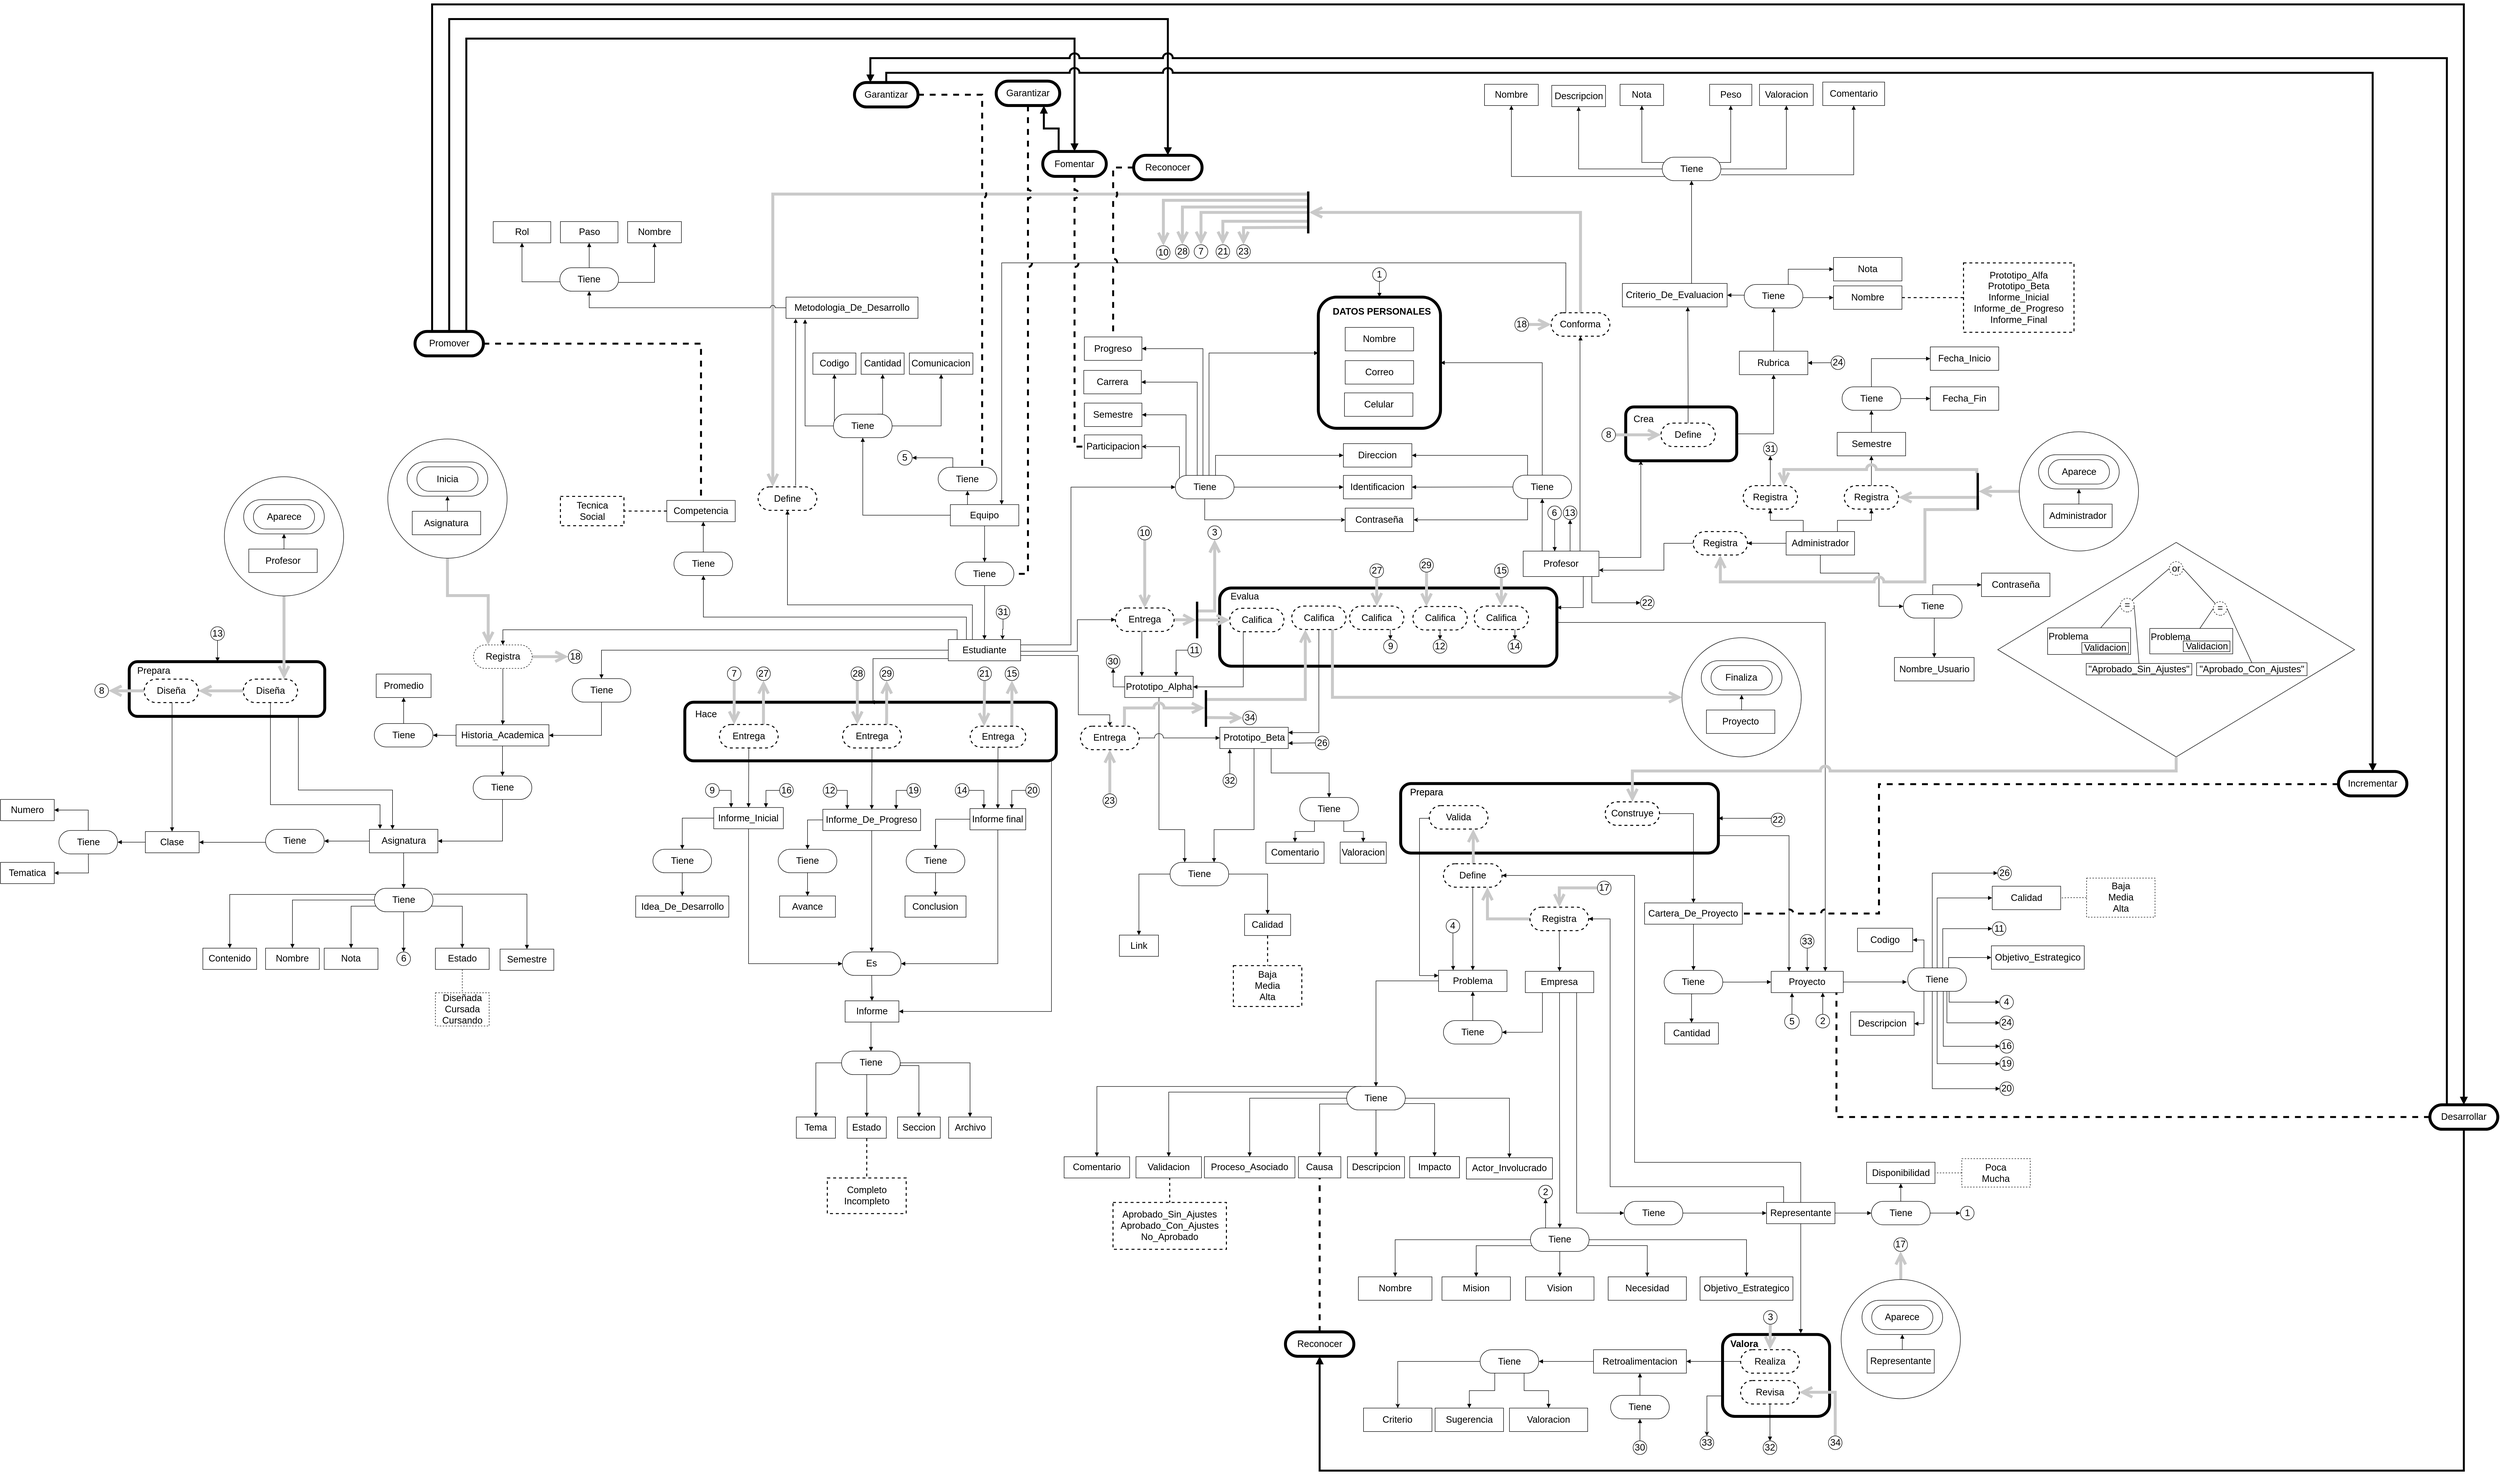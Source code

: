 <mxfile version="13.5.7" type="device"><diagram id="Yst6XNPmx6pk_bQ1T0mn" name="Page-1"><mxGraphModel dx="4967" dy="2157" grid="1" gridSize="10" guides="1" tooltips="1" connect="1" arrows="1" fold="1" page="1" pageScale="1" pageWidth="4681" pageHeight="3300" math="0" shadow="0"><root><mxCell id="0"/><mxCell id="1" parent="0"/><mxCell id="Qq2eXhCfHIO7gyTtHN0x-18" style="edgeStyle=orthogonalEdgeStyle;rounded=0;orthogonalLoop=1;jettySize=auto;html=1;exitX=0;exitY=0.75;exitDx=0;exitDy=0;entryX=0;entryY=0.5;entryDx=0;entryDy=0;" parent="1" source="Qq2eXhCfHIO7gyTtHN0x-16" target="Qq2eXhCfHIO7gyTtHN0x-19" edge="1"><mxGeometry relative="1" as="geometry"><mxPoint x="3610" y="3000" as="targetPoint"/></mxGeometry></mxCell><mxCell id="Qq2eXhCfHIO7gyTtHN0x-16" value="" style="strokeWidth=6;rounded=1;whiteSpace=wrap;html=1;align=center;fontSize=12;" parent="1" vertex="1"><mxGeometry x="3640" y="2792.32" width="219" height="167.68" as="geometry"/></mxCell><mxCell id="YwrjQmyEqcKuZ-oeNa5H-3" style="edgeStyle=orthogonalEdgeStyle;rounded=0;orthogonalLoop=1;jettySize=auto;html=1;exitX=0.25;exitY=0;exitDx=0;exitDy=0;entryX=0.75;entryY=0;entryDx=0;entryDy=0;endArrow=block;strokeWidth=1;endFill=1;" parent="1" source="YwrjQmyEqcKuZ-oeNa5H-41" target="YwrjQmyEqcKuZ-oeNa5H-34" edge="1"><mxGeometry relative="1" as="geometry"><mxPoint x="3556" y="1118" as="targetPoint"/><Array as="points"><mxPoint x="3320" y="599"/><mxPoint x="2165" y="599"/></Array></mxGeometry></mxCell><mxCell id="YwrjQmyEqcKuZ-oeNa5H-4" value="" style="strokeWidth=1;html=1;shape=mxgraph.flowchart.decision;whiteSpace=wrap;rounded=1;shadow=0;labelBackgroundColor=none;fillColor=#ffffff;fontFamily=Verdana;fontSize=8;fontColor=#000000;align=center;verticalAlign=middle;" parent="1" vertex="1"><mxGeometry x="4203" y="1171.21" width="730" height="439" as="geometry"/></mxCell><mxCell id="YwrjQmyEqcKuZ-oeNa5H-5" style="edgeStyle=orthogonalEdgeStyle;rounded=0;jumpStyle=arc;jumpSize=11;orthogonalLoop=1;jettySize=auto;html=1;entryX=1;entryY=0.5;entryDx=0;entryDy=0;endArrow=block;endFill=1;strokeColor=#000000;strokeWidth=1;exitX=0.987;exitY=1;exitDx=0;exitDy=0;exitPerimeter=0;" parent="1" source="YwrjQmyEqcKuZ-oeNa5H-6" target="YwrjQmyEqcKuZ-oeNa5H-111" edge="1"><mxGeometry relative="1" as="geometry"><Array as="points"><mxPoint x="2267" y="2131"/></Array></mxGeometry></mxCell><mxCell id="YwrjQmyEqcKuZ-oeNa5H-6" value="" style="strokeWidth=6;rounded=1;whiteSpace=wrap;html=1;align=center;fontSize=12;" parent="1" vertex="1"><mxGeometry x="1517" y="1498.25" width="760" height="120" as="geometry"/></mxCell><mxCell id="YwrjQmyEqcKuZ-oeNa5H-7" value="" style="strokeWidth=6;rounded=1;whiteSpace=wrap;html=1;align=center;fontSize=12;" parent="1" vertex="1"><mxGeometry x="2611.13" y="1264.5" width="690" height="160" as="geometry"/></mxCell><mxCell id="YwrjQmyEqcKuZ-oeNa5H-8" style="edgeStyle=orthogonalEdgeStyle;rounded=0;orthogonalLoop=1;jettySize=auto;html=1;exitX=1;exitY=0.5;exitDx=0;exitDy=0;entryX=0.5;entryY=1;entryDx=0;entryDy=0;strokeWidth=1;endFill=1;endArrow=block;" parent="1" source="YwrjQmyEqcKuZ-oeNa5H-9" target="YwrjQmyEqcKuZ-oeNa5H-297" edge="1"><mxGeometry relative="1" as="geometry"/></mxCell><mxCell id="YwrjQmyEqcKuZ-oeNa5H-9" value="" style="strokeWidth=6;rounded=1;whiteSpace=wrap;html=1;align=center;fontSize=12;" parent="1" vertex="1"><mxGeometry x="3441.89" y="893.87" width="227.11" height="110.25" as="geometry"/></mxCell><mxCell id="YwrjQmyEqcKuZ-oeNa5H-10" style="edgeStyle=orthogonalEdgeStyle;rounded=0;orthogonalLoop=1;jettySize=auto;html=1;entryX=0.75;entryY=0;entryDx=0;entryDy=0;endArrow=block;endFill=1;fontFamily=Helvetica;fontSize=11;strokeWidth=1;" parent="1" source="YwrjQmyEqcKuZ-oeNa5H-7" target="YwrjQmyEqcKuZ-oeNa5H-134" edge="1"><mxGeometry relative="1" as="geometry"><Array as="points"><mxPoint x="3850" y="1335"/></Array></mxGeometry></mxCell><mxCell id="YwrjQmyEqcKuZ-oeNa5H-11" style="edgeStyle=orthogonalEdgeStyle;rounded=0;orthogonalLoop=1;jettySize=auto;html=1;endArrow=block;endFill=1;exitX=0.865;exitY=0.998;exitDx=0;exitDy=0;exitPerimeter=0;" parent="1" source="YwrjQmyEqcKuZ-oeNa5H-12" target="YwrjQmyEqcKuZ-oeNa5H-163" edge="1"><mxGeometry relative="1" as="geometry"><Array as="points"><mxPoint x="726" y="1678"/><mxPoint x="919" y="1678"/></Array><mxPoint x="604.38" y="1452.0" as="sourcePoint"/><mxPoint x="919.38" y="1738.0" as="targetPoint"/></mxGeometry></mxCell><mxCell id="YwrjQmyEqcKuZ-oeNa5H-12" value="" style="strokeWidth=6;rounded=1;whiteSpace=wrap;html=1;align=center;fontSize=12;" parent="1" vertex="1"><mxGeometry x="380.38" y="1415.28" width="400" height="111.95" as="geometry"/></mxCell><mxCell id="YwrjQmyEqcKuZ-oeNa5H-13" style="edgeStyle=orthogonalEdgeStyle;rounded=0;orthogonalLoop=1;jettySize=auto;html=1;exitX=1;exitY=0.75;exitDx=0;exitDy=0;entryX=0.25;entryY=0;entryDx=0;entryDy=0;strokeWidth=1;endArrow=block;endFill=1;" parent="1" source="YwrjQmyEqcKuZ-oeNa5H-14" target="YwrjQmyEqcKuZ-oeNa5H-134" edge="1"><mxGeometry relative="1" as="geometry"><Array as="points"><mxPoint x="3776" y="1771"/><mxPoint x="3776" y="2049"/></Array></mxGeometry></mxCell><mxCell id="YwrjQmyEqcKuZ-oeNa5H-14" value="" style="strokeWidth=6;rounded=1;whiteSpace=wrap;html=1;align=center;fontSize=12;" parent="1" vertex="1"><mxGeometry x="2981.48" y="1664.72" width="650" height="142.25" as="geometry"/></mxCell><mxCell id="YwrjQmyEqcKuZ-oeNa5H-15" style="edgeStyle=orthogonalEdgeStyle;rounded=0;orthogonalLoop=1;jettySize=auto;html=1;exitX=0.25;exitY=0;exitDx=0;exitDy=0;strokeWidth=1;endArrow=block;endFill=1;entryX=0.5;entryY=1;entryDx=0;entryDy=0;" parent="1" source="YwrjQmyEqcKuZ-oeNa5H-21" target="YwrjQmyEqcKuZ-oeNa5H-115" edge="1"><mxGeometry relative="1" as="geometry"><Array as="points"><mxPoint x="3271" y="1159"/><mxPoint x="3271" y="1159"/></Array><mxPoint x="3247" y="1159" as="targetPoint"/></mxGeometry></mxCell><mxCell id="YwrjQmyEqcKuZ-oeNa5H-16" style="edgeStyle=orthogonalEdgeStyle;rounded=0;orthogonalLoop=1;jettySize=auto;html=1;exitX=0.906;exitY=1.013;exitDx=0;exitDy=0;strokeWidth=1;endArrow=block;endFill=1;entryX=1;entryY=0.5;entryDx=0;entryDy=0;exitPerimeter=0;" parent="1" source="YwrjQmyEqcKuZ-oeNa5H-21" target="YwrjQmyEqcKuZ-oeNa5H-274" edge="1"><mxGeometry relative="1" as="geometry"><Array as="points"/><mxPoint x="3117" y="1216" as="targetPoint"/></mxGeometry></mxCell><mxCell id="YwrjQmyEqcKuZ-oeNa5H-17" style="edgeStyle=orthogonalEdgeStyle;rounded=0;orthogonalLoop=1;jettySize=auto;html=1;exitX=0.793;exitY=1.001;exitDx=0;exitDy=0;strokeWidth=1;endArrow=block;endFill=1;entryX=1;entryY=0.25;entryDx=0;entryDy=0;exitPerimeter=0;" parent="1" source="YwrjQmyEqcKuZ-oeNa5H-21" target="YwrjQmyEqcKuZ-oeNa5H-7" edge="1"><mxGeometry relative="1" as="geometry"><Array as="points"><mxPoint x="3355" y="1305"/></Array><mxPoint x="3447" y="1259" as="targetPoint"/></mxGeometry></mxCell><mxCell id="YwrjQmyEqcKuZ-oeNa5H-18" style="edgeStyle=orthogonalEdgeStyle;rounded=0;orthogonalLoop=1;jettySize=auto;html=1;exitX=0.75;exitY=0;exitDx=0;exitDy=0;entryX=0.5;entryY=1;entryDx=0;entryDy=0;strokeWidth=1;endArrow=block;endFill=1;" parent="1" source="YwrjQmyEqcKuZ-oeNa5H-21" target="YwrjQmyEqcKuZ-oeNa5H-41" edge="1"><mxGeometry relative="1" as="geometry"><Array as="points"><mxPoint x="3348.13" y="757"/></Array></mxGeometry></mxCell><mxCell id="YwrjQmyEqcKuZ-oeNa5H-19" style="edgeStyle=orthogonalEdgeStyle;rounded=0;orthogonalLoop=1;jettySize=auto;html=1;endArrow=block;endFill=1;entryX=1;entryY=0.5;entryDx=0;entryDy=0;exitX=0.619;exitY=0.003;exitDx=0;exitDy=0;exitPerimeter=0;" parent="1" source="YwrjQmyEqcKuZ-oeNa5H-21" target="YwrjQmyEqcKuZ-oeNa5H-227" edge="1"><mxGeometry relative="1" as="geometry"><Array as="points"/><mxPoint x="3387.13" y="1187.125" as="sourcePoint"/><mxPoint x="3359.13" y="1279" as="targetPoint"/></mxGeometry></mxCell><mxCell id="YwrjQmyEqcKuZ-oeNa5H-20" style="edgeStyle=orthogonalEdgeStyle;rounded=0;orthogonalLoop=1;jettySize=auto;html=1;exitX=1;exitY=0.25;exitDx=0;exitDy=0;entryX=0.136;entryY=0.999;entryDx=0;entryDy=0;entryPerimeter=0;" parent="1" source="YwrjQmyEqcKuZ-oeNa5H-21" target="YwrjQmyEqcKuZ-oeNa5H-9" edge="1"><mxGeometry relative="1" as="geometry"/></mxCell><mxCell id="YwrjQmyEqcKuZ-oeNa5H-21" value="Profesor" style="rounded=0;whiteSpace=wrap;html=1;fontSize=19;strokeWidth=1;" parent="1" vertex="1"><mxGeometry x="3232.13" y="1189" width="155" height="52" as="geometry"/></mxCell><mxCell id="YwrjQmyEqcKuZ-oeNa5H-22" style="edgeStyle=orthogonalEdgeStyle;rounded=0;orthogonalLoop=1;jettySize=auto;html=1;exitX=1;exitY=0.25;exitDx=0;exitDy=0;entryX=0;entryY=0.5;entryDx=0;entryDy=0;strokeWidth=1;endArrow=block;endFill=1;" parent="1" source="YwrjQmyEqcKuZ-oeNa5H-30" target="YwrjQmyEqcKuZ-oeNa5H-96" edge="1"><mxGeometry relative="1" as="geometry"><Array as="points"><mxPoint x="2307" y="1381"/><mxPoint x="2307" y="1058"/></Array></mxGeometry></mxCell><mxCell id="YwrjQmyEqcKuZ-oeNa5H-23" style="edgeStyle=orthogonalEdgeStyle;rounded=0;orthogonalLoop=1;jettySize=auto;html=1;exitX=0.25;exitY=0;exitDx=0;exitDy=0;strokeWidth=1;endArrow=block;endFill=1;" parent="1" source="YwrjQmyEqcKuZ-oeNa5H-30" target="YwrjQmyEqcKuZ-oeNa5H-71" edge="1"><mxGeometry relative="1" as="geometry"><Array as="points"><mxPoint x="2093" y="1324"/><mxPoint x="1555" y="1324"/></Array></mxGeometry></mxCell><mxCell id="YwrjQmyEqcKuZ-oeNa5H-24" style="edgeStyle=orthogonalEdgeStyle;rounded=0;orthogonalLoop=1;jettySize=auto;html=1;exitX=0;exitY=0.5;exitDx=0;exitDy=0;entryX=0.5;entryY=0;entryDx=0;entryDy=0;endArrow=block;endFill=1;strokeWidth=1;" parent="1" source="YwrjQmyEqcKuZ-oeNa5H-30" target="YwrjQmyEqcKuZ-oeNa5H-168" edge="1"><mxGeometry relative="1" as="geometry"/></mxCell><mxCell id="YwrjQmyEqcKuZ-oeNa5H-25" style="edgeStyle=orthogonalEdgeStyle;rounded=0;orthogonalLoop=1;jettySize=auto;html=1;exitX=1;exitY=0.5;exitDx=0;exitDy=0;entryX=0;entryY=0.5;entryDx=0;entryDy=0;endArrow=block;endFill=1;strokeWidth=1;" parent="1" source="YwrjQmyEqcKuZ-oeNa5H-30" target="YwrjQmyEqcKuZ-oeNa5H-44" edge="1"><mxGeometry relative="1" as="geometry"><Array as="points"><mxPoint x="2204" y="1394"/><mxPoint x="2320" y="1394"/><mxPoint x="2320" y="1330"/></Array></mxGeometry></mxCell><mxCell id="YwrjQmyEqcKuZ-oeNa5H-26" style="edgeStyle=orthogonalEdgeStyle;rounded=0;orthogonalLoop=1;jettySize=auto;html=1;exitX=0.25;exitY=1;exitDx=0;exitDy=0;entryX=0.5;entryY=0;entryDx=0;entryDy=0;strokeWidth=1;endFill=1;endArrow=block;" parent="1" source="YwrjQmyEqcKuZ-oeNa5H-30" target="YwrjQmyEqcKuZ-oeNa5H-6" edge="1"><mxGeometry relative="1" as="geometry"><Array as="points"><mxPoint x="2093" y="1409"/><mxPoint x="1902" y="1409"/></Array></mxGeometry></mxCell><mxCell id="YwrjQmyEqcKuZ-oeNa5H-27" style="edgeStyle=orthogonalEdgeStyle;rounded=0;orthogonalLoop=1;jettySize=auto;html=1;exitX=0.122;exitY=0.023;exitDx=0;exitDy=0;entryX=0.5;entryY=0;entryDx=0;entryDy=0;strokeWidth=1;endFill=1;endArrow=block;exitPerimeter=0;" parent="1" source="YwrjQmyEqcKuZ-oeNa5H-30" target="YwrjQmyEqcKuZ-oeNa5H-220" edge="1"><mxGeometry relative="1" as="geometry"/></mxCell><mxCell id="YwrjQmyEqcKuZ-oeNa5H-28" style="edgeStyle=orthogonalEdgeStyle;rounded=0;orthogonalLoop=1;jettySize=auto;html=1;exitX=0.333;exitY=0.02;exitDx=0;exitDy=0;entryX=0.5;entryY=1;entryDx=0;entryDy=0;endArrow=block;endFill=1;exitPerimeter=0;strokeWidth=1;" parent="1" source="YwrjQmyEqcKuZ-oeNa5H-30" target="YwrjQmyEqcKuZ-oeNa5H-265" edge="1"><mxGeometry relative="1" as="geometry"><Array as="points"><mxPoint x="2105" y="1299"/><mxPoint x="1727" y="1299"/></Array></mxGeometry></mxCell><mxCell id="YwrjQmyEqcKuZ-oeNa5H-29" style="edgeStyle=orthogonalEdgeStyle;rounded=0;orthogonalLoop=1;jettySize=auto;html=1;exitX=1;exitY=0.75;exitDx=0;exitDy=0;jumpStyle=arc;jumpSize=18;entryX=0.5;entryY=0;entryDx=0;entryDy=0;" parent="1" source="YwrjQmyEqcKuZ-oeNa5H-30" target="YwrjQmyEqcKuZ-oeNa5H-315" edge="1"><mxGeometry relative="1" as="geometry"><mxPoint x="2377" y="1539" as="targetPoint"/><Array as="points"><mxPoint x="2322" y="1403"/><mxPoint x="2322" y="1524"/><mxPoint x="2386" y="1524"/></Array></mxGeometry></mxCell><mxCell id="YwrjQmyEqcKuZ-oeNa5H-30" value="&lt;font style=&quot;font-size: 19px&quot;&gt;Estudiante&lt;/font&gt;" style="rounded=0;whiteSpace=wrap;html=1;fontSize=19;strokeWidth=1;" parent="1" vertex="1"><mxGeometry x="2056" y="1370" width="148" height="43.5" as="geometry"/></mxCell><mxCell id="YwrjQmyEqcKuZ-oeNa5H-31" style="edgeStyle=orthogonalEdgeStyle;rounded=0;orthogonalLoop=1;jettySize=auto;html=1;exitX=0;exitY=0.5;exitDx=0;exitDy=0;entryX=0.5;entryY=1;entryDx=0;entryDy=0;strokeWidth=1;endArrow=block;endFill=1;" parent="1" source="YwrjQmyEqcKuZ-oeNa5H-34" target="YwrjQmyEqcKuZ-oeNa5H-64" edge="1"><mxGeometry relative="1" as="geometry"><Array as="points"><mxPoint x="1881" y="1115"/></Array></mxGeometry></mxCell><mxCell id="YwrjQmyEqcKuZ-oeNa5H-32" style="edgeStyle=orthogonalEdgeStyle;rounded=0;orthogonalLoop=1;jettySize=auto;html=1;exitX=0.5;exitY=1;exitDx=0;exitDy=0;entryX=0.5;entryY=0;entryDx=0;entryDy=0;strokeWidth=1;endArrow=block;endFill=1;" parent="1" source="YwrjQmyEqcKuZ-oeNa5H-34" target="YwrjQmyEqcKuZ-oeNa5H-74" edge="1"><mxGeometry relative="1" as="geometry"/></mxCell><mxCell id="YwrjQmyEqcKuZ-oeNa5H-33" style="edgeStyle=orthogonalEdgeStyle;rounded=0;orthogonalLoop=1;jettySize=auto;html=1;exitX=0.25;exitY=0;exitDx=0;exitDy=0;entryX=0.5;entryY=1;entryDx=0;entryDy=0;endArrow=block;endFill=1;strokeWidth=1;" parent="1" source="YwrjQmyEqcKuZ-oeNa5H-34" target="YwrjQmyEqcKuZ-oeNa5H-472" edge="1"><mxGeometry relative="1" as="geometry"/></mxCell><mxCell id="YwrjQmyEqcKuZ-oeNa5H-34" value="Equipo" style="rounded=0;whiteSpace=wrap;html=1;fontSize=19;strokeWidth=1;" parent="1" vertex="1"><mxGeometry x="2060.25" y="1093.78" width="140" height="43.5" as="geometry"/></mxCell><mxCell id="YwrjQmyEqcKuZ-oeNa5H-35" style="edgeStyle=orthogonalEdgeStyle;rounded=0;orthogonalLoop=1;jettySize=auto;html=1;exitX=0.5;exitY=1;exitDx=0;exitDy=0;entryX=0.25;entryY=0;entryDx=0;entryDy=0;endArrow=block;strokeWidth=1;endFill=1;" parent="1" source="YwrjQmyEqcKuZ-oeNa5H-37" target="YwrjQmyEqcKuZ-oeNa5H-105" edge="1"><mxGeometry relative="1" as="geometry"><Array as="points"><mxPoint x="2487" y="1759"/><mxPoint x="2540" y="1759"/></Array><mxPoint x="2487" y="1528.89" as="sourcePoint"/></mxGeometry></mxCell><mxCell id="YwrjQmyEqcKuZ-oeNa5H-36" style="edgeStyle=orthogonalEdgeStyle;rounded=0;orthogonalLoop=1;jettySize=auto;html=1;entryX=1;entryY=0.5;entryDx=0;entryDy=0;exitX=0;exitY=0.5;exitDx=0;exitDy=0;strokeWidth=1;endFill=1;endArrow=block;" parent="1" source="YwrjQmyEqcKuZ-oeNa5H-37" target="YwrjQmyEqcKuZ-oeNa5H-420" edge="1"><mxGeometry relative="1" as="geometry"><mxPoint x="2399.36" y="1435.77" as="targetPoint"/></mxGeometry></mxCell><mxCell id="YwrjQmyEqcKuZ-oeNa5H-37" value="Prototipo_Alpha" style="rounded=0;whiteSpace=wrap;html=1;fontSize=19;strokeWidth=1;" parent="1" vertex="1"><mxGeometry x="2417" y="1445.14" width="140" height="43.5" as="geometry"/></mxCell><mxCell id="YwrjQmyEqcKuZ-oeNa5H-38" style="edgeStyle=orthogonalEdgeStyle;rounded=0;orthogonalLoop=1;jettySize=auto;html=1;exitX=0.5;exitY=1;exitDx=0;exitDy=0;entryX=0;entryY=0.5;entryDx=0;entryDy=0;strokeColor=#C9C9C9;strokeWidth=6;fillColor=#e1d5e7;endFill=0;endArrow=open;endSize=14;" parent="1" source="YwrjQmyEqcKuZ-oeNa5H-467" target="YwrjQmyEqcKuZ-oeNa5H-240" edge="1"><mxGeometry relative="1" as="geometry"><Array as="points"><mxPoint x="2573" y="495.9"/></Array></mxGeometry></mxCell><mxCell id="YwrjQmyEqcKuZ-oeNa5H-39" style="edgeStyle=orthogonalEdgeStyle;rounded=0;orthogonalLoop=1;jettySize=auto;html=1;entryX=0.25;entryY=0;entryDx=0;entryDy=0;endArrow=open;endFill=0;strokeColor=#C9C9C9;strokeWidth=6;fillColor=#e1d5e7;endSize=14;exitX=0.058;exitY=1.169;exitDx=0;exitDy=0;exitPerimeter=0;" parent="1" source="YwrjQmyEqcKuZ-oeNa5H-467" target="YwrjQmyEqcKuZ-oeNa5H-265" edge="1"><mxGeometry relative="1" as="geometry"><Array as="points"><mxPoint x="1697" y="458"/></Array><mxPoint x="2429" y="534" as="sourcePoint"/></mxGeometry></mxCell><mxCell id="YwrjQmyEqcKuZ-oeNa5H-40" style="edgeStyle=orthogonalEdgeStyle;rounded=0;orthogonalLoop=1;jettySize=auto;html=1;entryX=0.5;entryY=0;entryDx=0;entryDy=0;endArrow=open;endFill=0;endSize=14;strokeColor=#C9C9C9;strokeWidth=6;fillColor=#e1d5e7;" parent="1" source="YwrjQmyEqcKuZ-oeNa5H-41" target="YwrjQmyEqcKuZ-oeNa5H-467" edge="1"><mxGeometry relative="1" as="geometry"><Array as="points"><mxPoint x="3349" y="496"/></Array></mxGeometry></mxCell><mxCell id="YwrjQmyEqcKuZ-oeNa5H-41" value="Conforma" style="html=1;whiteSpace=wrap;rounded=1;arcSize=50;fontSize=19;spacing=5;strokeOpacity=100;strokeWidth=2;dashed=1;" parent="1" vertex="1"><mxGeometry x="3289.38" y="701.14" width="120" height="48" as="geometry"/></mxCell><mxCell id="YwrjQmyEqcKuZ-oeNa5H-42" style="edgeStyle=orthogonalEdgeStyle;rounded=0;orthogonalLoop=1;jettySize=auto;html=1;exitX=0.5;exitY=1;exitDx=0;exitDy=0;entryX=0.25;entryY=0;entryDx=0;entryDy=0;endArrow=block;endFill=1;strokeWidth=1;" parent="1" source="YwrjQmyEqcKuZ-oeNa5H-44" target="YwrjQmyEqcKuZ-oeNa5H-37" edge="1"><mxGeometry relative="1" as="geometry"><Array as="points"><mxPoint x="2452" y="1353"/></Array></mxGeometry></mxCell><mxCell id="YwrjQmyEqcKuZ-oeNa5H-43" style="edgeStyle=orthogonalEdgeStyle;rounded=0;jumpStyle=arc;jumpSize=11;orthogonalLoop=1;jettySize=auto;html=1;entryX=0.5;entryY=1;entryDx=0;entryDy=0;endArrow=open;endFill=0;endSize=14;strokeColor=#C9C9C9;strokeWidth=6;fillColor=#e1d5e7;" parent="1" source="YwrjQmyEqcKuZ-oeNa5H-44" target="ptNxV7JIAGlRBWwax9cR-1" edge="1"><mxGeometry relative="1" as="geometry"/></mxCell><mxCell id="YwrjQmyEqcKuZ-oeNa5H-44" value="&lt;font style=&quot;font-size: 19px&quot;&gt;Entrega&lt;/font&gt;" style="html=1;whiteSpace=wrap;rounded=1;arcSize=50;fontSize=19;spacing=5;strokeOpacity=100;strokeWidth=2;dashed=1;" parent="1" vertex="1"><mxGeometry x="2397.88" y="1305.36" width="120" height="48" as="geometry"/></mxCell><mxCell id="YwrjQmyEqcKuZ-oeNa5H-45" style="edgeStyle=orthogonalEdgeStyle;rounded=0;orthogonalLoop=1;jettySize=auto;html=1;exitX=0.5;exitY=1;exitDx=0;exitDy=0;fontSize=11;fillColor=#e1d5e7;strokeWidth=6;endFill=0;endArrow=open;strokeColor=#C9C9C9;endSize=14;entryX=0.25;entryY=0;entryDx=0;entryDy=0;" parent="1" source="YwrjQmyEqcKuZ-oeNa5H-46" target="YwrjQmyEqcKuZ-oeNa5H-220" edge="1"><mxGeometry relative="1" as="geometry"><Array as="points"><mxPoint x="1031" y="1280"/><mxPoint x="1115" y="1280"/></Array><mxPoint x="426.87" y="976.86" as="targetPoint"/></mxGeometry></mxCell><mxCell id="YwrjQmyEqcKuZ-oeNa5H-46" value="" style="ellipse;whiteSpace=wrap;html=1;aspect=fixed;fontSize=19;strokeWidth=1;" parent="1" vertex="1"><mxGeometry x="909.38" y="959.5" width="244" height="244" as="geometry"/></mxCell><mxCell id="YwrjQmyEqcKuZ-oeNa5H-47" value="" style="html=1;whiteSpace=wrap;rounded=1;arcSize=50;fontSize=19;spacing=5;strokeOpacity=100;strokeWidth=1;" parent="1" vertex="1"><mxGeometry x="948.88" y="1006.5" width="165" height="70" as="geometry"/></mxCell><mxCell id="YwrjQmyEqcKuZ-oeNa5H-48" value="Inicia" style="html=1;whiteSpace=wrap;rounded=1;arcSize=50;fontSize=19;spacing=5;strokeOpacity=100;strokeWidth=1;" parent="1" vertex="1"><mxGeometry x="968.88" y="1016.5" width="125" height="50" as="geometry"/></mxCell><mxCell id="YwrjQmyEqcKuZ-oeNa5H-49" style="edgeStyle=orthogonalEdgeStyle;rounded=0;orthogonalLoop=1;jettySize=auto;html=1;exitX=0.5;exitY=0;exitDx=0;exitDy=0;entryX=0.5;entryY=1;entryDx=0;entryDy=0;endArrow=block;endFill=1;strokeWidth=1;" parent="1" source="YwrjQmyEqcKuZ-oeNa5H-50" target="YwrjQmyEqcKuZ-oeNa5H-47" edge="1"><mxGeometry relative="1" as="geometry"/></mxCell><mxCell id="YwrjQmyEqcKuZ-oeNa5H-50" value="Asignatura" style="html=1;whiteSpace=wrap;;fontSize=19;spacing=5;strokeOpacity=100;strokeWidth=1;" parent="1" vertex="1"><mxGeometry x="959.38" y="1107.5" width="140" height="48" as="geometry"/></mxCell><mxCell id="YwrjQmyEqcKuZ-oeNa5H-51" value="" style="rounded=1;whiteSpace=wrap;html=1;strokeWidth=6;" parent="1" vertex="1"><mxGeometry x="2813" y="669.14" width="250" height="268.5" as="geometry"/></mxCell><mxCell id="YwrjQmyEqcKuZ-oeNa5H-52" value="&lt;font style=&quot;font-size: 19px&quot;&gt;Nombre&lt;/font&gt;" style="rounded=0;whiteSpace=wrap;html=1;fontSize=19;strokeWidth=1;" parent="1" vertex="1"><mxGeometry x="2868" y="731.14" width="140" height="48" as="geometry"/></mxCell><mxCell id="YwrjQmyEqcKuZ-oeNa5H-53" value="&lt;font style=&quot;font-size: 19px&quot;&gt;Correo&lt;/font&gt;" style="rounded=0;whiteSpace=wrap;html=1;fontSize=19;strokeWidth=1;" parent="1" vertex="1"><mxGeometry x="2868" y="799.14" width="140" height="48" as="geometry"/></mxCell><mxCell id="YwrjQmyEqcKuZ-oeNa5H-54" value="&lt;font style=&quot;font-size: 19px&quot;&gt;Identificacion&lt;/font&gt;" style="rounded=0;whiteSpace=wrap;html=1;fontSize=19;strokeWidth=1;" parent="1" vertex="1"><mxGeometry x="2864.38" y="1034.0" width="140" height="48" as="geometry"/></mxCell><mxCell id="YwrjQmyEqcKuZ-oeNa5H-55" value="&lt;font style=&quot;font-size: 19px&quot;&gt;Carrera&lt;/font&gt;" style="rounded=0;whiteSpace=wrap;html=1;fontSize=19;strokeWidth=1;" parent="1" vertex="1"><mxGeometry x="2333.18" y="819.11" width="117.75" height="48" as="geometry"/></mxCell><mxCell id="YwrjQmyEqcKuZ-oeNa5H-56" value="&lt;font style=&quot;font-size: 19px&quot;&gt;Semestre&lt;/font&gt;" style="rounded=0;whiteSpace=wrap;html=1;fontSize=19;strokeWidth=1;" parent="1" vertex="1"><mxGeometry x="2334.38" y="886" width="117.75" height="48" as="geometry"/></mxCell><mxCell id="YwrjQmyEqcKuZ-oeNa5H-57" value="&lt;font style=&quot;font-size: 19px&quot;&gt;Celular&lt;/font&gt;" style="rounded=0;whiteSpace=wrap;html=1;fontSize=19;strokeWidth=1;" parent="1" vertex="1"><mxGeometry x="2866.5" y="865.14" width="140" height="48" as="geometry"/></mxCell><mxCell id="YwrjQmyEqcKuZ-oeNa5H-58" value="&lt;font style=&quot;font-size: 19px&quot;&gt;&lt;b&gt;DATOS PERSONALES&lt;/b&gt;&lt;/font&gt;" style="text;html=1;align=center;verticalAlign=middle;whiteSpace=wrap;rounded=0;strokeWidth=1;" parent="1" vertex="1"><mxGeometry x="2833" y="689.14" width="220" height="20" as="geometry"/></mxCell><mxCell id="YwrjQmyEqcKuZ-oeNa5H-59" value="Direccion" style="rounded=0;whiteSpace=wrap;html=1;fontSize=19;strokeWidth=1;" parent="1" vertex="1"><mxGeometry x="2864.38" y="969" width="140" height="48" as="geometry"/></mxCell><mxCell id="YwrjQmyEqcKuZ-oeNa5H-60" style="edgeStyle=orthogonalEdgeStyle;rounded=0;orthogonalLoop=1;jettySize=auto;html=1;entryX=0.5;entryY=1;entryDx=0;entryDy=0;strokeWidth=1;endArrow=block;endFill=1;" parent="1" target="YwrjQmyEqcKuZ-oeNa5H-157" edge="1"><mxGeometry relative="1" as="geometry"><mxPoint x="1839" y="929" as="sourcePoint"/><Array as="points"><mxPoint x="1839" y="929"/><mxPoint x="1823" y="929"/></Array></mxGeometry></mxCell><mxCell id="YwrjQmyEqcKuZ-oeNa5H-61" style="edgeStyle=orthogonalEdgeStyle;rounded=0;orthogonalLoop=1;jettySize=auto;html=1;exitX=0.75;exitY=0;exitDx=0;exitDy=0;entryX=0.5;entryY=1;entryDx=0;entryDy=0;strokeWidth=1;endArrow=block;endFill=1;" parent="1" source="YwrjQmyEqcKuZ-oeNa5H-64" target="YwrjQmyEqcKuZ-oeNa5H-106" edge="1"><mxGeometry relative="1" as="geometry"><Array as="points"><mxPoint x="1922" y="909"/></Array></mxGeometry></mxCell><mxCell id="YwrjQmyEqcKuZ-oeNa5H-62" style="edgeStyle=orthogonalEdgeStyle;rounded=0;orthogonalLoop=1;jettySize=auto;html=1;exitX=0;exitY=0.5;exitDx=0;exitDy=0;strokeWidth=1;endArrow=block;endFill=1;entryX=0.143;entryY=1.045;entryDx=0;entryDy=0;entryPerimeter=0;" parent="1" source="YwrjQmyEqcKuZ-oeNa5H-64" target="YwrjQmyEqcKuZ-oeNa5H-66" edge="1"><mxGeometry relative="1" as="geometry"><Array as="points"><mxPoint x="1763" y="933"/><mxPoint x="1763" y="715"/></Array><mxPoint x="1768" y="758" as="targetPoint"/></mxGeometry></mxCell><mxCell id="YwrjQmyEqcKuZ-oeNa5H-63" style="edgeStyle=orthogonalEdgeStyle;rounded=0;jumpStyle=arc;jumpSize=10;orthogonalLoop=1;jettySize=auto;html=1;endArrow=block;endFill=1;fontFamily=Helvetica;fontSize=11;strokeWidth=1;" parent="1" source="YwrjQmyEqcKuZ-oeNa5H-64" target="YwrjQmyEqcKuZ-oeNa5H-278" edge="1"><mxGeometry relative="1" as="geometry"/></mxCell><mxCell id="YwrjQmyEqcKuZ-oeNa5H-64" value="&lt;font style=&quot;font-size: 19px&quot;&gt;Tiene&lt;/font&gt;" style="html=1;whiteSpace=wrap;rounded=1;arcSize=50;fontSize=19;spacing=5;strokeOpacity=100;strokeWidth=1;" parent="1" vertex="1"><mxGeometry x="1821.06" y="908.75" width="120" height="48" as="geometry"/></mxCell><mxCell id="YwrjQmyEqcKuZ-oeNa5H-65" style="edgeStyle=orthogonalEdgeStyle;rounded=0;jumpStyle=arc;jumpSize=10;orthogonalLoop=1;jettySize=auto;html=1;entryX=0.5;entryY=1;entryDx=0;entryDy=0;endArrow=block;endFill=1;fontFamily=Helvetica;fontSize=11;strokeWidth=1;" parent="1" source="YwrjQmyEqcKuZ-oeNa5H-66" target="YwrjQmyEqcKuZ-oeNa5H-417" edge="1"><mxGeometry relative="1" as="geometry"/></mxCell><mxCell id="YwrjQmyEqcKuZ-oeNa5H-66" value="Metodologia_De_Desarrollo" style="rounded=0;whiteSpace=wrap;html=1;fontSize=19;strokeWidth=1;" parent="1" vertex="1"><mxGeometry x="1724" y="669.14" width="270" height="43.5" as="geometry"/></mxCell><mxCell id="YwrjQmyEqcKuZ-oeNa5H-67" style="edgeStyle=orthogonalEdgeStyle;rounded=0;orthogonalLoop=1;jettySize=auto;html=1;endArrow=block;strokeWidth=1;endFill=1;" parent="1" source="YwrjQmyEqcKuZ-oeNa5H-71" target="YwrjQmyEqcKuZ-oeNa5H-68" edge="1"><mxGeometry relative="1" as="geometry"><mxPoint x="1479.5" y="1215.36" as="sourcePoint"/><Array as="points"><mxPoint x="1554.5" y="1131.36"/><mxPoint x="1554.5" y="1131.36"/></Array></mxGeometry></mxCell><mxCell id="YwrjQmyEqcKuZ-oeNa5H-68" value="Competencia" style="rounded=0;whiteSpace=wrap;html=1;fontSize=19;strokeWidth=1;" parent="1" vertex="1"><mxGeometry x="1480.12" y="1085.25" width="140" height="43.5" as="geometry"/></mxCell><mxCell id="YwrjQmyEqcKuZ-oeNa5H-69" style="edgeStyle=orthogonalEdgeStyle;rounded=0;orthogonalLoop=1;jettySize=auto;html=1;exitX=0;exitY=0.5;exitDx=0;exitDy=0;entryX=1;entryY=0.5;entryDx=0;entryDy=0;endArrow=none;dashed=1;strokeWidth=2;fontSize=19;fillColor=#ffffff;" parent="1" source="YwrjQmyEqcKuZ-oeNa5H-68" target="YwrjQmyEqcKuZ-oeNa5H-70" edge="1"><mxGeometry relative="1" as="geometry"><mxPoint x="1324.25" y="657.75" as="sourcePoint"/><mxPoint x="1254.25" y="1089" as="targetPoint"/></mxGeometry></mxCell><mxCell id="YwrjQmyEqcKuZ-oeNa5H-70" value="&lt;span style=&quot;font-size: 19px&quot;&gt;Tecnica&lt;/span&gt;&lt;br&gt;&lt;span style=&quot;font-size: 19px&quot;&gt;Social&lt;/span&gt;" style="rounded=0;whiteSpace=wrap;html=1;align=center;dashed=1;fontSize=19;strokeWidth=2;" parent="1" vertex="1"><mxGeometry x="1262.5" y="1077" width="130" height="60" as="geometry"/></mxCell><mxCell id="YwrjQmyEqcKuZ-oeNa5H-71" value="&lt;font style=&quot;font-size: 19px&quot;&gt;Tiene&lt;/font&gt;" style="html=1;whiteSpace=wrap;rounded=1;arcSize=50;fontSize=19;spacing=5;strokeOpacity=100;strokeWidth=1;" parent="1" vertex="1"><mxGeometry x="1494.75" y="1191.0" width="120" height="48" as="geometry"/></mxCell><mxCell id="YwrjQmyEqcKuZ-oeNa5H-72" style="edgeStyle=orthogonalEdgeStyle;rounded=0;orthogonalLoop=1;jettySize=auto;html=1;exitX=0.5;exitY=1;exitDx=0;exitDy=0;entryX=0.5;entryY=0;entryDx=0;entryDy=0;strokeWidth=1;endArrow=block;endFill=1;" parent="1" source="YwrjQmyEqcKuZ-oeNa5H-74" target="YwrjQmyEqcKuZ-oeNa5H-30" edge="1"><mxGeometry relative="1" as="geometry"/></mxCell><mxCell id="YwrjQmyEqcKuZ-oeNa5H-73" style="edgeStyle=orthogonalEdgeStyle;rounded=0;orthogonalLoop=1;jettySize=auto;html=1;exitX=0.25;exitY=0;exitDx=0;exitDy=0;entryX=1;entryY=0.5;entryDx=0;entryDy=0;fontSize=19;strokeWidth=1;endArrow=block;endFill=1;" parent="1" source="YwrjQmyEqcKuZ-oeNa5H-472" target="YwrjQmyEqcKuZ-oeNa5H-158" edge="1"><mxGeometry relative="1" as="geometry"><Array as="points"><mxPoint x="2065" y="998"/></Array></mxGeometry></mxCell><mxCell id="YwrjQmyEqcKuZ-oeNa5H-74" value="&lt;font style=&quot;font-size: 19px&quot;&gt;Tiene&lt;/font&gt;" style="html=1;whiteSpace=wrap;rounded=1;arcSize=50;fontSize=19;spacing=5;strokeOpacity=100;strokeWidth=1;" parent="1" vertex="1"><mxGeometry x="2070.25" y="1211.5" width="120" height="48" as="geometry"/></mxCell><mxCell id="YwrjQmyEqcKuZ-oeNa5H-75" style="edgeStyle=orthogonalEdgeStyle;rounded=0;orthogonalLoop=1;jettySize=auto;html=1;exitX=0;exitY=0.5;exitDx=0;exitDy=0;entryX=1;entryY=0.5;entryDx=0;entryDy=0;endArrow=block;strokeWidth=1;endFill=1;" parent="1" source="YwrjQmyEqcKuZ-oeNa5H-76" target="YwrjQmyEqcKuZ-oeNa5H-101" edge="1"><mxGeometry relative="1" as="geometry"/></mxCell><mxCell id="YwrjQmyEqcKuZ-oeNa5H-76" value="Clase" style="rounded=0;whiteSpace=wrap;html=1;fontSize=19;strokeWidth=1;" parent="1" vertex="1"><mxGeometry x="413.38" y="1762.98" width="110" height="43.5" as="geometry"/></mxCell><mxCell id="YwrjQmyEqcKuZ-oeNa5H-77" value="&lt;font style=&quot;font-size: 19px&quot;&gt;Nombre&lt;/font&gt;" style="rounded=0;whiteSpace=wrap;html=1;fontSize=19;strokeWidth=1;" parent="1" vertex="1"><mxGeometry x="2894.98" y="2674.36" width="150.5" height="48" as="geometry"/></mxCell><mxCell id="YwrjQmyEqcKuZ-oeNa5H-78" value="&lt;font style=&quot;font-size: 19px&quot;&gt;Mision&lt;/font&gt;" style="rounded=0;whiteSpace=wrap;html=1;fontSize=19;strokeWidth=1;" parent="1" vertex="1"><mxGeometry x="3065.98" y="2674.36" width="140" height="48" as="geometry"/></mxCell><mxCell id="YwrjQmyEqcKuZ-oeNa5H-79" value="&lt;font style=&quot;font-size: 19px&quot;&gt;Vision&lt;/font&gt;" style="rounded=0;whiteSpace=wrap;html=1;fontSize=19;strokeWidth=1;" parent="1" vertex="1"><mxGeometry x="3236.98" y="2674.32" width="140" height="48" as="geometry"/></mxCell><mxCell id="YwrjQmyEqcKuZ-oeNa5H-80" value="&lt;font style=&quot;font-size: 19px&quot;&gt;Objetivo_Estrategico&lt;/font&gt;" style="rounded=0;whiteSpace=wrap;html=1;fontSize=19;strokeWidth=1;" parent="1" vertex="1"><mxGeometry x="3593.98" y="2674.36" width="190" height="48" as="geometry"/></mxCell><mxCell id="YwrjQmyEqcKuZ-oeNa5H-81" value="&lt;font style=&quot;font-size: 19px&quot;&gt;Necesidad&lt;/font&gt;" style="rounded=0;whiteSpace=wrap;html=1;fontSize=19;strokeWidth=1;" parent="1" vertex="1"><mxGeometry x="3405.98" y="2674.36" width="160" height="48" as="geometry"/></mxCell><mxCell id="YwrjQmyEqcKuZ-oeNa5H-82" style="edgeStyle=orthogonalEdgeStyle;rounded=0;orthogonalLoop=1;jettySize=auto;html=1;exitX=0;exitY=0.5;exitDx=0;exitDy=0;entryX=0.5;entryY=0;entryDx=0;entryDy=0;endArrow=block;strokeWidth=1;endFill=1;" parent="1" source="YwrjQmyEqcKuZ-oeNa5H-88" target="YwrjQmyEqcKuZ-oeNa5H-77" edge="1"><mxGeometry relative="1" as="geometry"><Array as="points"><mxPoint x="2969.98" y="2598.01"/></Array></mxGeometry></mxCell><mxCell id="YwrjQmyEqcKuZ-oeNa5H-83" style="edgeStyle=orthogonalEdgeStyle;rounded=0;orthogonalLoop=1;jettySize=auto;html=1;exitX=1;exitY=0.5;exitDx=0;exitDy=0;entryX=0.5;entryY=0;entryDx=0;entryDy=0;endArrow=block;strokeWidth=1;endFill=1;" parent="1" source="YwrjQmyEqcKuZ-oeNa5H-88" target="YwrjQmyEqcKuZ-oeNa5H-80" edge="1"><mxGeometry relative="1" as="geometry"/></mxCell><mxCell id="YwrjQmyEqcKuZ-oeNa5H-84" style="edgeStyle=orthogonalEdgeStyle;rounded=0;orthogonalLoop=1;jettySize=auto;html=1;exitX=0.5;exitY=1;exitDx=0;exitDy=0;entryX=0.5;entryY=0;entryDx=0;entryDy=0;endArrow=block;strokeWidth=1;endFill=1;" parent="1" source="YwrjQmyEqcKuZ-oeNa5H-88" target="YwrjQmyEqcKuZ-oeNa5H-79" edge="1"><mxGeometry relative="1" as="geometry"/></mxCell><mxCell id="YwrjQmyEqcKuZ-oeNa5H-85" style="edgeStyle=orthogonalEdgeStyle;rounded=0;orthogonalLoop=1;jettySize=auto;html=1;exitX=0.026;exitY=0.755;exitDx=0;exitDy=0;entryX=0.5;entryY=0;entryDx=0;entryDy=0;endArrow=block;strokeWidth=1;endFill=1;exitPerimeter=0;" parent="1" source="YwrjQmyEqcKuZ-oeNa5H-88" target="YwrjQmyEqcKuZ-oeNa5H-78" edge="1"><mxGeometry relative="1" as="geometry"><Array as="points"><mxPoint x="3135.98" y="2610.84"/></Array></mxGeometry></mxCell><mxCell id="YwrjQmyEqcKuZ-oeNa5H-86" style="edgeStyle=orthogonalEdgeStyle;rounded=0;orthogonalLoop=1;jettySize=auto;html=1;exitX=0.973;exitY=0.75;exitDx=0;exitDy=0;entryX=0.5;entryY=0;entryDx=0;entryDy=0;endArrow=block;strokeWidth=1;endFill=1;exitPerimeter=0;" parent="1" source="YwrjQmyEqcKuZ-oeNa5H-88" target="YwrjQmyEqcKuZ-oeNa5H-81" edge="1"><mxGeometry relative="1" as="geometry"/></mxCell><mxCell id="YwrjQmyEqcKuZ-oeNa5H-87" style="edgeStyle=orthogonalEdgeStyle;rounded=0;orthogonalLoop=1;jettySize=auto;html=1;entryX=1;entryY=0.5;entryDx=0;entryDy=0;endArrow=block;endFill=1;" parent="1" source="YwrjQmyEqcKuZ-oeNa5H-88" target="YwrjQmyEqcKuZ-oeNa5H-233" edge="1"><mxGeometry relative="1" as="geometry"><Array as="points"><mxPoint x="3277.98" y="2569.84"/><mxPoint x="3277.98" y="2569.84"/></Array></mxGeometry></mxCell><mxCell id="YwrjQmyEqcKuZ-oeNa5H-88" value="&lt;font style=&quot;font-size: 19px&quot;&gt;Tiene&lt;/font&gt;" style="html=1;whiteSpace=wrap;rounded=1;arcSize=50;fontSize=19;spacing=5;strokeOpacity=100;strokeWidth=1;" parent="1" vertex="1"><mxGeometry x="3246.98" y="2574.36" width="120" height="48" as="geometry"/></mxCell><mxCell id="YwrjQmyEqcKuZ-oeNa5H-89" style="edgeStyle=orthogonalEdgeStyle;rounded=0;orthogonalLoop=1;jettySize=auto;html=1;exitX=1;exitY=0.5;exitDx=0;exitDy=0;entryX=0;entryY=0.5;entryDx=0;entryDy=0;strokeWidth=1;endArrow=block;endFill=1;" parent="1" source="YwrjQmyEqcKuZ-oeNa5H-96" target="YwrjQmyEqcKuZ-oeNa5H-54" edge="1"><mxGeometry relative="1" as="geometry"/></mxCell><mxCell id="YwrjQmyEqcKuZ-oeNa5H-90" style="edgeStyle=orthogonalEdgeStyle;rounded=0;orthogonalLoop=1;jettySize=auto;html=1;exitX=0.684;exitY=-0.01;exitDx=0;exitDy=0;entryX=0;entryY=0.5;entryDx=0;entryDy=0;strokeWidth=1;endArrow=block;endFill=1;exitPerimeter=0;" parent="1" source="YwrjQmyEqcKuZ-oeNa5H-96" target="YwrjQmyEqcKuZ-oeNa5H-59" edge="1"><mxGeometry relative="1" as="geometry"/></mxCell><mxCell id="YwrjQmyEqcKuZ-oeNa5H-91" style="edgeStyle=orthogonalEdgeStyle;rounded=0;orthogonalLoop=1;jettySize=auto;html=1;exitX=0.573;exitY=0.003;exitDx=0;exitDy=0;entryX=0;entryY=0.426;entryDx=0;entryDy=0;entryPerimeter=0;strokeWidth=1;endArrow=block;endFill=1;exitPerimeter=0;" parent="1" source="YwrjQmyEqcKuZ-oeNa5H-96" target="YwrjQmyEqcKuZ-oeNa5H-51" edge="1"><mxGeometry relative="1" as="geometry"><mxPoint x="2819.67" y="769" as="targetPoint"/></mxGeometry></mxCell><mxCell id="YwrjQmyEqcKuZ-oeNa5H-92" style="edgeStyle=orthogonalEdgeStyle;rounded=0;orthogonalLoop=1;jettySize=auto;html=1;exitX=0.372;exitY=-0.009;exitDx=0;exitDy=0;entryX=1;entryY=0.5;entryDx=0;entryDy=0;exitPerimeter=0;strokeWidth=1;endArrow=block;endFill=1;" parent="1" source="YwrjQmyEqcKuZ-oeNa5H-96" target="YwrjQmyEqcKuZ-oeNa5H-55" edge="1"><mxGeometry relative="1" as="geometry"/></mxCell><mxCell id="YwrjQmyEqcKuZ-oeNa5H-93" style="edgeStyle=orthogonalEdgeStyle;rounded=0;orthogonalLoop=1;jettySize=auto;html=1;exitX=0.181;exitY=0.013;exitDx=0;exitDy=0;entryX=1;entryY=0.5;entryDx=0;entryDy=0;exitPerimeter=0;strokeWidth=1;endArrow=block;endFill=1;" parent="1" source="YwrjQmyEqcKuZ-oeNa5H-96" target="YwrjQmyEqcKuZ-oeNa5H-56" edge="1"><mxGeometry relative="1" as="geometry"/></mxCell><mxCell id="YwrjQmyEqcKuZ-oeNa5H-94" style="edgeStyle=orthogonalEdgeStyle;rounded=0;orthogonalLoop=1;jettySize=auto;html=1;exitX=0.069;exitY=0.1;exitDx=0;exitDy=0;entryX=1;entryY=0.5;entryDx=0;entryDy=0;exitPerimeter=0;" parent="1" source="YwrjQmyEqcKuZ-oeNa5H-96" target="YwrjQmyEqcKuZ-oeNa5H-293" edge="1"><mxGeometry relative="1" as="geometry"><Array as="points"><mxPoint x="2529" y="975"/></Array></mxGeometry></mxCell><mxCell id="YwrjQmyEqcKuZ-oeNa5H-95" style="edgeStyle=orthogonalEdgeStyle;rounded=0;orthogonalLoop=1;jettySize=auto;html=1;exitX=0.5;exitY=0;exitDx=0;exitDy=0;entryX=1;entryY=0.5;entryDx=0;entryDy=0;strokeWidth=1;endFill=1;endArrow=block;" parent="1" source="YwrjQmyEqcKuZ-oeNa5H-96" target="YwrjQmyEqcKuZ-oeNa5H-295" edge="1"><mxGeometry relative="1" as="geometry"><Array as="points"><mxPoint x="2577" y="1034"/><mxPoint x="2577" y="775"/></Array></mxGeometry></mxCell><mxCell id="IctjUCPdplQP_lXGiNB6-38" style="edgeStyle=orthogonalEdgeStyle;rounded=0;orthogonalLoop=1;jettySize=auto;html=1;exitX=0.5;exitY=1;exitDx=0;exitDy=0;entryX=0;entryY=0.5;entryDx=0;entryDy=0;" parent="1" source="YwrjQmyEqcKuZ-oeNa5H-96" target="IctjUCPdplQP_lXGiNB6-36" edge="1"><mxGeometry relative="1" as="geometry"/></mxCell><mxCell id="YwrjQmyEqcKuZ-oeNa5H-96" value="&lt;font style=&quot;font-size: 19px&quot;&gt;Tiene&lt;/font&gt;" style="html=1;whiteSpace=wrap;rounded=1;arcSize=50;fontSize=19;spacing=5;strokeOpacity=100;strokeWidth=1;" parent="1" vertex="1"><mxGeometry x="2520.63" y="1034" width="120" height="48" as="geometry"/></mxCell><mxCell id="YwrjQmyEqcKuZ-oeNa5H-97" value="Numero" style="rounded=0;whiteSpace=wrap;html=1;fontSize=19;strokeWidth=1;" parent="1" vertex="1"><mxGeometry x="117" y="1697.24" width="110" height="43.5" as="geometry"/></mxCell><mxCell id="YwrjQmyEqcKuZ-oeNa5H-98" value="Tematica" style="rounded=0;whiteSpace=wrap;html=1;fontSize=19;strokeWidth=1;" parent="1" vertex="1"><mxGeometry x="117" y="1826.05" width="110" height="43.5" as="geometry"/></mxCell><mxCell id="YwrjQmyEqcKuZ-oeNa5H-99" style="edgeStyle=orthogonalEdgeStyle;rounded=0;orthogonalLoop=1;jettySize=auto;html=1;entryX=1;entryY=0.5;entryDx=0;entryDy=0;endArrow=block;strokeWidth=1;endFill=1;exitX=0.5;exitY=1;exitDx=0;exitDy=0;" parent="1" source="YwrjQmyEqcKuZ-oeNa5H-101" target="YwrjQmyEqcKuZ-oeNa5H-98" edge="1"><mxGeometry relative="1" as="geometry"><mxPoint x="246.38" y="1782.0" as="sourcePoint"/><Array as="points"><mxPoint x="297" y="1782"/><mxPoint x="297" y="1848"/></Array></mxGeometry></mxCell><mxCell id="YwrjQmyEqcKuZ-oeNa5H-100" style="edgeStyle=orthogonalEdgeStyle;rounded=0;orthogonalLoop=1;jettySize=auto;html=1;exitX=0.5;exitY=0;exitDx=0;exitDy=0;entryX=1;entryY=0.5;entryDx=0;entryDy=0;endArrow=block;strokeWidth=1;endFill=1;" parent="1" source="YwrjQmyEqcKuZ-oeNa5H-101" target="YwrjQmyEqcKuZ-oeNa5H-97" edge="1"><mxGeometry relative="1" as="geometry"><Array as="points"><mxPoint x="297" y="1719"/></Array></mxGeometry></mxCell><mxCell id="YwrjQmyEqcKuZ-oeNa5H-101" value="&lt;font style=&quot;font-size: 19px&quot;&gt;Tiene&lt;/font&gt;" style="html=1;whiteSpace=wrap;rounded=1;arcSize=50;fontSize=19;spacing=5;strokeOpacity=100;strokeWidth=1;" parent="1" vertex="1"><mxGeometry x="236.5" y="1760.73" width="120" height="48" as="geometry"/></mxCell><mxCell id="YwrjQmyEqcKuZ-oeNa5H-103" style="edgeStyle=orthogonalEdgeStyle;rounded=0;orthogonalLoop=1;jettySize=auto;html=1;entryX=0.5;entryY=0;entryDx=0;entryDy=0;strokeWidth=1;endArrow=block;endFill=1;" parent="1" source="YwrjQmyEqcKuZ-oeNa5H-105" target="YwrjQmyEqcKuZ-oeNa5H-187" edge="1"><mxGeometry relative="1" as="geometry"><Array as="points"><mxPoint x="2446" y="1850"/></Array></mxGeometry></mxCell><mxCell id="YwrjQmyEqcKuZ-oeNa5H-104" style="edgeStyle=orthogonalEdgeStyle;rounded=0;orthogonalLoop=1;jettySize=auto;html=1;exitX=1;exitY=0.5;exitDx=0;exitDy=0;strokeWidth=1;endArrow=block;endFill=1;entryX=0.5;entryY=0;entryDx=0;entryDy=0;" parent="1" source="YwrjQmyEqcKuZ-oeNa5H-105" target="YwrjQmyEqcKuZ-oeNa5H-191" edge="1"><mxGeometry relative="1" as="geometry"><Array as="points"><mxPoint x="2709" y="1850"/></Array></mxGeometry></mxCell><mxCell id="YwrjQmyEqcKuZ-oeNa5H-105" value="&lt;font style=&quot;font-size: 19px&quot;&gt;Tiene&lt;/font&gt;" style="html=1;whiteSpace=wrap;rounded=1;arcSize=50;fontSize=19;spacing=5;strokeOpacity=100;strokeWidth=1;" parent="1" vertex="1"><mxGeometry x="2509.69" y="1825.95" width="120" height="48" as="geometry"/></mxCell><mxCell id="YwrjQmyEqcKuZ-oeNa5H-106" value="Cantidad" style="rounded=0;whiteSpace=wrap;html=1;fontSize=19;strokeWidth=1;" parent="1" vertex="1"><mxGeometry x="1877.69" y="783.5" width="88" height="43.5" as="geometry"/></mxCell><mxCell id="YwrjQmyEqcKuZ-oeNa5H-107" style="edgeStyle=orthogonalEdgeStyle;rounded=0;jumpStyle=arc;jumpSize=18;orthogonalLoop=1;jettySize=auto;html=1;endArrow=block;endFill=1;strokeWidth=1;" parent="1" source="YwrjQmyEqcKuZ-oeNa5H-109" target="YwrjQmyEqcKuZ-oeNa5H-327" edge="1"><mxGeometry relative="1" as="geometry"/></mxCell><mxCell id="YwrjQmyEqcKuZ-oeNa5H-108" style="edgeStyle=orthogonalEdgeStyle;rounded=0;jumpStyle=arc;jumpSize=11;orthogonalLoop=1;jettySize=auto;html=1;exitX=0.75;exitY=0;exitDx=0;exitDy=0;endArrow=open;endFill=0;endSize=14;strokeColor=#C9C9C9;strokeWidth=6;fillColor=#e1d5e7;entryX=1;entryY=0.5;entryDx=0;entryDy=0;" parent="1" source="YwrjQmyEqcKuZ-oeNa5H-109" target="YwrjQmyEqcKuZ-oeNa5H-377" edge="1"><mxGeometry relative="1" as="geometry"><mxPoint x="2207" y="1449" as="targetPoint"/></mxGeometry></mxCell><mxCell id="YwrjQmyEqcKuZ-oeNa5H-109" value="&lt;font style=&quot;font-size: 19px&quot;&gt;Entrega&lt;/font&gt;" style="html=1;whiteSpace=wrap;rounded=1;arcSize=50;fontSize=19;spacing=5;strokeOpacity=100;strokeWidth=2;dashed=1;" parent="1" vertex="1"><mxGeometry x="2100.83" y="1547.33" width="113.75" height="43.1" as="geometry"/></mxCell><mxCell id="YwrjQmyEqcKuZ-oeNa5H-110" style="edgeStyle=orthogonalEdgeStyle;rounded=0;orthogonalLoop=1;jettySize=auto;html=1;exitX=0.5;exitY=1;exitDx=0;exitDy=0;strokeWidth=1;endArrow=block;endFill=1;" parent="1" source="YwrjQmyEqcKuZ-oeNa5H-111" target="YwrjQmyEqcKuZ-oeNa5H-183" edge="1"><mxGeometry relative="1" as="geometry"><Array as="points"><mxPoint x="1897.85" y="2152.54"/></Array></mxGeometry></mxCell><mxCell id="YwrjQmyEqcKuZ-oeNa5H-111" value="Informe" style="rounded=0;whiteSpace=wrap;html=1;fontSize=19;strokeWidth=1;" parent="1" vertex="1"><mxGeometry x="1844.93" y="2109.43" width="110" height="43.5" as="geometry"/></mxCell><mxCell id="YwrjQmyEqcKuZ-oeNa5H-112" style="edgeStyle=orthogonalEdgeStyle;rounded=0;orthogonalLoop=1;jettySize=auto;html=1;exitX=0;exitY=0.5;exitDx=0;exitDy=0;entryX=1;entryY=0.5;entryDx=0;entryDy=0;strokeWidth=1;endArrow=block;endFill=1;" parent="1" source="YwrjQmyEqcKuZ-oeNa5H-115" target="YwrjQmyEqcKuZ-oeNa5H-54" edge="1"><mxGeometry relative="1" as="geometry"><Array as="points"><mxPoint x="3273.13" y="1058"/><mxPoint x="3273.13" y="1058"/></Array></mxGeometry></mxCell><mxCell id="YwrjQmyEqcKuZ-oeNa5H-113" style="edgeStyle=orthogonalEdgeStyle;rounded=0;orthogonalLoop=1;jettySize=auto;html=1;exitX=0.25;exitY=0;exitDx=0;exitDy=0;entryX=1;entryY=0.5;entryDx=0;entryDy=0;strokeWidth=1;endArrow=block;endFill=1;" parent="1" source="YwrjQmyEqcKuZ-oeNa5H-115" target="YwrjQmyEqcKuZ-oeNa5H-59" edge="1"><mxGeometry relative="1" as="geometry"/></mxCell><mxCell id="YwrjQmyEqcKuZ-oeNa5H-114" style="edgeStyle=orthogonalEdgeStyle;rounded=0;orthogonalLoop=1;jettySize=auto;html=1;exitX=0.5;exitY=0;exitDx=0;exitDy=0;entryX=1;entryY=0.5;entryDx=0;entryDy=0;strokeWidth=1;endArrow=block;endFill=1;" parent="1" source="YwrjQmyEqcKuZ-oeNa5H-115" target="YwrjQmyEqcKuZ-oeNa5H-51" edge="1"><mxGeometry relative="1" as="geometry"/></mxCell><mxCell id="IctjUCPdplQP_lXGiNB6-37" style="edgeStyle=orthogonalEdgeStyle;rounded=0;orthogonalLoop=1;jettySize=auto;html=1;exitX=0.25;exitY=1;exitDx=0;exitDy=0;entryX=1;entryY=0.5;entryDx=0;entryDy=0;" parent="1" source="YwrjQmyEqcKuZ-oeNa5H-115" target="IctjUCPdplQP_lXGiNB6-36" edge="1"><mxGeometry relative="1" as="geometry"/></mxCell><mxCell id="YwrjQmyEqcKuZ-oeNa5H-115" value="&lt;font style=&quot;font-size: 19px&quot;&gt;Tiene&lt;/font&gt;" style="html=1;whiteSpace=wrap;rounded=1;arcSize=50;fontSize=19;spacing=5;strokeOpacity=100;strokeWidth=1;" parent="1" vertex="1"><mxGeometry x="3211.13" y="1033.64" width="120" height="48" as="geometry"/></mxCell><mxCell id="YwrjQmyEqcKuZ-oeNa5H-116" style="edgeStyle=orthogonalEdgeStyle;rounded=0;orthogonalLoop=1;jettySize=auto;html=1;exitX=0.5;exitY=1;exitDx=0;exitDy=0;entryX=0.5;entryY=0;entryDx=0;entryDy=0;strokeWidth=1;endArrow=block;endFill=1;" parent="1" source="YwrjQmyEqcKuZ-oeNa5H-118" target="YwrjQmyEqcKuZ-oeNa5H-121" edge="1"><mxGeometry relative="1" as="geometry"/></mxCell><mxCell id="YwrjQmyEqcKuZ-oeNa5H-117" style="edgeStyle=orthogonalEdgeStyle;rounded=0;orthogonalLoop=1;jettySize=auto;html=1;entryX=0.75;entryY=1;entryDx=0;entryDy=0;strokeColor=#C9C9C9;strokeWidth=6;fillColor=#e1d5e7;endFill=0;endArrow=open;endSize=14;exitX=0.5;exitY=0;exitDx=0;exitDy=0;" parent="1" source="YwrjQmyEqcKuZ-oeNa5H-118" target="YwrjQmyEqcKuZ-oeNa5H-260" edge="1"><mxGeometry relative="1" as="geometry"><Array as="points"><mxPoint x="3129.98" y="1828.84"/></Array></mxGeometry></mxCell><mxCell id="YwrjQmyEqcKuZ-oeNa5H-118" value="&lt;font style=&quot;font-size: 19px&quot;&gt;Define&lt;/font&gt;" style="html=1;whiteSpace=wrap;rounded=1;arcSize=50;fontSize=19;spacing=5;strokeOpacity=100;strokeWidth=2;dashed=1;" parent="1" vertex="1"><mxGeometry x="3068.98" y="1828.82" width="120" height="48" as="geometry"/></mxCell><mxCell id="YwrjQmyEqcKuZ-oeNa5H-119" value="&lt;font style=&quot;font-size: 19px&quot;&gt;Prepara&lt;/font&gt;" style="text;html=1;align=center;verticalAlign=middle;resizable=0;points=[];autosize=1;strokeWidth=1;" parent="1" vertex="1"><mxGeometry x="2994.43" y="1672.73" width="80" height="20" as="geometry"/></mxCell><mxCell id="YwrjQmyEqcKuZ-oeNa5H-120" style="edgeStyle=orthogonalEdgeStyle;rounded=0;orthogonalLoop=1;jettySize=auto;html=1;exitX=0;exitY=0.5;exitDx=0;exitDy=0;entryX=0.5;entryY=0;entryDx=0;entryDy=0;strokeWidth=1;endArrow=block;endFill=1;" parent="1" source="YwrjQmyEqcKuZ-oeNa5H-121" target="YwrjQmyEqcKuZ-oeNa5H-394" edge="1"><mxGeometry relative="1" as="geometry"><mxPoint x="2930.98" y="2284.81" as="targetPoint"/></mxGeometry></mxCell><mxCell id="YwrjQmyEqcKuZ-oeNa5H-121" value="Problema" style="rounded=0;whiteSpace=wrap;html=1;fontSize=19;strokeWidth=1;" parent="1" vertex="1"><mxGeometry x="3058.98" y="2046.89" width="140" height="43.5" as="geometry"/></mxCell><mxCell id="YwrjQmyEqcKuZ-oeNa5H-122" style="edgeStyle=orthogonalEdgeStyle;rounded=0;orthogonalLoop=1;jettySize=auto;html=1;exitX=0;exitY=0.5;exitDx=0;exitDy=0;entryX=0.75;entryY=1;entryDx=0;entryDy=0;strokeColor=#C9C9C9;strokeWidth=6;fillColor=#e1d5e7;endFill=0;endArrow=open;endSize=14;" parent="1" source="YwrjQmyEqcKuZ-oeNa5H-124" target="YwrjQmyEqcKuZ-oeNa5H-118" edge="1"><mxGeometry relative="1" as="geometry"><Array as="points"><mxPoint x="3158.98" y="1941.84"/></Array></mxGeometry></mxCell><mxCell id="YwrjQmyEqcKuZ-oeNa5H-123" style="edgeStyle=orthogonalEdgeStyle;rounded=0;orthogonalLoop=1;jettySize=auto;html=1;exitX=0.5;exitY=1;exitDx=0;exitDy=0;entryX=0.5;entryY=0;entryDx=0;entryDy=0;endArrow=block;endFill=1;" parent="1" source="YwrjQmyEqcKuZ-oeNa5H-124" target="YwrjQmyEqcKuZ-oeNa5H-129" edge="1"><mxGeometry relative="1" as="geometry"><Array as="points"><mxPoint x="3307" y="1966"/></Array></mxGeometry></mxCell><mxCell id="YwrjQmyEqcKuZ-oeNa5H-124" value="Registra" style="html=1;whiteSpace=wrap;rounded=1;arcSize=50;fontSize=19;spacing=5;strokeOpacity=100;strokeWidth=2;dashed=1;" parent="1" vertex="1"><mxGeometry x="3245.98" y="1917.7" width="120" height="48" as="geometry"/></mxCell><mxCell id="YwrjQmyEqcKuZ-oeNa5H-125" value="Construye" style="html=1;whiteSpace=wrap;rounded=1;arcSize=50;fontSize=19;spacing=5;strokeOpacity=100;strokeWidth=2;dashed=1;" parent="1" vertex="1"><mxGeometry x="3399.98" y="1702.27" width="111" height="48" as="geometry"/></mxCell><mxCell id="YwrjQmyEqcKuZ-oeNa5H-126" style="edgeStyle=orthogonalEdgeStyle;rounded=0;orthogonalLoop=1;jettySize=auto;html=1;strokeWidth=1;endArrow=block;endFill=1;entryX=0.5;entryY=0;entryDx=0;entryDy=0;exitX=0.5;exitY=1;exitDx=0;exitDy=0;" parent="1" source="YwrjQmyEqcKuZ-oeNa5H-129" target="YwrjQmyEqcKuZ-oeNa5H-88" edge="1"><mxGeometry relative="1" as="geometry"><mxPoint x="3317" y="2529" as="targetPoint"/><Array as="points"><mxPoint x="3307" y="2329"/></Array><mxPoint x="3317" y="2149" as="sourcePoint"/></mxGeometry></mxCell><mxCell id="YwrjQmyEqcKuZ-oeNa5H-127" style="edgeStyle=orthogonalEdgeStyle;rounded=0;orthogonalLoop=1;jettySize=auto;html=1;exitX=0.75;exitY=1;exitDx=0;exitDy=0;entryX=0;entryY=0.5;entryDx=0;entryDy=0;strokeWidth=1;endArrow=block;endFill=1;" parent="1" source="YwrjQmyEqcKuZ-oeNa5H-129" target="YwrjQmyEqcKuZ-oeNa5H-136" edge="1"><mxGeometry relative="1" as="geometry"/></mxCell><mxCell id="YwrjQmyEqcKuZ-oeNa5H-128" style="edgeStyle=orthogonalEdgeStyle;rounded=0;orthogonalLoop=1;jettySize=auto;html=1;exitX=0.25;exitY=1;exitDx=0;exitDy=0;entryX=1;entryY=0.5;entryDx=0;entryDy=0;endArrow=block;endFill=1;" parent="1" source="YwrjQmyEqcKuZ-oeNa5H-129" target="YwrjQmyEqcKuZ-oeNa5H-232" edge="1"><mxGeometry relative="1" as="geometry"/></mxCell><mxCell id="YwrjQmyEqcKuZ-oeNa5H-129" value="Empresa" style="rounded=0;whiteSpace=wrap;html=1;fontSize=19;strokeWidth=1;" parent="1" vertex="1"><mxGeometry x="3236.48" y="2049.14" width="140" height="43.5" as="geometry"/></mxCell><mxCell id="YwrjQmyEqcKuZ-oeNa5H-130" style="edgeStyle=orthogonalEdgeStyle;rounded=0;orthogonalLoop=1;jettySize=auto;html=1;exitX=0.5;exitY=1;exitDx=0;exitDy=0;entryX=0.5;entryY=0;entryDx=0;entryDy=0;strokeWidth=1;endArrow=block;endFill=1;" parent="1" source="YwrjQmyEqcKuZ-oeNa5H-131" target="YwrjQmyEqcKuZ-oeNa5H-382" edge="1"><mxGeometry relative="1" as="geometry"><Array as="points"><mxPoint x="3580" y="1989"/><mxPoint x="3580" y="1989"/></Array><mxPoint x="3580.48" y="2046.89" as="targetPoint"/></mxGeometry></mxCell><mxCell id="YwrjQmyEqcKuZ-oeNa5H-131" value="Cartera_De_Proyecto" style="rounded=0;whiteSpace=wrap;html=1;fontSize=19;strokeWidth=1;" parent="1" vertex="1"><mxGeometry x="3480.48" y="1909.08" width="200" height="43.5" as="geometry"/></mxCell><mxCell id="YwrjQmyEqcKuZ-oeNa5H-132" style="edgeStyle=orthogonalEdgeStyle;rounded=0;orthogonalLoop=1;jettySize=auto;html=1;exitX=1;exitY=0.5;exitDx=0;exitDy=0;entryX=0;entryY=0.5;entryDx=0;entryDy=0;strokeWidth=1;endArrow=block;endFill=1;" parent="1" source="YwrjQmyEqcKuZ-oeNa5H-382" target="YwrjQmyEqcKuZ-oeNa5H-134" edge="1"><mxGeometry relative="1" as="geometry"><mxPoint x="3640.48" y="2070.89" as="sourcePoint"/></mxGeometry></mxCell><mxCell id="YwrjQmyEqcKuZ-oeNa5H-133" style="edgeStyle=orthogonalEdgeStyle;rounded=0;orthogonalLoop=1;jettySize=auto;html=1;exitX=0.5;exitY=1;exitDx=0;exitDy=0;entryX=0.5;entryY=0;entryDx=0;entryDy=0;strokeWidth=1;endArrow=block;endFill=1;" parent="1" source="YwrjQmyEqcKuZ-oeNa5H-382" target="YwrjQmyEqcKuZ-oeNa5H-189" edge="1"><mxGeometry relative="1" as="geometry"><Array as="points"><mxPoint x="3577" y="2095"/></Array><mxPoint x="3524.44" y="2058.986" as="sourcePoint"/></mxGeometry></mxCell><mxCell id="YwrjQmyEqcKuZ-oeNa5H-134" value="Proyecto" style="rounded=0;whiteSpace=wrap;html=1;fontSize=19;strokeWidth=1;" parent="1" vertex="1"><mxGeometry x="3739.48" y="2049.14" width="147.52" height="43.5" as="geometry"/></mxCell><mxCell id="YwrjQmyEqcKuZ-oeNa5H-135" style="edgeStyle=orthogonalEdgeStyle;rounded=0;orthogonalLoop=1;jettySize=auto;html=1;exitX=1;exitY=0.5;exitDx=0;exitDy=0;entryX=0;entryY=0.5;entryDx=0;entryDy=0;strokeWidth=1;endArrow=block;endFill=1;" parent="1" source="YwrjQmyEqcKuZ-oeNa5H-136" target="YwrjQmyEqcKuZ-oeNa5H-141" edge="1"><mxGeometry relative="1" as="geometry"/></mxCell><mxCell id="YwrjQmyEqcKuZ-oeNa5H-136" value="&lt;font style=&quot;font-size: 19px&quot;&gt;Tiene&lt;/font&gt;" style="html=1;whiteSpace=wrap;rounded=1;arcSize=50;fontSize=19;spacing=5;strokeOpacity=100;strokeWidth=1;" parent="1" vertex="1"><mxGeometry x="3438.73" y="2519.84" width="120" height="48" as="geometry"/></mxCell><mxCell id="YwrjQmyEqcKuZ-oeNa5H-137" style="edgeStyle=orthogonalEdgeStyle;rounded=0;orthogonalLoop=1;jettySize=auto;html=1;exitX=1;exitY=0.5;exitDx=0;exitDy=0;entryX=0;entryY=0.5;entryDx=0;entryDy=0;strokeWidth=1;endArrow=block;endFill=1;" parent="1" source="YwrjQmyEqcKuZ-oeNa5H-141" target="YwrjQmyEqcKuZ-oeNa5H-144" edge="1"><mxGeometry relative="1" as="geometry"/></mxCell><mxCell id="YwrjQmyEqcKuZ-oeNa5H-138" style="edgeStyle=orthogonalEdgeStyle;rounded=0;jumpSize=20;orthogonalLoop=1;jettySize=auto;html=1;exitX=0.25;exitY=0;exitDx=0;exitDy=0;entryX=1;entryY=0.5;entryDx=0;entryDy=0;endArrow=block;endFill=1;" parent="1" source="YwrjQmyEqcKuZ-oeNa5H-141" target="YwrjQmyEqcKuZ-oeNa5H-124" edge="1"><mxGeometry relative="1" as="geometry"><Array as="points"><mxPoint x="3764.98" y="2489.84"/><mxPoint x="3409.98" y="2489.84"/><mxPoint x="3409.98" y="1941.84"/></Array></mxGeometry></mxCell><mxCell id="YwrjQmyEqcKuZ-oeNa5H-139" style="edgeStyle=orthogonalEdgeStyle;rounded=0;jumpSize=20;orthogonalLoop=1;jettySize=auto;html=1;endArrow=block;endFill=1;entryX=1;entryY=0.5;entryDx=0;entryDy=0;exitX=0.5;exitY=0;exitDx=0;exitDy=0;" parent="1" source="YwrjQmyEqcKuZ-oeNa5H-141" target="YwrjQmyEqcKuZ-oeNa5H-118" edge="1"><mxGeometry relative="1" as="geometry"><mxPoint x="3239.98" y="1786.84" as="targetPoint"/><Array as="points"><mxPoint x="3800" y="2440"/><mxPoint x="3460" y="2440"/><mxPoint x="3460" y="1853"/></Array></mxGeometry></mxCell><mxCell id="YwrjQmyEqcKuZ-oeNa5H-140" style="edgeStyle=orthogonalEdgeStyle;rounded=0;orthogonalLoop=1;jettySize=auto;html=1;endArrow=block;endFill=1;strokeWidth=1;" parent="1" source="YwrjQmyEqcKuZ-oeNa5H-141" edge="1"><mxGeometry relative="1" as="geometry"><mxPoint x="3800" y="2790" as="targetPoint"/></mxGeometry></mxCell><mxCell id="YwrjQmyEqcKuZ-oeNa5H-141" value="Representante" style="rounded=0;whiteSpace=wrap;html=1;fontSize=19;strokeWidth=1;" parent="1" vertex="1"><mxGeometry x="3729.98" y="2522.09" width="140" height="43.5" as="geometry"/></mxCell><mxCell id="YwrjQmyEqcKuZ-oeNa5H-142" style="edgeStyle=orthogonalEdgeStyle;rounded=0;orthogonalLoop=1;jettySize=auto;html=1;exitX=1;exitY=0.5;exitDx=0;exitDy=0;entryX=0.5;entryY=1;entryDx=0;entryDy=0;strokeWidth=1;endArrow=block;endFill=1;" parent="1" source="YwrjQmyEqcKuZ-oeNa5H-144" target="YwrjQmyEqcKuZ-oeNa5H-145" edge="1"><mxGeometry relative="1" as="geometry"/></mxCell><mxCell id="YwrjQmyEqcKuZ-oeNa5H-143" style="edgeStyle=orthogonalEdgeStyle;rounded=0;jumpStyle=arc;jumpSize=10;orthogonalLoop=1;jettySize=auto;html=1;entryX=0.5;entryY=1;entryDx=0;entryDy=0;endArrow=block;endFill=1;fontFamily=Helvetica;fontSize=11;strokeWidth=1;" parent="1" source="YwrjQmyEqcKuZ-oeNa5H-144" target="YwrjQmyEqcKuZ-oeNa5H-275" edge="1"><mxGeometry relative="1" as="geometry"/></mxCell><mxCell id="YwrjQmyEqcKuZ-oeNa5H-144" value="&lt;font style=&quot;font-size: 19px&quot;&gt;Tiene&lt;/font&gt;" style="html=1;whiteSpace=wrap;rounded=1;arcSize=50;fontSize=19;spacing=5;strokeOpacity=100;strokeWidth=1;" parent="1" vertex="1"><mxGeometry x="3944.61" y="2519.84" width="120" height="48" as="geometry"/></mxCell><mxCell id="YwrjQmyEqcKuZ-oeNa5H-145" value="&lt;font style=&quot;font-size: 19px&quot;&gt;1&lt;/font&gt;" style="ellipse;whiteSpace=wrap;html=1;aspect=fixed;align=center;direction=south;strokeWidth=1;" parent="1" vertex="1"><mxGeometry x="4126.61" y="2529.84" width="28" height="28" as="geometry"/></mxCell><mxCell id="YwrjQmyEqcKuZ-oeNa5H-146" style="edgeStyle=orthogonalEdgeStyle;rounded=0;orthogonalLoop=1;jettySize=auto;html=1;exitX=1;exitY=0.5;exitDx=0;exitDy=0;entryX=0.5;entryY=0;entryDx=0;entryDy=0;strokeWidth=1;endArrow=block;endFill=1;" parent="1" source="YwrjQmyEqcKuZ-oeNa5H-147" target="YwrjQmyEqcKuZ-oeNa5H-51" edge="1"><mxGeometry relative="1" as="geometry"><Array as="points"><mxPoint x="2938.13" y="623"/><mxPoint x="2938.13" y="623"/></Array></mxGeometry></mxCell><mxCell id="YwrjQmyEqcKuZ-oeNa5H-147" value="&lt;font style=&quot;font-size: 19px&quot;&gt;1&lt;/font&gt;" style="ellipse;whiteSpace=wrap;html=1;aspect=fixed;align=center;direction=south;rounded=1;fontSize=19;strokeWidth=1;spacing=5;arcSize=50;" parent="1" vertex="1"><mxGeometry x="2924" y="609" width="28" height="28" as="geometry"/></mxCell><mxCell id="YwrjQmyEqcKuZ-oeNa5H-148" style="edgeStyle=orthogonalEdgeStyle;rounded=0;orthogonalLoop=1;jettySize=auto;html=1;exitX=1;exitY=0.5;exitDx=0;exitDy=0;endArrow=block;endFill=1;" parent="1" source="YwrjQmyEqcKuZ-oeNa5H-149" target="YwrjQmyEqcKuZ-oeNa5H-121" edge="1"><mxGeometry relative="1" as="geometry"><Array as="points"><mxPoint x="3088.98" y="2029.84"/><mxPoint x="3088.98" y="2029.84"/></Array></mxGeometry></mxCell><mxCell id="YwrjQmyEqcKuZ-oeNa5H-149" value="&lt;font style=&quot;font-size: 19px&quot;&gt;4&lt;/font&gt;" style="ellipse;whiteSpace=wrap;html=1;aspect=fixed;align=center;direction=south;strokeWidth=1;" parent="1" vertex="1"><mxGeometry x="3074.43" y="1942.32" width="28" height="28" as="geometry"/></mxCell><mxCell id="YwrjQmyEqcKuZ-oeNa5H-150" value="Descripcion" style="rounded=0;whiteSpace=wrap;html=1;fontSize=19;strokeWidth=1;" parent="1" vertex="1"><mxGeometry x="2872.61" y="2428.39" width="116.75" height="43.5" as="geometry"/></mxCell><mxCell id="YwrjQmyEqcKuZ-oeNa5H-151" value="Impacto" style="rounded=0;whiteSpace=wrap;html=1;fontSize=19;strokeWidth=1;" parent="1" vertex="1"><mxGeometry x="2999.98" y="2428.22" width="101.75" height="43.5" as="geometry"/></mxCell><mxCell id="YwrjQmyEqcKuZ-oeNa5H-152" value="Actor_Involucrado" style="rounded=0;whiteSpace=wrap;html=1;fontSize=19;strokeWidth=1;" parent="1" vertex="1"><mxGeometry x="3115.98" y="2430.64" width="176" height="43.5" as="geometry"/></mxCell><mxCell id="YwrjQmyEqcKuZ-oeNa5H-153" style="edgeStyle=orthogonalEdgeStyle;rounded=0;orthogonalLoop=1;jettySize=auto;html=1;exitX=1;exitY=0.5;exitDx=0;exitDy=0;entryX=0.5;entryY=0;entryDx=0;entryDy=0;strokeWidth=1;endArrow=block;endFill=1;" parent="1" source="YwrjQmyEqcKuZ-oeNa5H-394" target="YwrjQmyEqcKuZ-oeNa5H-152" edge="1"><mxGeometry relative="1" as="geometry"><mxPoint x="2990.98" y="2308.81" as="sourcePoint"/></mxGeometry></mxCell><mxCell id="YwrjQmyEqcKuZ-oeNa5H-154" style="edgeStyle=orthogonalEdgeStyle;rounded=0;orthogonalLoop=1;jettySize=auto;html=1;entryX=0.5;entryY=0;entryDx=0;entryDy=0;strokeWidth=1;endArrow=block;endFill=1;exitX=0.03;exitY=0.746;exitDx=0;exitDy=0;exitPerimeter=0;" parent="1" source="YwrjQmyEqcKuZ-oeNa5H-394" target="YwrjQmyEqcKuZ-oeNa5H-395" edge="1"><mxGeometry relative="1" as="geometry"><mxPoint x="2873.98" y="2321.578" as="sourcePoint"/><mxPoint x="2815.735" y="2428.39" as="targetPoint"/></mxGeometry></mxCell><mxCell id="YwrjQmyEqcKuZ-oeNa5H-155" style="edgeStyle=orthogonalEdgeStyle;rounded=0;orthogonalLoop=1;jettySize=auto;html=1;exitX=0.974;exitY=0.726;exitDx=0;exitDy=0;entryX=0.5;entryY=0;entryDx=0;entryDy=0;strokeWidth=1;endArrow=block;endFill=1;exitPerimeter=0;" parent="1" source="YwrjQmyEqcKuZ-oeNa5H-394" target="YwrjQmyEqcKuZ-oeNa5H-151" edge="1"><mxGeometry relative="1" as="geometry"><mxPoint x="2990.98" y="2320.81" as="sourcePoint"/></mxGeometry></mxCell><mxCell id="YwrjQmyEqcKuZ-oeNa5H-156" style="edgeStyle=orthogonalEdgeStyle;rounded=0;orthogonalLoop=1;jettySize=auto;html=1;exitX=0.5;exitY=1;exitDx=0;exitDy=0;strokeWidth=1;endArrow=block;endFill=1;entryX=0.5;entryY=0;entryDx=0;entryDy=0;" parent="1" target="YwrjQmyEqcKuZ-oeNa5H-150" edge="1"><mxGeometry relative="1" as="geometry"><Array as="points"><mxPoint x="2930.98" y="2419.84"/><mxPoint x="2930.98" y="2419.84"/></Array><mxPoint x="2930.98" y="2428.84" as="targetPoint"/><mxPoint x="2930.98" y="2332.81" as="sourcePoint"/></mxGeometry></mxCell><mxCell id="YwrjQmyEqcKuZ-oeNa5H-157" value="Codigo" style="rounded=0;whiteSpace=wrap;html=1;fontSize=19;strokeWidth=1;" parent="1" vertex="1"><mxGeometry x="1779" y="783.5" width="88" height="43.5" as="geometry"/></mxCell><mxCell id="YwrjQmyEqcKuZ-oeNa5H-158" value="&lt;font style=&quot;font-size: 19px&quot;&gt;5&lt;/font&gt;" style="ellipse;whiteSpace=wrap;html=1;aspect=fixed;align=center;strokeWidth=1;" parent="1" vertex="1"><mxGeometry x="1952.18" y="983.0" width="30" height="30" as="geometry"/></mxCell><mxCell id="YwrjQmyEqcKuZ-oeNa5H-159" style="edgeStyle=orthogonalEdgeStyle;rounded=0;orthogonalLoop=1;jettySize=auto;html=1;fontSize=11;strokeWidth=1;endArrow=block;endFill=1;exitX=0.5;exitY=0;exitDx=0;exitDy=0;entryX=0.289;entryY=1.01;entryDx=0;entryDy=0;entryPerimeter=0;" parent="1" source="YwrjQmyEqcKuZ-oeNa5H-160" target="YwrjQmyEqcKuZ-oeNa5H-134" edge="1"><mxGeometry relative="1" as="geometry"><mxPoint x="3782" y="2109" as="targetPoint"/><Array as="points"><mxPoint x="3782" y="2119"/></Array></mxGeometry></mxCell><mxCell id="YwrjQmyEqcKuZ-oeNa5H-160" value="&lt;font style=&quot;font-size: 19px&quot;&gt;5&lt;/font&gt;" style="ellipse;whiteSpace=wrap;html=1;aspect=fixed;align=center;strokeWidth=1;" parent="1" vertex="1"><mxGeometry x="3766.98" y="2137" width="30" height="30" as="geometry"/></mxCell><mxCell id="YwrjQmyEqcKuZ-oeNa5H-161" style="edgeStyle=orthogonalEdgeStyle;rounded=0;orthogonalLoop=1;jettySize=auto;html=1;exitX=0.5;exitY=1;exitDx=0;exitDy=0;strokeWidth=1;endArrow=block;endFill=1;" parent="1" source="YwrjQmyEqcKuZ-oeNa5H-163" target="YwrjQmyEqcKuZ-oeNa5H-178" edge="1"><mxGeometry relative="1" as="geometry"/></mxCell><mxCell id="YwrjQmyEqcKuZ-oeNa5H-162" style="edgeStyle=orthogonalEdgeStyle;rounded=0;orthogonalLoop=1;jettySize=auto;html=1;exitX=0;exitY=0.5;exitDx=0;exitDy=0;entryX=1;entryY=0.5;entryDx=0;entryDy=0;endArrow=block;endFill=1;strokeWidth=1;" parent="1" source="YwrjQmyEqcKuZ-oeNa5H-163" target="YwrjQmyEqcKuZ-oeNa5H-198" edge="1"><mxGeometry relative="1" as="geometry"/></mxCell><mxCell id="YwrjQmyEqcKuZ-oeNa5H-163" value="Asignatura" style="rounded=0;whiteSpace=wrap;html=1;fontSize=19;strokeWidth=1;" parent="1" vertex="1"><mxGeometry x="871.75" y="1758.48" width="140" height="48" as="geometry"/></mxCell><mxCell id="YwrjQmyEqcKuZ-oeNa5H-164" style="edgeStyle=orthogonalEdgeStyle;rounded=0;orthogonalLoop=1;jettySize=auto;html=1;exitX=0;exitY=0.5;exitDx=0;exitDy=0;entryX=1;entryY=0.5;entryDx=0;entryDy=0;strokeWidth=1;endArrow=block;endFill=1;" parent="1" source="YwrjQmyEqcKuZ-oeNa5H-165" target="YwrjQmyEqcKuZ-oeNa5H-171" edge="1"><mxGeometry relative="1" as="geometry"/></mxCell><mxCell id="YwrjQmyEqcKuZ-oeNa5H-165" value="&lt;font style=&quot;font-size: 19px&quot;&gt;Historia_Academica&lt;br&gt;&lt;/font&gt;" style="rounded=0;whiteSpace=wrap;html=1;fontSize=19;strokeWidth=1;" parent="1" vertex="1"><mxGeometry x="1049" y="1544.32" width="190" height="43.5" as="geometry"/></mxCell><mxCell id="YwrjQmyEqcKuZ-oeNa5H-166" style="edgeStyle=orthogonalEdgeStyle;rounded=0;orthogonalLoop=1;jettySize=auto;html=1;strokeWidth=1;endFill=1;endArrow=block;exitX=0.5;exitY=1;exitDx=0;exitDy=0;entryX=1;entryY=0.5;entryDx=0;entryDy=0;" parent="1" source="YwrjQmyEqcKuZ-oeNa5H-216" target="YwrjQmyEqcKuZ-oeNa5H-163" edge="1"><mxGeometry relative="1" as="geometry"><mxPoint x="942.25" y="1648.0" as="sourcePoint"/><mxPoint x="1050" y="1736" as="targetPoint"/></mxGeometry></mxCell><mxCell id="YwrjQmyEqcKuZ-oeNa5H-167" style="edgeStyle=orthogonalEdgeStyle;rounded=0;orthogonalLoop=1;jettySize=auto;html=1;exitX=0.5;exitY=1;exitDx=0;exitDy=0;entryX=1;entryY=0.5;entryDx=0;entryDy=0;strokeWidth=1;endArrow=block;endFill=1;" parent="1" source="YwrjQmyEqcKuZ-oeNa5H-168" target="YwrjQmyEqcKuZ-oeNa5H-165" edge="1"><mxGeometry relative="1" as="geometry"/></mxCell><mxCell id="YwrjQmyEqcKuZ-oeNa5H-168" value="&lt;font style=&quot;font-size: 19px&quot;&gt;Tiene&lt;/font&gt;" style="html=1;whiteSpace=wrap;rounded=1;arcSize=50;fontSize=19;spacing=5;strokeOpacity=100;strokeWidth=1;" parent="1" vertex="1"><mxGeometry x="1286.5" y="1450.0" width="120" height="48" as="geometry"/></mxCell><mxCell id="YwrjQmyEqcKuZ-oeNa5H-169" value="Promedio" style="rounded=0;whiteSpace=wrap;html=1;fontSize=19;strokeWidth=1;" parent="1" vertex="1"><mxGeometry x="885.63" y="1440.64" width="112.25" height="48" as="geometry"/></mxCell><mxCell id="YwrjQmyEqcKuZ-oeNa5H-170" style="edgeStyle=orthogonalEdgeStyle;rounded=0;orthogonalLoop=1;jettySize=auto;html=1;exitX=0.5;exitY=0;exitDx=0;exitDy=0;endArrow=block;endFill=1;strokeWidth=1;entryX=0.5;entryY=1;entryDx=0;entryDy=0;" parent="1" source="YwrjQmyEqcKuZ-oeNa5H-171" target="YwrjQmyEqcKuZ-oeNa5H-169" edge="1"><mxGeometry relative="1" as="geometry"><Array as="points"/><mxPoint x="795" y="1566" as="targetPoint"/></mxGeometry></mxCell><mxCell id="YwrjQmyEqcKuZ-oeNa5H-171" value="&lt;font style=&quot;font-size: 19px&quot;&gt;Tiene&lt;/font&gt;" style="html=1;whiteSpace=wrap;rounded=1;arcSize=50;fontSize=19;spacing=5;strokeOpacity=100;strokeWidth=1;" parent="1" vertex="1"><mxGeometry x="881.75" y="1541.82" width="120" height="48" as="geometry"/></mxCell><mxCell id="YwrjQmyEqcKuZ-oeNa5H-172" style="edgeStyle=orthogonalEdgeStyle;rounded=0;orthogonalLoop=1;jettySize=auto;html=1;exitX=0.5;exitY=1;exitDx=0;exitDy=0;entryX=0;entryY=0.5;entryDx=0;entryDy=0;strokeWidth=1;endFill=1;endArrow=block;" parent="1" source="YwrjQmyEqcKuZ-oeNa5H-178" target="YwrjQmyEqcKuZ-oeNa5H-195" edge="1"><mxGeometry relative="1" as="geometry"><mxPoint x="941.75" y="2001.68" as="targetPoint"/></mxGeometry></mxCell><mxCell id="YwrjQmyEqcKuZ-oeNa5H-173" style="edgeStyle=orthogonalEdgeStyle;rounded=0;orthogonalLoop=1;jettySize=auto;html=1;exitX=0.03;exitY=0.261;exitDx=0;exitDy=0;entryX=0.5;entryY=0;entryDx=0;entryDy=0;endArrow=block;endFill=1;strokeWidth=1;exitPerimeter=0;" parent="1" source="YwrjQmyEqcKuZ-oeNa5H-178" target="YwrjQmyEqcKuZ-oeNa5H-196" edge="1"><mxGeometry relative="1" as="geometry"><mxPoint x="538" y="2001.68" as="targetPoint"/></mxGeometry></mxCell><mxCell id="YwrjQmyEqcKuZ-oeNa5H-174" style="edgeStyle=orthogonalEdgeStyle;rounded=0;orthogonalLoop=1;jettySize=auto;html=1;exitX=0;exitY=0.5;exitDx=0;exitDy=0;entryX=0.5;entryY=0;entryDx=0;entryDy=0;endArrow=block;endFill=1;strokeWidth=1;" parent="1" source="YwrjQmyEqcKuZ-oeNa5H-178" target="YwrjQmyEqcKuZ-oeNa5H-192" edge="1"><mxGeometry relative="1" as="geometry"/></mxCell><mxCell id="YwrjQmyEqcKuZ-oeNa5H-175" style="edgeStyle=orthogonalEdgeStyle;rounded=0;orthogonalLoop=1;jettySize=auto;html=1;exitX=0.025;exitY=0.761;exitDx=0;exitDy=0;entryX=0.5;entryY=0;entryDx=0;entryDy=0;endArrow=block;endFill=1;strokeWidth=1;exitPerimeter=0;" parent="1" source="YwrjQmyEqcKuZ-oeNa5H-178" target="YwrjQmyEqcKuZ-oeNa5H-194" edge="1"><mxGeometry relative="1" as="geometry"><Array as="points"><mxPoint x="834.38" y="1916.0"/></Array></mxGeometry></mxCell><mxCell id="YwrjQmyEqcKuZ-oeNa5H-176" style="edgeStyle=orthogonalEdgeStyle;rounded=0;orthogonalLoop=1;jettySize=auto;html=1;exitX=0.972;exitY=0.761;exitDx=0;exitDy=0;entryX=0.5;entryY=0;entryDx=0;entryDy=0;endArrow=block;endFill=1;strokeWidth=1;exitPerimeter=0;" parent="1" source="YwrjQmyEqcKuZ-oeNa5H-178" target="YwrjQmyEqcKuZ-oeNa5H-193" edge="1"><mxGeometry relative="1" as="geometry"/></mxCell><mxCell id="YwrjQmyEqcKuZ-oeNa5H-177" style="edgeStyle=orthogonalEdgeStyle;rounded=0;orthogonalLoop=1;jettySize=auto;html=1;exitX=1;exitY=0.25;exitDx=0;exitDy=0;entryX=0.5;entryY=0;entryDx=0;entryDy=0;strokeWidth=1;endFill=1;endArrow=block;" parent="1" source="YwrjQmyEqcKuZ-oeNa5H-178" target="YwrjQmyEqcKuZ-oeNa5H-419" edge="1"><mxGeometry relative="1" as="geometry"><Array as="points"><mxPoint x="1194" y="1891"/></Array></mxGeometry></mxCell><mxCell id="YwrjQmyEqcKuZ-oeNa5H-178" value="&lt;font style=&quot;font-size: 19px&quot;&gt;Tiene&lt;/font&gt;" style="html=1;whiteSpace=wrap;rounded=1;arcSize=50;fontSize=19;spacing=5;strokeOpacity=100;strokeWidth=1;" parent="1" vertex="1"><mxGeometry x="881.75" y="1879.13" width="120" height="48" as="geometry"/></mxCell><mxCell id="YwrjQmyEqcKuZ-oeNa5H-179" value="Tema" style="rounded=0;whiteSpace=wrap;html=1;fontSize=19;strokeWidth=1;" parent="1" vertex="1"><mxGeometry x="1745.1" y="2347.21" width="80" height="43.5" as="geometry"/></mxCell><mxCell id="YwrjQmyEqcKuZ-oeNa5H-180" style="edgeStyle=orthogonalEdgeStyle;rounded=0;orthogonalLoop=1;jettySize=auto;html=1;exitX=0;exitY=0.5;exitDx=0;exitDy=0;entryX=0.5;entryY=0;entryDx=0;entryDy=0;strokeWidth=1;endArrow=block;endFill=1;" parent="1" source="YwrjQmyEqcKuZ-oeNa5H-183" target="YwrjQmyEqcKuZ-oeNa5H-179" edge="1"><mxGeometry relative="1" as="geometry"><Array as="points"><mxPoint x="1785.1" y="2236.49"/></Array></mxGeometry></mxCell><mxCell id="YwrjQmyEqcKuZ-oeNa5H-181" style="edgeStyle=orthogonalEdgeStyle;rounded=0;orthogonalLoop=1;jettySize=auto;html=1;exitX=1;exitY=0.5;exitDx=0;exitDy=0;entryX=0.5;entryY=0;entryDx=0;entryDy=0;endArrow=block;endFill=1;strokeWidth=1;" parent="1" source="YwrjQmyEqcKuZ-oeNa5H-183" target="YwrjQmyEqcKuZ-oeNa5H-199" edge="1"><mxGeometry relative="1" as="geometry"><Array as="points"><mxPoint x="1958" y="2242"/><mxPoint x="1996" y="2242"/></Array></mxGeometry></mxCell><mxCell id="YwrjQmyEqcKuZ-oeNa5H-182" style="edgeStyle=orthogonalEdgeStyle;rounded=0;orthogonalLoop=1;jettySize=auto;html=1;entryX=0.5;entryY=0;entryDx=0;entryDy=0;endArrow=block;endFill=1;strokeWidth=1;exitX=0.75;exitY=1;exitDx=0;exitDy=0;" parent="1" source="YwrjQmyEqcKuZ-oeNa5H-183" target="YwrjQmyEqcKuZ-oeNa5H-188" edge="1"><mxGeometry relative="1" as="geometry"><Array as="points"><mxPoint x="1928" y="2222"/><mxPoint x="1889" y="2222"/></Array></mxGeometry></mxCell><mxCell id="Qq2eXhCfHIO7gyTtHN0x-34" style="edgeStyle=orthogonalEdgeStyle;rounded=0;jumpStyle=arc;jumpSize=11;orthogonalLoop=1;jettySize=auto;html=1;entryX=0.5;entryY=0;entryDx=0;entryDy=0;endArrow=block;endFill=1;strokeColor=#000000;strokeWidth=1;" parent="1" source="YwrjQmyEqcKuZ-oeNa5H-183" target="Qq2eXhCfHIO7gyTtHN0x-33" edge="1"><mxGeometry relative="1" as="geometry"/></mxCell><mxCell id="YwrjQmyEqcKuZ-oeNa5H-183" value="&lt;font style=&quot;font-size: 19px&quot;&gt;Tiene&lt;/font&gt;" style="html=1;whiteSpace=wrap;rounded=1;arcSize=50;fontSize=19;spacing=5;strokeOpacity=100;strokeWidth=1;" parent="1" vertex="1"><mxGeometry x="1837.68" y="2212.39" width="120" height="48" as="geometry"/></mxCell><mxCell id="YwrjQmyEqcKuZ-oeNa5H-184" style="edgeStyle=orthogonalEdgeStyle;rounded=0;orthogonalLoop=1;jettySize=auto;html=1;endArrow=block;endFill=1;strokeWidth=1;entryX=0.416;entryY=0.006;entryDx=0;entryDy=0;entryPerimeter=0;exitX=0.5;exitY=0;exitDx=0;exitDy=0;" parent="1" source="YwrjQmyEqcKuZ-oeNa5H-185" target="YwrjQmyEqcKuZ-oeNa5H-21" edge="1"><mxGeometry relative="1" as="geometry"><Array as="points"/><mxPoint x="3289.13" y="1135" as="sourcePoint"/></mxGeometry></mxCell><mxCell id="YwrjQmyEqcKuZ-oeNa5H-185" value="&lt;font style=&quot;font-size: 19px&quot;&gt;6&lt;/font&gt;" style="ellipse;whiteSpace=wrap;html=1;aspect=fixed;align=center;direction=west;strokeWidth=1;" parent="1" vertex="1"><mxGeometry x="3282.48" y="1096.64" width="28" height="28" as="geometry"/></mxCell><mxCell id="YwrjQmyEqcKuZ-oeNa5H-186" style="edgeStyle=orthogonalEdgeStyle;rounded=0;orthogonalLoop=1;jettySize=auto;html=1;entryX=0.5;entryY=0;entryDx=0;entryDy=0;dashed=1;fontSize=19;endArrow=none;strokeWidth=2;fillColor=#ffffff;exitX=0.5;exitY=1;exitDx=0;exitDy=0;" parent="1" source="YwrjQmyEqcKuZ-oeNa5H-191" target="YwrjQmyEqcKuZ-oeNa5H-294" edge="1"><mxGeometry relative="1" as="geometry"/></mxCell><mxCell id="YwrjQmyEqcKuZ-oeNa5H-187" value="Link" style="rounded=0;whiteSpace=wrap;html=1;fontSize=19;strokeWidth=1;" parent="1" vertex="1"><mxGeometry x="2406.0" y="1974.9" width="80" height="43.5" as="geometry"/></mxCell><mxCell id="YwrjQmyEqcKuZ-oeNa5H-188" value="Estado" style="rounded=0;whiteSpace=wrap;html=1;fontSize=19;strokeWidth=1;" parent="1" vertex="1"><mxGeometry x="1849.2" y="2347.21" width="80" height="43.5" as="geometry"/></mxCell><mxCell id="YwrjQmyEqcKuZ-oeNa5H-189" value="Cantidad" style="rounded=0;whiteSpace=wrap;html=1;fontSize=19;strokeWidth=1;" parent="1" vertex="1"><mxGeometry x="3521.57" y="2154.34" width="110" height="43.5" as="geometry"/></mxCell><mxCell id="YwrjQmyEqcKuZ-oeNa5H-191" value="Calidad" style="rounded=0;whiteSpace=wrap;html=1;fontSize=19;strokeWidth=1;" parent="1" vertex="1"><mxGeometry x="2662.11" y="1932.23" width="94.25" height="43.5" as="geometry"/></mxCell><mxCell id="YwrjQmyEqcKuZ-oeNa5H-192" value="Nombre" style="rounded=0;whiteSpace=wrap;html=1;fontSize=19;strokeWidth=1;" parent="1" vertex="1"><mxGeometry x="659.25" y="2001.68" width="110" height="43.5" as="geometry"/></mxCell><mxCell id="YwrjQmyEqcKuZ-oeNa5H-193" value="Estado" style="rounded=0;whiteSpace=wrap;html=1;fontSize=19;strokeWidth=1;" parent="1" vertex="1"><mxGeometry x="1006.75" y="2001.68" width="110" height="43.5" as="geometry"/></mxCell><mxCell id="YwrjQmyEqcKuZ-oeNa5H-194" value="Nota" style="rounded=0;whiteSpace=wrap;html=1;fontSize=19;strokeWidth=1;" parent="1" vertex="1"><mxGeometry x="779.25" y="2001.68" width="110" height="43.5" as="geometry"/></mxCell><mxCell id="YwrjQmyEqcKuZ-oeNa5H-195" value="&lt;font style=&quot;font-size: 19px&quot;&gt;6&lt;/font&gt;" style="ellipse;whiteSpace=wrap;html=1;aspect=fixed;align=center;direction=south;strokeWidth=1;" parent="1" vertex="1"><mxGeometry x="927.75" y="2009.43" width="28" height="28" as="geometry"/></mxCell><mxCell id="YwrjQmyEqcKuZ-oeNa5H-196" value="Contenido" style="rounded=0;whiteSpace=wrap;html=1;fontSize=19;strokeWidth=1;" parent="1" vertex="1"><mxGeometry x="531" y="2001.68" width="110" height="43.5" as="geometry"/></mxCell><mxCell id="YwrjQmyEqcKuZ-oeNa5H-197" style="edgeStyle=orthogonalEdgeStyle;rounded=0;orthogonalLoop=1;jettySize=auto;html=1;endArrow=block;endFill=1;strokeWidth=1;" parent="1" source="YwrjQmyEqcKuZ-oeNa5H-198" edge="1"><mxGeometry relative="1" as="geometry"><mxPoint x="523.38" y="1785" as="targetPoint"/><Array as="points"><mxPoint x="593.38" y="1785.0"/><mxPoint x="593.38" y="1785.0"/></Array></mxGeometry></mxCell><mxCell id="YwrjQmyEqcKuZ-oeNa5H-198" value="&lt;font style=&quot;font-size: 19px&quot;&gt;Tiene&lt;/font&gt;" style="html=1;whiteSpace=wrap;rounded=1;arcSize=50;fontSize=19;spacing=5;strokeOpacity=100;strokeWidth=1;" parent="1" vertex="1"><mxGeometry x="659.25" y="1758.48" width="120" height="48" as="geometry"/></mxCell><mxCell id="YwrjQmyEqcKuZ-oeNa5H-199" value="Seccion" style="rounded=0;whiteSpace=wrap;html=1;fontSize=19;strokeWidth=1;" parent="1" vertex="1"><mxGeometry x="1952.18" y="2347.21" width="87.5" height="43.5" as="geometry"/></mxCell><mxCell id="YwrjQmyEqcKuZ-oeNa5H-200" style="edgeStyle=orthogonalEdgeStyle;rounded=0;orthogonalLoop=1;jettySize=auto;html=1;exitX=0.25;exitY=1;exitDx=0;exitDy=0;entryX=1;entryY=0.5;entryDx=0;entryDy=0;endArrow=block;endFill=1;strokeWidth=1;" parent="1" source="YwrjQmyEqcKuZ-oeNa5H-201" target="YwrjQmyEqcKuZ-oeNa5H-37" edge="1"><mxGeometry relative="1" as="geometry"/></mxCell><mxCell id="YwrjQmyEqcKuZ-oeNa5H-201" value="Califica" style="html=1;whiteSpace=wrap;rounded=1;arcSize=50;fontSize=19;spacing=5;strokeOpacity=100;strokeWidth=2;dashed=1;" parent="1" vertex="1"><mxGeometry x="2631.7" y="1306" width="111" height="48" as="geometry"/></mxCell><mxCell id="YwrjQmyEqcKuZ-oeNa5H-202" style="edgeStyle=orthogonalEdgeStyle;rounded=0;orthogonalLoop=1;jettySize=auto;html=1;entryX=1;entryY=0.5;entryDx=0;entryDy=0;strokeColor=#C9C9C9;strokeWidth=6;fillColor=#e1d5e7;endFill=0;endArrow=open;endSize=14;exitX=0.25;exitY=0;exitDx=0;exitDy=0;" parent="1" source="ptNxV7JIAGlRBWwax9cR-1" target="YwrjQmyEqcKuZ-oeNa5H-241" edge="1"><mxGeometry relative="1" as="geometry"><mxPoint x="2688.09" y="1091.46" as="sourcePoint"/><Array as="points"><mxPoint x="2601" y="1312"/></Array></mxGeometry></mxCell><mxCell id="YwrjQmyEqcKuZ-oeNa5H-203" style="edgeStyle=orthogonalEdgeStyle;rounded=0;jumpStyle=arc;jumpSize=18;orthogonalLoop=1;jettySize=auto;html=1;exitX=0.75;exitY=1;exitDx=0;exitDy=0;entryX=0;entryY=0.5;entryDx=0;entryDy=0;endArrow=block;endFill=1;strokeWidth=1;" parent="1" source="YwrjQmyEqcKuZ-oeNa5H-205" target="YwrjQmyEqcKuZ-oeNa5H-345" edge="1"><mxGeometry relative="1" as="geometry"/></mxCell><mxCell id="YwrjQmyEqcKuZ-oeNa5H-204" style="edgeStyle=orthogonalEdgeStyle;rounded=0;orthogonalLoop=1;jettySize=auto;html=1;exitX=0.369;exitY=1.087;exitDx=0;exitDy=0;entryX=0;entryY=0.5;entryDx=0;entryDy=0;endArrow=open;endFill=0;endSize=14;strokeColor=#C9C9C9;strokeWidth=6;fillColor=#e1d5e7;exitPerimeter=0;" parent="1" source="YwrjQmyEqcKuZ-oeNa5H-467" target="YwrjQmyEqcKuZ-oeNa5H-368" edge="1"><mxGeometry relative="1" as="geometry"><Array as="points"><mxPoint x="2535" y="484.9"/><mxPoint x="2535" y="547.9"/><mxPoint x="2535" y="547.9"/></Array></mxGeometry></mxCell><mxCell id="YwrjQmyEqcKuZ-oeNa5H-205" value="Califica" style="html=1;whiteSpace=wrap;rounded=1;arcSize=50;fontSize=19;spacing=5;strokeOpacity=100;strokeWidth=2;dashed=1;" parent="1" vertex="1"><mxGeometry x="2877" y="1301.5" width="111" height="48" as="geometry"/></mxCell><mxCell id="YwrjQmyEqcKuZ-oeNa5H-206" style="edgeStyle=orthogonalEdgeStyle;rounded=0;orthogonalLoop=1;jettySize=auto;html=1;entryX=0.75;entryY=0;entryDx=0;entryDy=0;endArrow=block;endFill=1;strokeWidth=1;exitX=0.5;exitY=1;exitDx=0;exitDy=0;" parent="1" source="YwrjQmyEqcKuZ-oeNa5H-207" target="YwrjQmyEqcKuZ-oeNa5H-37" edge="1"><mxGeometry relative="1" as="geometry"><Array as="points"><mxPoint x="2522" y="1392"/></Array><mxPoint x="2470.94" y="1564.28" as="sourcePoint"/></mxGeometry></mxCell><mxCell id="YwrjQmyEqcKuZ-oeNa5H-207" value="&lt;font style=&quot;font-size: 19px&quot;&gt;11&lt;/font&gt;" style="ellipse;whiteSpace=wrap;html=1;aspect=fixed;align=center;direction=south;strokeWidth=1;" parent="1" vertex="1"><mxGeometry x="2546.03" y="1377.75" width="28" height="28" as="geometry"/></mxCell><mxCell id="YwrjQmyEqcKuZ-oeNa5H-208" value="" style="ellipse;whiteSpace=wrap;html=1;aspect=fixed;fontSize=19;strokeWidth=1;" parent="1" vertex="1"><mxGeometry x="3556.98" y="1366.21" width="244" height="244" as="geometry"/></mxCell><mxCell id="YwrjQmyEqcKuZ-oeNa5H-209" value="" style="html=1;whiteSpace=wrap;rounded=1;arcSize=50;fontSize=19;spacing=5;strokeOpacity=100;strokeWidth=1;" parent="1" vertex="1"><mxGeometry x="3596.48" y="1413.21" width="165" height="70" as="geometry"/></mxCell><mxCell id="YwrjQmyEqcKuZ-oeNa5H-210" value="Finaliza" style="html=1;whiteSpace=wrap;rounded=1;arcSize=50;fontSize=19;spacing=5;strokeOpacity=100;strokeWidth=1;" parent="1" vertex="1"><mxGeometry x="3616.48" y="1423.21" width="125" height="50" as="geometry"/></mxCell><mxCell id="YwrjQmyEqcKuZ-oeNa5H-211" style="edgeStyle=orthogonalEdgeStyle;rounded=0;orthogonalLoop=1;jettySize=auto;html=1;exitX=0.5;exitY=0;exitDx=0;exitDy=0;entryX=0.5;entryY=1;entryDx=0;entryDy=0;endArrow=block;endFill=1;strokeWidth=1;" parent="1" source="YwrjQmyEqcKuZ-oeNa5H-212" target="YwrjQmyEqcKuZ-oeNa5H-209" edge="1"><mxGeometry relative="1" as="geometry"/></mxCell><mxCell id="YwrjQmyEqcKuZ-oeNa5H-212" value="Proyecto" style="html=1;whiteSpace=wrap;;fontSize=19;spacing=5;strokeOpacity=100;strokeWidth=1;" parent="1" vertex="1"><mxGeometry x="3606.98" y="1514.21" width="140" height="48" as="geometry"/></mxCell><mxCell id="YwrjQmyEqcKuZ-oeNa5H-213" style="edgeStyle=orthogonalEdgeStyle;rounded=0;jumpStyle=arc;jumpSize=18;orthogonalLoop=1;jettySize=auto;html=1;endArrow=block;endFill=1;strokeWidth=1;" parent="1" source="YwrjQmyEqcKuZ-oeNa5H-215" target="YwrjQmyEqcKuZ-oeNa5H-324" edge="1"><mxGeometry relative="1" as="geometry"/></mxCell><mxCell id="YwrjQmyEqcKuZ-oeNa5H-214" style="edgeStyle=orthogonalEdgeStyle;rounded=0;orthogonalLoop=1;jettySize=auto;html=1;exitX=0.75;exitY=0;exitDx=0;exitDy=0;entryX=1;entryY=0.5;entryDx=0;entryDy=0;endArrow=open;endFill=0;endSize=14;strokeColor=#C9C9C9;strokeWidth=6;fillColor=#e1d5e7;" parent="1" source="YwrjQmyEqcKuZ-oeNa5H-215" target="YwrjQmyEqcKuZ-oeNa5H-371" edge="1"><mxGeometry relative="1" as="geometry"/></mxCell><mxCell id="YwrjQmyEqcKuZ-oeNa5H-215" value="&lt;font style=&quot;font-size: 19px&quot;&gt;Entrega&lt;/font&gt;" style="html=1;whiteSpace=wrap;rounded=1;arcSize=50;fontSize=19;spacing=5;strokeOpacity=100;strokeWidth=2;dashed=1;" parent="1" vertex="1"><mxGeometry x="1839.86" y="1543.88" width="120" height="48" as="geometry"/></mxCell><mxCell id="YwrjQmyEqcKuZ-oeNa5H-216" value="&lt;font style=&quot;font-size: 19px&quot;&gt;Tiene&lt;/font&gt;" style="html=1;whiteSpace=wrap;rounded=1;arcSize=50;fontSize=19;spacing=5;strokeOpacity=100;strokeWidth=1;" parent="1" vertex="1"><mxGeometry x="1084" y="1649.24" width="120" height="48" as="geometry"/></mxCell><mxCell id="YwrjQmyEqcKuZ-oeNa5H-217" style="edgeStyle=orthogonalEdgeStyle;rounded=0;orthogonalLoop=1;jettySize=auto;html=1;entryX=0.5;entryY=0;entryDx=0;entryDy=0;strokeWidth=1;endFill=1;endArrow=block;exitX=0.5;exitY=1;exitDx=0;exitDy=0;" parent="1" source="YwrjQmyEqcKuZ-oeNa5H-165" target="YwrjQmyEqcKuZ-oeNa5H-216" edge="1"><mxGeometry relative="1" as="geometry"><mxPoint x="1106" y="1623" as="sourcePoint"/><mxPoint x="951.75" y="1768.48" as="targetPoint"/></mxGeometry></mxCell><mxCell id="YwrjQmyEqcKuZ-oeNa5H-218" style="edgeStyle=orthogonalEdgeStyle;rounded=0;orthogonalLoop=1;jettySize=auto;html=1;exitX=0.5;exitY=1;exitDx=0;exitDy=0;entryX=0.5;entryY=0;entryDx=0;entryDy=0;endArrow=block;endFill=1;" parent="1" source="YwrjQmyEqcKuZ-oeNa5H-220" target="YwrjQmyEqcKuZ-oeNa5H-165" edge="1"><mxGeometry relative="1" as="geometry"><Array as="points"><mxPoint x="1145" y="1537"/><mxPoint x="1144" y="1537"/></Array><mxPoint x="1143.3" y="1545.407" as="targetPoint"/></mxGeometry></mxCell><mxCell id="YwrjQmyEqcKuZ-oeNa5H-219" style="edgeStyle=none;rounded=0;orthogonalLoop=1;jettySize=auto;html=1;entryX=0.5;entryY=1;entryDx=0;entryDy=0;endArrow=open;endFill=0;strokeColor=#C9C9C9;strokeWidth=6;fillColor=#e1d5e7;endSize=14;" parent="1" source="YwrjQmyEqcKuZ-oeNa5H-220" target="YwrjQmyEqcKuZ-oeNa5H-261" edge="1"><mxGeometry relative="1" as="geometry"/></mxCell><mxCell id="YwrjQmyEqcKuZ-oeNa5H-220" value="&lt;font style=&quot;font-size: 19px&quot;&gt;Registra&lt;/font&gt;" style="html=1;whiteSpace=wrap;rounded=1;arcSize=50;fontSize=19;spacing=5;strokeOpacity=100;strokeWidth=1;dashed=1;" parent="1" vertex="1"><mxGeometry x="1084.75" y="1381" width="120" height="48" as="geometry"/></mxCell><mxCell id="YwrjQmyEqcKuZ-oeNa5H-221" style="edgeStyle=orthogonalEdgeStyle;rounded=0;orthogonalLoop=1;jettySize=auto;html=1;exitX=0.5;exitY=1;exitDx=0;exitDy=0;endArrow=block;endFill=1;entryX=0.5;entryY=0;entryDx=0;entryDy=0;" parent="1" source="YwrjQmyEqcKuZ-oeNa5H-223" target="YwrjQmyEqcKuZ-oeNa5H-76" edge="1"><mxGeometry relative="1" as="geometry"><Array as="points"><mxPoint x="468" y="1499"/><mxPoint x="468" y="1763"/></Array><mxPoint x="441.38" y="1763.0" as="targetPoint"/></mxGeometry></mxCell><mxCell id="YwrjQmyEqcKuZ-oeNa5H-222" style="edgeStyle=orthogonalEdgeStyle;rounded=0;orthogonalLoop=1;jettySize=auto;html=1;exitX=0;exitY=0.5;exitDx=0;exitDy=0;entryX=0.5;entryY=0;entryDx=0;entryDy=0;strokeColor=#C9C9C9;strokeWidth=6;fillColor=#e1d5e7;endFill=0;endArrow=open;endSize=14;" parent="1" source="YwrjQmyEqcKuZ-oeNa5H-223" target="YwrjQmyEqcKuZ-oeNa5H-305" edge="1"><mxGeometry relative="1" as="geometry"/></mxCell><mxCell id="YwrjQmyEqcKuZ-oeNa5H-223" value="Diseña" style="html=1;whiteSpace=wrap;rounded=1;arcSize=50;fontSize=19;spacing=5;strokeOpacity=100;strokeWidth=2;dashed=1;" parent="1" vertex="1"><mxGeometry x="411" y="1451.03" width="111" height="48" as="geometry"/></mxCell><mxCell id="YwrjQmyEqcKuZ-oeNa5H-224" style="edgeStyle=orthogonalEdgeStyle;rounded=0;orthogonalLoop=1;jettySize=auto;html=1;exitX=0.5;exitY=1;exitDx=0;exitDy=0;endArrow=block;endFill=1;entryX=0.155;entryY=-0.021;entryDx=0;entryDy=0;entryPerimeter=0;" parent="1" source="YwrjQmyEqcKuZ-oeNa5H-226" target="YwrjQmyEqcKuZ-oeNa5H-163" edge="1"><mxGeometry relative="1" as="geometry"><Array as="points"><mxPoint x="669" y="1708"/><mxPoint x="894" y="1708"/></Array></mxGeometry></mxCell><mxCell id="YwrjQmyEqcKuZ-oeNa5H-225" style="edgeStyle=orthogonalEdgeStyle;rounded=0;orthogonalLoop=1;jettySize=auto;html=1;exitX=0;exitY=0.5;exitDx=0;exitDy=0;entryX=1;entryY=0.5;entryDx=0;entryDy=0;strokeColor=#C9C9C9;strokeWidth=6;fillColor=#e1d5e7;endFill=0;endArrow=open;endSize=14;" parent="1" source="YwrjQmyEqcKuZ-oeNa5H-226" target="YwrjQmyEqcKuZ-oeNa5H-223" edge="1"><mxGeometry relative="1" as="geometry"/></mxCell><mxCell id="YwrjQmyEqcKuZ-oeNa5H-226" value="Diseña" style="html=1;whiteSpace=wrap;rounded=1;arcSize=50;fontSize=19;spacing=5;strokeOpacity=100;strokeWidth=2;dashed=1;" parent="1" vertex="1"><mxGeometry x="613.75" y="1451.03" width="111" height="48" as="geometry"/></mxCell><mxCell id="YwrjQmyEqcKuZ-oeNa5H-227" value="&lt;font style=&quot;font-size: 19px&quot;&gt;13&lt;/font&gt;" style="ellipse;whiteSpace=wrap;html=1;aspect=fixed;align=center;direction=south;strokeWidth=1;" parent="1" vertex="1"><mxGeometry x="3314.13" y="1096.64" width="28" height="28" as="geometry"/></mxCell><mxCell id="YwrjQmyEqcKuZ-oeNa5H-228" style="edgeStyle=orthogonalEdgeStyle;rounded=0;orthogonalLoop=1;jettySize=auto;html=1;exitX=1;exitY=0.5;exitDx=0;exitDy=0;endArrow=block;endFill=1;" parent="1" source="YwrjQmyEqcKuZ-oeNa5H-229" target="YwrjQmyEqcKuZ-oeNa5H-12" edge="1"><mxGeometry relative="1" as="geometry"><Array as="points"><mxPoint x="561.38" y="1408.78"/><mxPoint x="561.38" y="1408.78"/></Array></mxGeometry></mxCell><mxCell id="YwrjQmyEqcKuZ-oeNa5H-229" value="&lt;font style=&quot;font-size: 19px&quot;&gt;13&lt;/font&gt;" style="ellipse;whiteSpace=wrap;html=1;aspect=fixed;align=center;direction=south;strokeWidth=1;" parent="1" vertex="1"><mxGeometry x="547" y="1343.78" width="28" height="28" as="geometry"/></mxCell><mxCell id="YwrjQmyEqcKuZ-oeNa5H-230" value="&lt;font style=&quot;font-size: 19px&quot;&gt;Prepara&lt;/font&gt;" style="text;html=1;align=center;verticalAlign=middle;resizable=0;points=[];autosize=1;strokeWidth=1;" parent="1" vertex="1"><mxGeometry x="390.38" y="1423.66" width="80" height="20" as="geometry"/></mxCell><mxCell id="YwrjQmyEqcKuZ-oeNa5H-231" style="edgeStyle=orthogonalEdgeStyle;rounded=0;orthogonalLoop=1;jettySize=auto;html=1;exitX=0.5;exitY=0;exitDx=0;exitDy=0;entryX=0.5;entryY=1;entryDx=0;entryDy=0;endArrow=block;endFill=1;" parent="1" source="YwrjQmyEqcKuZ-oeNa5H-232" target="YwrjQmyEqcKuZ-oeNa5H-121" edge="1"><mxGeometry relative="1" as="geometry"/></mxCell><mxCell id="YwrjQmyEqcKuZ-oeNa5H-232" value="&lt;font style=&quot;font-size: 19px&quot;&gt;Tiene&lt;/font&gt;" style="html=1;whiteSpace=wrap;rounded=1;arcSize=50;fontSize=19;spacing=5;strokeOpacity=100;strokeWidth=1;" parent="1" vertex="1"><mxGeometry x="3068.98" y="2149.84" width="120" height="48" as="geometry"/></mxCell><mxCell id="YwrjQmyEqcKuZ-oeNa5H-233" value="&lt;font style=&quot;font-size: 19px&quot;&gt;2&lt;/font&gt;" style="ellipse;whiteSpace=wrap;html=1;aspect=fixed;align=center;direction=south;strokeWidth=1;" parent="1" vertex="1"><mxGeometry x="3263.98" y="2486.86" width="28" height="28" as="geometry"/></mxCell><mxCell id="YwrjQmyEqcKuZ-oeNa5H-234" style="edgeStyle=orthogonalEdgeStyle;rounded=0;orthogonalLoop=1;jettySize=auto;html=1;strokeColor=#C9C9C9;strokeWidth=6;fillColor=#e1d5e7;endFill=0;endArrow=open;endSize=14;exitX=0.5;exitY=1;exitDx=0;exitDy=0;entryX=0.75;entryY=0;entryDx=0;entryDy=0;" parent="1" source="YwrjQmyEqcKuZ-oeNa5H-235" target="YwrjQmyEqcKuZ-oeNa5H-226" edge="1"><mxGeometry relative="1" as="geometry"><mxPoint x="680.38" y="1278.78" as="sourcePoint"/></mxGeometry></mxCell><mxCell id="YwrjQmyEqcKuZ-oeNa5H-235" value="" style="ellipse;whiteSpace=wrap;html=1;aspect=fixed;fontSize=19;strokeWidth=1;" parent="1" vertex="1"><mxGeometry x="575" y="1036.78" width="244" height="244" as="geometry"/></mxCell><mxCell id="YwrjQmyEqcKuZ-oeNa5H-236" value="" style="html=1;whiteSpace=wrap;rounded=1;arcSize=50;fontSize=19;spacing=5;strokeOpacity=100;strokeWidth=1;" parent="1" vertex="1"><mxGeometry x="614.5" y="1083.78" width="165" height="70" as="geometry"/></mxCell><mxCell id="YwrjQmyEqcKuZ-oeNa5H-237" value="Aparece" style="html=1;whiteSpace=wrap;rounded=1;arcSize=50;fontSize=19;spacing=5;strokeOpacity=100;strokeWidth=1;" parent="1" vertex="1"><mxGeometry x="634.5" y="1093.78" width="125" height="50" as="geometry"/></mxCell><mxCell id="YwrjQmyEqcKuZ-oeNa5H-238" style="edgeStyle=orthogonalEdgeStyle;rounded=0;orthogonalLoop=1;jettySize=auto;html=1;exitX=0.5;exitY=0;exitDx=0;exitDy=0;entryX=0.5;entryY=1;entryDx=0;entryDy=0;endArrow=block;endFill=1;strokeWidth=1;" parent="1" source="YwrjQmyEqcKuZ-oeNa5H-239" target="YwrjQmyEqcKuZ-oeNa5H-236" edge="1"><mxGeometry relative="1" as="geometry"/></mxCell><mxCell id="YwrjQmyEqcKuZ-oeNa5H-239" value="Profesor" style="html=1;whiteSpace=wrap;;fontSize=19;spacing=5;strokeOpacity=100;strokeWidth=1;" parent="1" vertex="1"><mxGeometry x="625" y="1184.78" width="140" height="48" as="geometry"/></mxCell><mxCell id="YwrjQmyEqcKuZ-oeNa5H-240" value="&lt;font style=&quot;font-size: 19px&quot;&gt;7&lt;/font&gt;" style="ellipse;whiteSpace=wrap;html=1;aspect=fixed;align=center;direction=south;strokeWidth=1;" parent="1" vertex="1"><mxGeometry x="2559" y="561.9" width="28" height="28" as="geometry"/></mxCell><mxCell id="YwrjQmyEqcKuZ-oeNa5H-241" value="&lt;font style=&quot;font-size: 19px&quot;&gt;3&lt;/font&gt;" style="ellipse;whiteSpace=wrap;html=1;aspect=fixed;align=center;direction=south;strokeWidth=1;" parent="1" vertex="1"><mxGeometry x="2587.0" y="1137.28" width="28" height="28" as="geometry"/></mxCell><mxCell id="YwrjQmyEqcKuZ-oeNa5H-242" style="edgeStyle=orthogonalEdgeStyle;rounded=0;orthogonalLoop=1;jettySize=auto;html=1;exitX=0;exitY=0.5;exitDx=0;exitDy=0;endArrow=block;endFill=1;entryX=0.715;entryY=1;entryDx=0;entryDy=0;entryPerimeter=0;" parent="1" source="YwrjQmyEqcKuZ-oeNa5H-243" target="YwrjQmyEqcKuZ-oeNa5H-134" edge="1"><mxGeometry relative="1" as="geometry"><Array as="points"><mxPoint x="3845" y="2109"/></Array><mxPoint x="3844" y="2099" as="targetPoint"/></mxGeometry></mxCell><mxCell id="YwrjQmyEqcKuZ-oeNa5H-243" value="&lt;font style=&quot;font-size: 19px&quot;&gt;2&lt;/font&gt;" style="ellipse;whiteSpace=wrap;html=1;aspect=fixed;align=center;direction=south;strokeWidth=1;" parent="1" vertex="1"><mxGeometry x="3831" y="2137" width="28" height="28" as="geometry"/></mxCell><mxCell id="YwrjQmyEqcKuZ-oeNa5H-244" style="edgeStyle=orthogonalEdgeStyle;rounded=0;orthogonalLoop=1;jettySize=auto;html=1;exitX=0.5;exitY=1;exitDx=0;exitDy=0;entryX=0.5;entryY=0;entryDx=0;entryDy=0;dashed=1;endFill=0;endArrow=none;strokeWidth=1;" parent="1" source="YwrjQmyEqcKuZ-oeNa5H-193" target="YwrjQmyEqcKuZ-oeNa5H-245" edge="1"><mxGeometry relative="1" as="geometry"><mxPoint x="1089.01" y="2043.35" as="sourcePoint"/></mxGeometry></mxCell><mxCell id="YwrjQmyEqcKuZ-oeNa5H-245" value="&lt;font style=&quot;font-size: 19px&quot;&gt;Diseñada&lt;br&gt;Cursada&lt;br&gt;Cursando&lt;br&gt;&lt;/font&gt;" style="rounded=0;whiteSpace=wrap;html=1;fontSize=19;dashed=1;strokeWidth=1;" parent="1" vertex="1"><mxGeometry x="1006.75" y="2092.97" width="110" height="67.99" as="geometry"/></mxCell><mxCell id="YwrjQmyEqcKuZ-oeNa5H-246" style="edgeStyle=orthogonalEdgeStyle;rounded=0;orthogonalLoop=1;jettySize=auto;html=1;exitX=0.5;exitY=0;exitDx=0;exitDy=0;strokeWidth=1;endFill=1;endArrow=block;entryX=0.5;entryY=1;entryDx=0;entryDy=0;" parent="1" source="YwrjQmyEqcKuZ-oeNa5H-247" target="YwrjQmyEqcKuZ-oeNa5H-433" edge="1"><mxGeometry relative="1" as="geometry"><mxPoint x="3577" y="569" as="targetPoint"/><Array as="points"><mxPoint x="3577" y="643"/></Array></mxGeometry></mxCell><mxCell id="YwrjQmyEqcKuZ-oeNa5H-247" value="Criterio_De_Evaluacion" style="rounded=0;whiteSpace=wrap;html=1;fontSize=19;strokeWidth=1;" parent="1" vertex="1"><mxGeometry x="3435" y="641.14" width="214.37" height="48" as="geometry"/></mxCell><mxCell id="YwrjQmyEqcKuZ-oeNa5H-248" style="edgeStyle=orthogonalEdgeStyle;rounded=0;orthogonalLoop=1;jettySize=auto;html=1;exitX=0.5;exitY=0;exitDx=0;exitDy=0;entryX=0.624;entryY=1.003;entryDx=0;entryDy=0;entryPerimeter=0;strokeWidth=1;endFill=1;endArrow=block;" parent="1" source="YwrjQmyEqcKuZ-oeNa5H-249" target="YwrjQmyEqcKuZ-oeNa5H-247" edge="1"><mxGeometry relative="1" as="geometry"><Array as="points"><mxPoint x="3570" y="853"/><mxPoint x="3569" y="808"/></Array></mxGeometry></mxCell><mxCell id="YwrjQmyEqcKuZ-oeNa5H-249" value="Define" style="html=1;whiteSpace=wrap;rounded=1;arcSize=50;fontSize=19;spacing=5;strokeOpacity=100;strokeWidth=2;dashed=1;" parent="1" vertex="1"><mxGeometry x="3514" y="927" width="111" height="48" as="geometry"/></mxCell><mxCell id="YwrjQmyEqcKuZ-oeNa5H-250" style="edgeStyle=orthogonalEdgeStyle;rounded=0;orthogonalLoop=1;jettySize=auto;html=1;entryX=1;entryY=0.5;entryDx=0;entryDy=0;strokeColor=#C9C9C9;strokeWidth=6;fillColor=#e1d5e7;endFill=0;endArrow=open;endSize=14;" parent="1" source="YwrjQmyEqcKuZ-oeNa5H-251" target="YwrjQmyEqcKuZ-oeNa5H-256" edge="1"><mxGeometry relative="1" as="geometry"/></mxCell><mxCell id="YwrjQmyEqcKuZ-oeNa5H-251" value="" style="ellipse;whiteSpace=wrap;html=1;aspect=fixed;fontSize=19;strokeWidth=1;" parent="1" vertex="1"><mxGeometry x="3882.61" y="2679.84" width="244" height="244" as="geometry"/></mxCell><mxCell id="YwrjQmyEqcKuZ-oeNa5H-252" value="" style="html=1;whiteSpace=wrap;rounded=1;arcSize=50;fontSize=19;spacing=5;strokeOpacity=100;strokeWidth=1;" parent="1" vertex="1"><mxGeometry x="3925.24" y="2722.32" width="165" height="70" as="geometry"/></mxCell><mxCell id="YwrjQmyEqcKuZ-oeNa5H-253" value="Aparece" style="html=1;whiteSpace=wrap;rounded=1;arcSize=50;fontSize=19;spacing=5;strokeOpacity=100;strokeWidth=1;" parent="1" vertex="1"><mxGeometry x="3945.24" y="2732.32" width="125" height="50" as="geometry"/></mxCell><mxCell id="YwrjQmyEqcKuZ-oeNa5H-254" style="edgeStyle=orthogonalEdgeStyle;rounded=0;orthogonalLoop=1;jettySize=auto;html=1;exitX=0.5;exitY=0;exitDx=0;exitDy=0;entryX=0.5;entryY=1;entryDx=0;entryDy=0;endArrow=block;endFill=1;strokeWidth=1;" parent="1" source="YwrjQmyEqcKuZ-oeNa5H-255" target="YwrjQmyEqcKuZ-oeNa5H-252" edge="1"><mxGeometry relative="1" as="geometry"/></mxCell><mxCell id="YwrjQmyEqcKuZ-oeNa5H-255" value="Representante" style="html=1;whiteSpace=wrap;;fontSize=19;spacing=5;strokeOpacity=100;strokeWidth=1;" parent="1" vertex="1"><mxGeometry x="3935.74" y="2823.32" width="137.37" height="48" as="geometry"/></mxCell><mxCell id="YwrjQmyEqcKuZ-oeNa5H-256" value="&lt;font style=&quot;font-size: 19px&quot;&gt;17&lt;/font&gt;" style="ellipse;whiteSpace=wrap;html=1;aspect=fixed;align=center;direction=south;strokeWidth=1;" parent="1" vertex="1"><mxGeometry x="3990.42" y="2594.36" width="28" height="28" as="geometry"/></mxCell><mxCell id="YwrjQmyEqcKuZ-oeNa5H-257" style="edgeStyle=orthogonalEdgeStyle;rounded=0;orthogonalLoop=1;jettySize=auto;html=1;entryX=0.5;entryY=0;entryDx=0;entryDy=0;strokeColor=#C9C9C9;strokeWidth=6;fillColor=#e1d5e7;endFill=0;endArrow=open;endSize=14;" parent="1" source="YwrjQmyEqcKuZ-oeNa5H-258" target="YwrjQmyEqcKuZ-oeNa5H-124" edge="1"><mxGeometry relative="1" as="geometry"/></mxCell><mxCell id="YwrjQmyEqcKuZ-oeNa5H-258" value="&lt;font style=&quot;font-size: 19px&quot;&gt;17&lt;/font&gt;" style="ellipse;whiteSpace=wrap;html=1;aspect=fixed;align=center;direction=south;strokeWidth=1;" parent="1" vertex="1"><mxGeometry x="3383.98" y="1864.32" width="28" height="28" as="geometry"/></mxCell><mxCell id="YwrjQmyEqcKuZ-oeNa5H-259" style="edgeStyle=orthogonalEdgeStyle;rounded=0;orthogonalLoop=1;jettySize=auto;html=1;entryX=0;entryY=0.25;entryDx=0;entryDy=0;endFill=1;endArrow=block;" parent="1" source="YwrjQmyEqcKuZ-oeNa5H-260" target="YwrjQmyEqcKuZ-oeNa5H-121" edge="1"><mxGeometry relative="1" as="geometry"><Array as="points"><mxPoint x="3019.98" y="1735.84"/><mxPoint x="3019.98" y="2057.84"/></Array></mxGeometry></mxCell><mxCell id="YwrjQmyEqcKuZ-oeNa5H-260" value="&lt;font style=&quot;font-size: 19px&quot;&gt;Valida&lt;/font&gt;" style="html=1;whiteSpace=wrap;rounded=1;arcSize=50;fontSize=19;spacing=5;strokeOpacity=100;strokeWidth=2;dashed=1;" parent="1" vertex="1"><mxGeometry x="3039.98" y="1709.84" width="120" height="48" as="geometry"/></mxCell><mxCell id="YwrjQmyEqcKuZ-oeNa5H-261" value="&lt;font style=&quot;font-size: 19px&quot;&gt;18&lt;/font&gt;" style="ellipse;whiteSpace=wrap;html=1;aspect=fixed;align=center;direction=south;strokeWidth=1;" parent="1" vertex="1"><mxGeometry x="1278.63" y="1391.0" width="28" height="28" as="geometry"/></mxCell><mxCell id="YwrjQmyEqcKuZ-oeNa5H-262" style="edgeStyle=none;rounded=0;orthogonalLoop=1;jettySize=auto;html=1;entryX=0;entryY=0.5;entryDx=0;entryDy=0;endArrow=open;endFill=0;strokeColor=#C9C9C9;strokeWidth=6;fillColor=#e1d5e7;endSize=14;" parent="1" source="YwrjQmyEqcKuZ-oeNa5H-263" target="YwrjQmyEqcKuZ-oeNa5H-41" edge="1"><mxGeometry relative="1" as="geometry"><mxPoint x="3120.0" y="725.14" as="targetPoint"/></mxGeometry></mxCell><mxCell id="YwrjQmyEqcKuZ-oeNa5H-263" value="&lt;font style=&quot;font-size: 19px&quot;&gt;18&lt;/font&gt;" style="ellipse;whiteSpace=wrap;html=1;aspect=fixed;align=center;direction=south;strokeWidth=1;" parent="1" vertex="1"><mxGeometry x="3215" y="711.14" width="28" height="28" as="geometry"/></mxCell><mxCell id="YwrjQmyEqcKuZ-oeNa5H-264" style="rounded=0;orthogonalLoop=1;jettySize=auto;html=1;entryX=0.073;entryY=1.014;entryDx=0;entryDy=0;entryPerimeter=0;endArrow=block;endFill=1;strokeWidth=1;edgeStyle=orthogonalEdgeStyle;exitX=0.639;exitY=-0.044;exitDx=0;exitDy=0;exitPerimeter=0;" parent="1" source="YwrjQmyEqcKuZ-oeNa5H-265" target="YwrjQmyEqcKuZ-oeNa5H-66" edge="1"><mxGeometry relative="1" as="geometry"/></mxCell><mxCell id="YwrjQmyEqcKuZ-oeNa5H-265" value="&lt;font style=&quot;font-size: 19px&quot;&gt;Define&lt;/font&gt;" style="html=1;whiteSpace=wrap;rounded=1;arcSize=50;fontSize=19;spacing=5;strokeOpacity=100;strokeWidth=2;dashed=1;" parent="1" vertex="1"><mxGeometry x="1667" y="1057.5" width="120" height="48" as="geometry"/></mxCell><mxCell id="YwrjQmyEqcKuZ-oeNa5H-266" style="edgeStyle=orthogonalEdgeStyle;rounded=0;orthogonalLoop=1;jettySize=auto;html=1;exitX=0;exitY=0.5;exitDx=0;exitDy=0;entryX=1;entryY=0.5;entryDx=0;entryDy=0;endArrow=block;endFill=1;strokeWidth=1;" parent="1" source="YwrjQmyEqcKuZ-oeNa5H-268" target="YwrjQmyEqcKuZ-oeNa5H-270" edge="1"><mxGeometry relative="1" as="geometry"/></mxCell><mxCell id="YwrjQmyEqcKuZ-oeNa5H-267" style="edgeStyle=orthogonalEdgeStyle;rounded=0;jumpStyle=arc;jumpSize=11;orthogonalLoop=1;jettySize=auto;html=1;entryX=0;entryY=0.5;entryDx=0;entryDy=0;endArrow=open;endFill=0;endSize=14;strokeColor=#C9C9C9;strokeWidth=6;fillColor=#e1d5e7;" parent="1" target="YwrjQmyEqcKuZ-oeNa5H-374" edge="1"><mxGeometry relative="1" as="geometry"><mxPoint x="2784" y="513.9" as="sourcePoint"/><Array as="points"><mxPoint x="2793" y="513.9"/><mxPoint x="2611" y="513.9"/></Array></mxGeometry></mxCell><mxCell id="YwrjQmyEqcKuZ-oeNa5H-268" value="Realiza" style="html=1;whiteSpace=wrap;rounded=1;arcSize=50;fontSize=19;spacing=5;strokeOpacity=100;strokeWidth=2;dashed=1;" parent="1" vertex="1"><mxGeometry x="3676.98" y="2823.5" width="120" height="48" as="geometry"/></mxCell><mxCell id="YwrjQmyEqcKuZ-oeNa5H-269" style="edgeStyle=orthogonalEdgeStyle;rounded=0;jumpStyle=arc;jumpSize=10;orthogonalLoop=1;jettySize=auto;html=1;entryX=1;entryY=0.5;entryDx=0;entryDy=0;endArrow=block;endFill=1;fontFamily=Helvetica;fontSize=11;strokeWidth=1;" parent="1" source="YwrjQmyEqcKuZ-oeNa5H-270" target="YwrjQmyEqcKuZ-oeNa5H-281" edge="1"><mxGeometry relative="1" as="geometry"/></mxCell><mxCell id="YwrjQmyEqcKuZ-oeNa5H-270" value="&lt;font style=&quot;font-size: 19px&quot;&gt;Retroalimentacion&lt;/font&gt;" style="rounded=0;whiteSpace=wrap;html=1;fontSize=19;strokeWidth=1;" parent="1" vertex="1"><mxGeometry x="3375.98" y="2823.5" width="190" height="48" as="geometry"/></mxCell><mxCell id="YwrjQmyEqcKuZ-oeNa5H-271" style="edgeStyle=orthogonalEdgeStyle;rounded=0;jumpStyle=arc;jumpSize=11;orthogonalLoop=1;jettySize=auto;html=1;exitX=1;exitY=0.5;exitDx=0;exitDy=0;entryX=0.5;entryY=0;entryDx=0;entryDy=0;endArrow=open;endFill=0;endSize=14;strokeColor=#C9C9C9;strokeWidth=6;fillColor=#e1d5e7;" parent="1" source="YwrjQmyEqcKuZ-oeNa5H-272" target="YwrjQmyEqcKuZ-oeNa5H-268" edge="1"><mxGeometry relative="1" as="geometry"/></mxCell><mxCell id="YwrjQmyEqcKuZ-oeNa5H-272" value="&lt;font style=&quot;font-size: 19px&quot;&gt;3&lt;/font&gt;" style="ellipse;whiteSpace=wrap;html=1;aspect=fixed;align=center;direction=south;strokeWidth=1;" parent="1" vertex="1"><mxGeometry x="3723.72" y="2743.32" width="28" height="28" as="geometry"/></mxCell><mxCell id="YwrjQmyEqcKuZ-oeNa5H-273" value="Evalua" style="text;html=1;align=center;verticalAlign=middle;resizable=0;points=[];autosize=1;fontFamily=Helvetica;fontSize=19;" parent="1" vertex="1"><mxGeometry x="2627.2" y="1267" width="70" height="30" as="geometry"/></mxCell><mxCell id="YwrjQmyEqcKuZ-oeNa5H-274" value="&lt;font style=&quot;font-size: 19px&quot;&gt;22&lt;/font&gt;" style="ellipse;whiteSpace=wrap;html=1;aspect=fixed;align=center;direction=west;strokeWidth=1;" parent="1" vertex="1"><mxGeometry x="3471.98" y="1280.78" width="28" height="28" as="geometry"/></mxCell><mxCell id="YwrjQmyEqcKuZ-oeNa5H-275" value="Disponibilidad" style="rounded=0;whiteSpace=wrap;html=1;fontSize=19;strokeWidth=1;" parent="1" vertex="1"><mxGeometry x="3934.61" y="2439.84" width="140" height="43.5" as="geometry"/></mxCell><mxCell id="YwrjQmyEqcKuZ-oeNa5H-276" style="edgeStyle=orthogonalEdgeStyle;rounded=0;orthogonalLoop=1;jettySize=auto;html=1;exitX=0.5;exitY=1;exitDx=0;exitDy=0;dashed=1;strokeWidth=2;endArrow=none;fontSize=19;fillColor=#ffffff;entryX=0.5;entryY=0;entryDx=0;entryDy=0;" parent="1" source="YwrjQmyEqcKuZ-oeNa5H-397" target="YwrjQmyEqcKuZ-oeNa5H-277" edge="1"><mxGeometry relative="1" as="geometry"><mxPoint x="2506.98" y="2519.84" as="targetPoint"/><mxPoint x="2507.005" y="2471.89" as="sourcePoint"/><Array as="points"><mxPoint x="2507" y="2460"/><mxPoint x="2509" y="2460"/></Array></mxGeometry></mxCell><mxCell id="YwrjQmyEqcKuZ-oeNa5H-277" value="&lt;font style=&quot;font-size: 19px&quot;&gt;Aprobado_Sin_Ajustes&lt;br&gt;Aprobado_Con_Ajustes&lt;br&gt;No_Aprobado&lt;br&gt;&lt;/font&gt;" style="rounded=0;whiteSpace=wrap;html=1;fontSize=19;dashed=1;strokeWidth=2;" parent="1" vertex="1"><mxGeometry x="2393" y="2522.09" width="232" height="95.91" as="geometry"/></mxCell><mxCell id="YwrjQmyEqcKuZ-oeNa5H-278" value="Comunicacion" style="rounded=0;whiteSpace=wrap;html=1;fontSize=19;strokeWidth=1;" parent="1" vertex="1"><mxGeometry x="1976.37" y="783.5" width="130" height="43.5" as="geometry"/></mxCell><mxCell id="YwrjQmyEqcKuZ-oeNa5H-279" style="edgeStyle=orthogonalEdgeStyle;rounded=0;jumpStyle=arc;jumpSize=10;orthogonalLoop=1;jettySize=auto;html=1;exitX=0.25;exitY=1;exitDx=0;exitDy=0;entryX=0.5;entryY=0;entryDx=0;entryDy=0;endArrow=block;endFill=1;fontFamily=Helvetica;fontSize=11;strokeWidth=1;" parent="1" source="YwrjQmyEqcKuZ-oeNa5H-281" target="YwrjQmyEqcKuZ-oeNa5H-283" edge="1"><mxGeometry relative="1" as="geometry"/></mxCell><mxCell id="YwrjQmyEqcKuZ-oeNa5H-280" style="edgeStyle=orthogonalEdgeStyle;rounded=0;jumpStyle=arc;jumpSize=10;orthogonalLoop=1;jettySize=auto;html=1;exitX=0.75;exitY=1;exitDx=0;exitDy=0;entryX=0.5;entryY=0;entryDx=0;entryDy=0;endArrow=block;endFill=1;fontFamily=Helvetica;fontSize=11;strokeWidth=1;" parent="1" source="YwrjQmyEqcKuZ-oeNa5H-281" target="YwrjQmyEqcKuZ-oeNa5H-282" edge="1"><mxGeometry relative="1" as="geometry"/></mxCell><mxCell id="Qq2eXhCfHIO7gyTtHN0x-8" style="edgeStyle=orthogonalEdgeStyle;rounded=0;orthogonalLoop=1;jettySize=auto;html=1;entryX=0.5;entryY=0;entryDx=0;entryDy=0;" parent="1" source="YwrjQmyEqcKuZ-oeNa5H-281" target="Qq2eXhCfHIO7gyTtHN0x-9" edge="1"><mxGeometry relative="1" as="geometry"><mxPoint x="2980" y="2940" as="targetPoint"/></mxGeometry></mxCell><mxCell id="YwrjQmyEqcKuZ-oeNa5H-281" value="&lt;font style=&quot;font-size: 19px&quot;&gt;Tiene&lt;/font&gt;" style="html=1;whiteSpace=wrap;rounded=1;arcSize=50;fontSize=19;spacing=5;strokeOpacity=100;strokeWidth=1;" parent="1" vertex="1"><mxGeometry x="3143.98" y="2823.5" width="120" height="48" as="geometry"/></mxCell><mxCell id="YwrjQmyEqcKuZ-oeNa5H-282" value="&lt;font style=&quot;font-size: 19px&quot;&gt;Valoracion&lt;/font&gt;" style="rounded=0;whiteSpace=wrap;html=1;fontSize=19;strokeWidth=1;" parent="1" vertex="1"><mxGeometry x="3204.07" y="2943" width="160" height="48" as="geometry"/></mxCell><mxCell id="YwrjQmyEqcKuZ-oeNa5H-283" value="&lt;font style=&quot;font-size: 19px&quot;&gt;Sugerencia&lt;/font&gt;" style="rounded=0;whiteSpace=wrap;html=1;fontSize=19;strokeWidth=1;" parent="1" vertex="1"><mxGeometry x="3051.92" y="2943.0" width="140" height="48" as="geometry"/></mxCell><mxCell id="YwrjQmyEqcKuZ-oeNa5H-284" style="edgeStyle=orthogonalEdgeStyle;rounded=0;jumpStyle=arc;jumpSize=10;orthogonalLoop=1;jettySize=auto;html=1;entryX=0.5;entryY=1;entryDx=0;entryDy=0;endArrow=block;endFill=1;fontFamily=Helvetica;fontSize=11;strokeWidth=1;" parent="1" source="YwrjQmyEqcKuZ-oeNa5H-417" target="YwrjQmyEqcKuZ-oeNa5H-288" edge="1"><mxGeometry relative="1" as="geometry"><Array as="points"><mxPoint x="1455" y="639"/></Array></mxGeometry></mxCell><mxCell id="YwrjQmyEqcKuZ-oeNa5H-285" style="edgeStyle=orthogonalEdgeStyle;rounded=0;jumpStyle=arc;jumpSize=10;orthogonalLoop=1;jettySize=auto;html=1;entryX=0.5;entryY=1;entryDx=0;entryDy=0;endArrow=block;endFill=1;fontFamily=Helvetica;fontSize=11;strokeWidth=1;exitX=0.004;exitY=0.599;exitDx=0;exitDy=0;exitPerimeter=0;" parent="1" source="YwrjQmyEqcKuZ-oeNa5H-417" target="YwrjQmyEqcKuZ-oeNa5H-286" edge="1"><mxGeometry relative="1" as="geometry"/></mxCell><mxCell id="YwrjQmyEqcKuZ-oeNa5H-286" value="Rol" style="rounded=0;whiteSpace=wrap;html=1;fontSize=19;strokeWidth=1;" parent="1" vertex="1"><mxGeometry x="1125.0" y="514.5" width="117.75" height="43.5" as="geometry"/></mxCell><mxCell id="YwrjQmyEqcKuZ-oeNa5H-287" value="Paso" style="rounded=0;whiteSpace=wrap;html=1;fontSize=19;strokeWidth=1;" parent="1" vertex="1"><mxGeometry x="1262.5" y="514.5" width="117.75" height="43.5" as="geometry"/></mxCell><mxCell id="YwrjQmyEqcKuZ-oeNa5H-288" value="Nombre" style="rounded=0;whiteSpace=wrap;html=1;fontSize=19;strokeWidth=1;" parent="1" vertex="1"><mxGeometry x="1400" y="514.5" width="110" height="43.5" as="geometry"/></mxCell><mxCell id="YwrjQmyEqcKuZ-oeNa5H-289" style="edgeStyle=orthogonalEdgeStyle;rounded=0;jumpStyle=arc;jumpSize=10;orthogonalLoop=1;jettySize=auto;html=1;entryX=1;entryY=0.5;entryDx=0;entryDy=0;endArrow=block;endFill=1;fontFamily=Helvetica;fontSize=11;strokeWidth=1;" parent="1" source="YwrjQmyEqcKuZ-oeNa5H-290" target="YwrjQmyEqcKuZ-oeNa5H-297" edge="1"><mxGeometry relative="1" as="geometry"><mxPoint x="3824.5" y="791.49" as="targetPoint"/></mxGeometry></mxCell><mxCell id="YwrjQmyEqcKuZ-oeNa5H-290" value="&lt;font style=&quot;font-size: 19px&quot;&gt;24&lt;/font&gt;" style="ellipse;whiteSpace=wrap;html=1;aspect=fixed;align=center;direction=south;strokeWidth=1;" parent="1" vertex="1"><mxGeometry x="3861.98" y="789.39" width="28" height="28" as="geometry"/></mxCell><mxCell id="YwrjQmyEqcKuZ-oeNa5H-291" value="&lt;font style=&quot;font-size: 19px&quot;&gt;Completo&lt;br&gt;Incompleto&lt;br&gt;&lt;/font&gt;" style="rounded=0;whiteSpace=wrap;html=1;fontSize=19;dashed=1;strokeWidth=2;" parent="1" vertex="1"><mxGeometry x="1808.51" y="2472.05" width="161.37" height="72.77" as="geometry"/></mxCell><mxCell id="YwrjQmyEqcKuZ-oeNa5H-292" style="edgeStyle=orthogonalEdgeStyle;rounded=0;orthogonalLoop=1;jettySize=auto;html=1;exitX=0.5;exitY=1;exitDx=0;exitDy=0;entryX=0.5;entryY=0;entryDx=0;entryDy=0;dashed=1;endArrow=none;strokeWidth=2;fontSize=19;fillColor=#ffffff;" parent="1" source="YwrjQmyEqcKuZ-oeNa5H-188" target="YwrjQmyEqcKuZ-oeNa5H-291" edge="1"><mxGeometry relative="1" as="geometry"><mxPoint x="1903.89" y="2390.71" as="sourcePoint"/><mxPoint x="1803.195" y="2471.07" as="targetPoint"/></mxGeometry></mxCell><mxCell id="YwrjQmyEqcKuZ-oeNa5H-293" value="&lt;font style=&quot;font-size: 19px&quot;&gt;Participacion&lt;/font&gt;" style="rounded=0;whiteSpace=wrap;html=1;fontSize=19;strokeWidth=1;" parent="1" vertex="1"><mxGeometry x="2334.38" y="951.11" width="117.75" height="48" as="geometry"/></mxCell><mxCell id="YwrjQmyEqcKuZ-oeNa5H-294" value="&lt;font style=&quot;font-size: 19px&quot;&gt;Baja&lt;br&gt;Media&lt;br&gt;Alta&lt;br&gt;&lt;/font&gt;" style="rounded=0;whiteSpace=wrap;html=1;fontSize=19;dashed=1;strokeWidth=2;" parent="1" vertex="1"><mxGeometry x="2639.23" y="2037.43" width="140" height="83.62" as="geometry"/></mxCell><mxCell id="YwrjQmyEqcKuZ-oeNa5H-295" value="&lt;font style=&quot;font-size: 19px&quot;&gt;Progreso&lt;/font&gt;" style="rounded=0;whiteSpace=wrap;html=1;fontSize=19;strokeWidth=1;" parent="1" vertex="1"><mxGeometry x="2334.38" y="750.61" width="117.75" height="48" as="geometry"/></mxCell><mxCell id="YwrjQmyEqcKuZ-oeNa5H-296" style="edgeStyle=orthogonalEdgeStyle;rounded=0;orthogonalLoop=1;jettySize=auto;html=1;entryX=0.5;entryY=1;entryDx=0;entryDy=0;exitX=0.5;exitY=0;exitDx=0;exitDy=0;strokeWidth=1;endFill=1;endArrow=block;" parent="1" source="YwrjQmyEqcKuZ-oeNa5H-297" target="YwrjQmyEqcKuZ-oeNa5H-301" edge="1"><mxGeometry relative="1" as="geometry"><mxPoint x="3752" y="694.82" as="targetPoint"/></mxGeometry></mxCell><mxCell id="YwrjQmyEqcKuZ-oeNa5H-297" value="&lt;font style=&quot;font-size: 19px&quot;&gt;Rubrica&lt;/font&gt;" style="rounded=0;whiteSpace=wrap;html=1;fontSize=19;strokeWidth=1;" parent="1" vertex="1"><mxGeometry x="3674.38" y="779.82" width="140" height="48" as="geometry"/></mxCell><mxCell id="YwrjQmyEqcKuZ-oeNa5H-298" style="edgeStyle=orthogonalEdgeStyle;rounded=0;orthogonalLoop=1;jettySize=auto;html=1;exitX=0.75;exitY=0;exitDx=0;exitDy=0;entryX=0;entryY=0.5;entryDx=0;entryDy=0;strokeWidth=1;endFill=1;endArrow=block;" parent="1" source="YwrjQmyEqcKuZ-oeNa5H-301" target="YwrjQmyEqcKuZ-oeNa5H-302" edge="1"><mxGeometry relative="1" as="geometry"/></mxCell><mxCell id="YwrjQmyEqcKuZ-oeNa5H-299" style="edgeStyle=orthogonalEdgeStyle;rounded=0;orthogonalLoop=1;jettySize=auto;html=1;entryX=0;entryY=0.5;entryDx=0;entryDy=0;strokeWidth=1;endFill=1;endArrow=block;" parent="1" source="YwrjQmyEqcKuZ-oeNa5H-301" target="YwrjQmyEqcKuZ-oeNa5H-303" edge="1"><mxGeometry relative="1" as="geometry"><Array as="points"><mxPoint x="3789" y="670"/></Array></mxGeometry></mxCell><mxCell id="YwrjQmyEqcKuZ-oeNa5H-300" style="edgeStyle=orthogonalEdgeStyle;rounded=0;orthogonalLoop=1;jettySize=auto;html=1;entryX=1;entryY=0.5;entryDx=0;entryDy=0;strokeWidth=1;endFill=1;endArrow=block;exitX=0;exitY=0.5;exitDx=0;exitDy=0;" parent="1" source="YwrjQmyEqcKuZ-oeNa5H-301" target="YwrjQmyEqcKuZ-oeNa5H-247" edge="1"><mxGeometry relative="1" as="geometry"><mxPoint x="4050.0" y="562.96" as="targetPoint"/><Array as="points"><mxPoint x="3684" y="665"/></Array></mxGeometry></mxCell><mxCell id="YwrjQmyEqcKuZ-oeNa5H-301" value="&lt;font style=&quot;font-size: 19px&quot;&gt;Tiene&lt;/font&gt;" style="html=1;whiteSpace=wrap;rounded=1;arcSize=50;fontSize=19;spacing=5;strokeOpacity=100;strokeWidth=1;" parent="1" vertex="1"><mxGeometry x="3684.38" y="643.28" width="120" height="48" as="geometry"/></mxCell><mxCell id="YwrjQmyEqcKuZ-oeNa5H-302" value="&lt;font style=&quot;font-size: 19px&quot;&gt;Nota&lt;/font&gt;" style="rounded=0;whiteSpace=wrap;html=1;fontSize=19;strokeWidth=1;" parent="1" vertex="1"><mxGeometry x="3867" y="588.0" width="140" height="48" as="geometry"/></mxCell><mxCell id="YwrjQmyEqcKuZ-oeNa5H-303" value="&lt;font style=&quot;font-size: 19px&quot;&gt;Nombre&lt;/font&gt;" style="rounded=0;whiteSpace=wrap;html=1;fontSize=19;strokeWidth=1;" parent="1" vertex="1"><mxGeometry x="3867" y="646.14" width="140" height="48" as="geometry"/></mxCell><mxCell id="YwrjQmyEqcKuZ-oeNa5H-304" value="Crea" style="text;html=1;align=center;verticalAlign=middle;resizable=0;points=[];autosize=1;fontFamily=Helvetica;fontSize=19;" parent="1" vertex="1"><mxGeometry x="3448" y="904" width="60" height="30" as="geometry"/></mxCell><mxCell id="YwrjQmyEqcKuZ-oeNa5H-305" value="&lt;font style=&quot;font-size: 19px&quot;&gt;8&lt;/font&gt;" style="ellipse;whiteSpace=wrap;html=1;aspect=fixed;align=center;direction=south;strokeWidth=1;" parent="1" vertex="1"><mxGeometry x="310.0" y="1460.78" width="28" height="28" as="geometry"/></mxCell><mxCell id="YwrjQmyEqcKuZ-oeNa5H-306" style="edgeStyle=orthogonalEdgeStyle;rounded=0;orthogonalLoop=1;jettySize=auto;html=1;exitX=0.5;exitY=0;exitDx=0;exitDy=0;entryX=0;entryY=0.5;entryDx=0;entryDy=0;strokeColor=#C9C9C9;strokeWidth=6;fillColor=#e1d5e7;endFill=0;endArrow=open;endSize=14;" parent="1" source="YwrjQmyEqcKuZ-oeNa5H-307" target="YwrjQmyEqcKuZ-oeNa5H-249" edge="1"><mxGeometry relative="1" as="geometry"><mxPoint x="3803.0" y="951.0" as="targetPoint"/></mxGeometry></mxCell><mxCell id="YwrjQmyEqcKuZ-oeNa5H-307" value="&lt;font style=&quot;font-size: 19px&quot;&gt;8&lt;br&gt;&lt;/font&gt;" style="ellipse;whiteSpace=wrap;html=1;aspect=fixed;align=center;direction=south;strokeWidth=1;" parent="1" vertex="1"><mxGeometry x="3393" y="937.0" width="28" height="28" as="geometry"/></mxCell><mxCell id="YwrjQmyEqcKuZ-oeNa5H-308" style="edgeStyle=orthogonalEdgeStyle;rounded=0;orthogonalLoop=1;jettySize=auto;html=1;entryX=0.75;entryY=0;entryDx=0;entryDy=0;exitX=0.5;exitY=1;exitDx=0;exitDy=0;strokeWidth=1;endFill=1;endArrow=block;" parent="1" source="YwrjQmyEqcKuZ-oeNa5H-309" target="YwrjQmyEqcKuZ-oeNa5H-105" edge="1"><mxGeometry relative="1" as="geometry"><Array as="points"><mxPoint x="2682" y="1759"/><mxPoint x="2600" y="1759"/></Array></mxGeometry></mxCell><mxCell id="YwrjQmyEqcKuZ-oeNa5H-309" value="Prototipo_Beta" style="rounded=0;whiteSpace=wrap;html=1;fontSize=19;strokeWidth=1;" parent="1" vertex="1"><mxGeometry x="2611.51" y="1549.58" width="140" height="43.5" as="geometry"/></mxCell><mxCell id="YwrjQmyEqcKuZ-oeNa5H-310" style="edgeStyle=orthogonalEdgeStyle;rounded=0;orthogonalLoop=1;jettySize=auto;html=1;exitX=0.5;exitY=1;exitDx=0;exitDy=0;entryX=1;entryY=0.25;entryDx=0;entryDy=0;strokeWidth=1;endFill=1;endArrow=block;" parent="1" source="YwrjQmyEqcKuZ-oeNa5H-312" target="YwrjQmyEqcKuZ-oeNa5H-309" edge="1"><mxGeometry relative="1" as="geometry"/></mxCell><mxCell id="YwrjQmyEqcKuZ-oeNa5H-311" style="edgeStyle=orthogonalEdgeStyle;rounded=0;jumpStyle=arc;jumpSize=11;orthogonalLoop=1;jettySize=auto;html=1;exitX=0.75;exitY=1;exitDx=0;exitDy=0;endArrow=open;endFill=0;endSize=14;strokeColor=#C9C9C9;strokeWidth=6;fillColor=#e1d5e7;entryX=0;entryY=0.5;entryDx=0;entryDy=0;" parent="1" source="YwrjQmyEqcKuZ-oeNa5H-312" target="YwrjQmyEqcKuZ-oeNa5H-208" edge="1"><mxGeometry relative="1" as="geometry"><Array as="points"><mxPoint x="2842" y="1488"/></Array></mxGeometry></mxCell><mxCell id="YwrjQmyEqcKuZ-oeNa5H-312" value="Califica" style="html=1;whiteSpace=wrap;rounded=1;arcSize=50;fontSize=19;spacing=5;strokeOpacity=100;strokeWidth=2;dashed=1;" parent="1" vertex="1"><mxGeometry x="2758.63" y="1301.5" width="111" height="48" as="geometry"/></mxCell><mxCell id="YwrjQmyEqcKuZ-oeNa5H-313" style="edgeStyle=orthogonalEdgeStyle;rounded=0;jumpStyle=arc;jumpSize=18;orthogonalLoop=1;jettySize=auto;html=1;entryX=0;entryY=0.5;entryDx=0;entryDy=0;strokeWidth=1;endFill=1;endArrow=block;" parent="1" source="YwrjQmyEqcKuZ-oeNa5H-315" target="YwrjQmyEqcKuZ-oeNa5H-309" edge="1"><mxGeometry relative="1" as="geometry"/></mxCell><mxCell id="YwrjQmyEqcKuZ-oeNa5H-314" style="edgeStyle=orthogonalEdgeStyle;rounded=0;jumpStyle=arc;jumpSize=11;orthogonalLoop=1;jettySize=auto;html=1;exitX=0.75;exitY=0;exitDx=0;exitDy=0;endArrow=open;endFill=0;endSize=14;strokeColor=#C9C9C9;strokeWidth=6;fillColor=#e1d5e7;" parent="1" source="YwrjQmyEqcKuZ-oeNa5H-315" edge="1"><mxGeometry relative="1" as="geometry"><Array as="points"><mxPoint x="2416" y="1510"/><mxPoint x="2581" y="1510"/></Array><mxPoint x="2581" y="1510" as="targetPoint"/></mxGeometry></mxCell><mxCell id="YwrjQmyEqcKuZ-oeNa5H-315" value="&lt;font style=&quot;font-size: 19px&quot;&gt;Entrega&lt;/font&gt;" style="html=1;whiteSpace=wrap;rounded=1;arcSize=50;fontSize=19;spacing=5;strokeOpacity=100;strokeWidth=2;dashed=1;" parent="1" vertex="1"><mxGeometry x="2326.44" y="1547.33" width="120" height="48" as="geometry"/></mxCell><mxCell id="YwrjQmyEqcKuZ-oeNa5H-316" style="edgeStyle=orthogonalEdgeStyle;rounded=0;jumpStyle=arc;jumpSize=18;orthogonalLoop=1;jettySize=auto;html=1;entryX=0.5;entryY=0;entryDx=0;entryDy=0;endArrow=block;endFill=1;strokeWidth=1;" parent="1" source="YwrjQmyEqcKuZ-oeNa5H-318" target="YwrjQmyEqcKuZ-oeNa5H-321" edge="1"><mxGeometry relative="1" as="geometry"/></mxCell><mxCell id="YwrjQmyEqcKuZ-oeNa5H-317" style="edgeStyle=orthogonalEdgeStyle;rounded=0;orthogonalLoop=1;jettySize=auto;html=1;exitX=0.75;exitY=0;exitDx=0;exitDy=0;entryX=1;entryY=0.5;entryDx=0;entryDy=0;endArrow=open;endFill=0;endSize=14;strokeColor=#C9C9C9;strokeWidth=6;fillColor=#e1d5e7;" parent="1" source="YwrjQmyEqcKuZ-oeNa5H-318" target="YwrjQmyEqcKuZ-oeNa5H-365" edge="1"><mxGeometry relative="1" as="geometry"/></mxCell><mxCell id="YwrjQmyEqcKuZ-oeNa5H-318" value="&lt;font style=&quot;font-size: 19px&quot;&gt;Entrega&lt;/font&gt;" style="html=1;whiteSpace=wrap;rounded=1;arcSize=50;fontSize=19;spacing=5;strokeOpacity=100;strokeWidth=2;dashed=1;" parent="1" vertex="1"><mxGeometry x="1587.86" y="1543.88" width="120" height="48" as="geometry"/></mxCell><mxCell id="YwrjQmyEqcKuZ-oeNa5H-319" style="edgeStyle=orthogonalEdgeStyle;rounded=0;jumpStyle=arc;jumpSize=18;orthogonalLoop=1;jettySize=auto;html=1;entryX=0;entryY=0.5;entryDx=0;entryDy=0;endArrow=block;endFill=1;strokeWidth=1;exitX=0.5;exitY=1;exitDx=0;exitDy=0;" parent="1" source="YwrjQmyEqcKuZ-oeNa5H-321" target="YwrjQmyEqcKuZ-oeNa5H-329" edge="1"><mxGeometry relative="1" as="geometry"/></mxCell><mxCell id="YwrjQmyEqcKuZ-oeNa5H-320" style="edgeStyle=orthogonalEdgeStyle;rounded=0;jumpStyle=arc;jumpSize=18;orthogonalLoop=1;jettySize=auto;html=1;entryX=0.5;entryY=0;entryDx=0;entryDy=0;endArrow=block;endFill=1;strokeWidth=1;" parent="1" source="YwrjQmyEqcKuZ-oeNa5H-321" target="YwrjQmyEqcKuZ-oeNa5H-331" edge="1"><mxGeometry relative="1" as="geometry"/></mxCell><mxCell id="YwrjQmyEqcKuZ-oeNa5H-321" value="Informe_Inicial" style="rounded=0;whiteSpace=wrap;html=1;fontSize=19;strokeWidth=1;" parent="1" vertex="1"><mxGeometry x="1576.14" y="1713.76" width="142.43" height="43.5" as="geometry"/></mxCell><mxCell id="YwrjQmyEqcKuZ-oeNa5H-322" style="edgeStyle=orthogonalEdgeStyle;rounded=0;jumpStyle=arc;jumpSize=18;orthogonalLoop=1;jettySize=auto;html=1;entryX=0.5;entryY=0;entryDx=0;entryDy=0;endArrow=block;endFill=1;strokeWidth=1;" parent="1" source="YwrjQmyEqcKuZ-oeNa5H-324" target="YwrjQmyEqcKuZ-oeNa5H-329" edge="1"><mxGeometry relative="1" as="geometry"/></mxCell><mxCell id="YwrjQmyEqcKuZ-oeNa5H-323" style="edgeStyle=orthogonalEdgeStyle;rounded=0;jumpStyle=arc;jumpSize=18;orthogonalLoop=1;jettySize=auto;html=1;endArrow=block;endFill=1;strokeWidth=1;entryX=0.5;entryY=0;entryDx=0;entryDy=0;exitX=0;exitY=0.5;exitDx=0;exitDy=0;" parent="1" source="YwrjQmyEqcKuZ-oeNa5H-324" target="YwrjQmyEqcKuZ-oeNa5H-333" edge="1"><mxGeometry relative="1" as="geometry"><mxPoint x="1757" y="1779" as="targetPoint"/></mxGeometry></mxCell><mxCell id="YwrjQmyEqcKuZ-oeNa5H-324" value="Informe_De_Progreso" style="rounded=0;whiteSpace=wrap;html=1;fontSize=19;strokeWidth=1;" parent="1" vertex="1"><mxGeometry x="1799.35" y="1717.43" width="200" height="43.5" as="geometry"/></mxCell><mxCell id="YwrjQmyEqcKuZ-oeNa5H-325" style="edgeStyle=orthogonalEdgeStyle;rounded=0;jumpStyle=arc;jumpSize=18;orthogonalLoop=1;jettySize=auto;html=1;entryX=1;entryY=0.5;entryDx=0;entryDy=0;endArrow=block;endFill=1;strokeWidth=1;" parent="1" source="YwrjQmyEqcKuZ-oeNa5H-327" target="YwrjQmyEqcKuZ-oeNa5H-329" edge="1"><mxGeometry relative="1" as="geometry"><Array as="points"><mxPoint x="2157" y="2033"/></Array></mxGeometry></mxCell><mxCell id="YwrjQmyEqcKuZ-oeNa5H-326" style="edgeStyle=orthogonalEdgeStyle;rounded=0;jumpStyle=arc;jumpSize=18;orthogonalLoop=1;jettySize=auto;html=1;endArrow=block;endFill=1;strokeWidth=1;" parent="1" source="YwrjQmyEqcKuZ-oeNa5H-327" target="YwrjQmyEqcKuZ-oeNa5H-335" edge="1"><mxGeometry relative="1" as="geometry"/></mxCell><mxCell id="YwrjQmyEqcKuZ-oeNa5H-327" value="Informe final" style="rounded=0;whiteSpace=wrap;html=1;fontSize=19;strokeWidth=1;" parent="1" vertex="1"><mxGeometry x="2100.32" y="1715.98" width="114.13" height="43.5" as="geometry"/></mxCell><mxCell id="YwrjQmyEqcKuZ-oeNa5H-328" style="edgeStyle=orthogonalEdgeStyle;rounded=0;jumpStyle=arc;jumpSize=18;orthogonalLoop=1;jettySize=auto;html=1;entryX=0.5;entryY=0;entryDx=0;entryDy=0;endArrow=block;endFill=1;strokeWidth=1;" parent="1" source="YwrjQmyEqcKuZ-oeNa5H-329" target="YwrjQmyEqcKuZ-oeNa5H-111" edge="1"><mxGeometry relative="1" as="geometry"/></mxCell><mxCell id="YwrjQmyEqcKuZ-oeNa5H-329" value="Es" style="html=1;whiteSpace=wrap;rounded=1;arcSize=50;fontSize=19;spacing=5;strokeOpacity=100;strokeWidth=1;" parent="1" vertex="1"><mxGeometry x="1839.35" y="2009.43" width="120" height="48" as="geometry"/></mxCell><mxCell id="YwrjQmyEqcKuZ-oeNa5H-330" style="edgeStyle=orthogonalEdgeStyle;rounded=0;jumpStyle=arc;jumpSize=18;orthogonalLoop=1;jettySize=auto;html=1;entryX=0.5;entryY=0;entryDx=0;entryDy=0;endArrow=block;endFill=1;strokeWidth=1;" parent="1" source="YwrjQmyEqcKuZ-oeNa5H-331" target="YwrjQmyEqcKuZ-oeNa5H-337" edge="1"><mxGeometry relative="1" as="geometry"/></mxCell><mxCell id="YwrjQmyEqcKuZ-oeNa5H-331" value="&lt;font style=&quot;font-size: 19px&quot;&gt;Tiene&lt;/font&gt;" style="html=1;whiteSpace=wrap;rounded=1;arcSize=50;fontSize=19;spacing=5;strokeOpacity=100;strokeWidth=1;" parent="1" vertex="1"><mxGeometry x="1451.75" y="1799.29" width="120" height="48" as="geometry"/></mxCell><mxCell id="YwrjQmyEqcKuZ-oeNa5H-332" style="edgeStyle=orthogonalEdgeStyle;rounded=0;jumpStyle=arc;jumpSize=18;orthogonalLoop=1;jettySize=auto;html=1;entryX=0.5;entryY=0;entryDx=0;entryDy=0;endArrow=block;endFill=1;strokeWidth=1;" parent="1" source="YwrjQmyEqcKuZ-oeNa5H-333" target="YwrjQmyEqcKuZ-oeNa5H-338" edge="1"><mxGeometry relative="1" as="geometry"/></mxCell><mxCell id="YwrjQmyEqcKuZ-oeNa5H-333" value="&lt;font style=&quot;font-size: 19px&quot;&gt;Tiene&lt;/font&gt;" style="html=1;whiteSpace=wrap;rounded=1;arcSize=50;fontSize=19;spacing=5;strokeOpacity=100;strokeWidth=1;" parent="1" vertex="1"><mxGeometry x="1708.04" y="1799.29" width="120" height="48" as="geometry"/></mxCell><mxCell id="YwrjQmyEqcKuZ-oeNa5H-334" style="edgeStyle=orthogonalEdgeStyle;rounded=0;jumpStyle=arc;jumpSize=18;orthogonalLoop=1;jettySize=auto;html=1;endArrow=block;endFill=1;strokeWidth=1;" parent="1" source="YwrjQmyEqcKuZ-oeNa5H-335" target="YwrjQmyEqcKuZ-oeNa5H-336" edge="1"><mxGeometry relative="1" as="geometry"/></mxCell><mxCell id="YwrjQmyEqcKuZ-oeNa5H-335" value="&lt;font style=&quot;font-size: 19px&quot;&gt;Tiene&lt;/font&gt;" style="html=1;whiteSpace=wrap;rounded=1;arcSize=50;fontSize=19;spacing=5;strokeOpacity=100;strokeWidth=1;" parent="1" vertex="1"><mxGeometry x="1969.88" y="1799.29" width="120" height="48" as="geometry"/></mxCell><mxCell id="YwrjQmyEqcKuZ-oeNa5H-336" value="Conclusion" style="rounded=0;whiteSpace=wrap;html=1;fontSize=19;strokeWidth=1;" parent="1" vertex="1"><mxGeometry x="1967.47" y="1894.79" width="124.81" height="43.5" as="geometry"/></mxCell><mxCell id="YwrjQmyEqcKuZ-oeNa5H-337" value="Idea_De_Desarrollo" style="rounded=0;whiteSpace=wrap;html=1;fontSize=19;strokeWidth=1;" parent="1" vertex="1"><mxGeometry x="1416.5" y="1894.79" width="190.51" height="43.5" as="geometry"/></mxCell><mxCell id="YwrjQmyEqcKuZ-oeNa5H-338" value="Avance" style="rounded=0;whiteSpace=wrap;html=1;fontSize=19;strokeWidth=1;" parent="1" vertex="1"><mxGeometry x="1710.97" y="1894.79" width="114.13" height="43.5" as="geometry"/></mxCell><mxCell id="YwrjQmyEqcKuZ-oeNa5H-339" style="edgeStyle=orthogonalEdgeStyle;rounded=0;jumpStyle=arc;jumpSize=18;orthogonalLoop=1;jettySize=auto;html=1;exitX=0.5;exitY=1;exitDx=0;exitDy=0;entryX=0;entryY=0.5;entryDx=0;entryDy=0;endArrow=block;endFill=1;strokeWidth=1;" parent="1" source="YwrjQmyEqcKuZ-oeNa5H-341" target="YwrjQmyEqcKuZ-oeNa5H-348" edge="1"><mxGeometry relative="1" as="geometry"/></mxCell><mxCell id="YwrjQmyEqcKuZ-oeNa5H-340" style="edgeStyle=orthogonalEdgeStyle;rounded=0;orthogonalLoop=1;jettySize=auto;html=1;entryX=0.5;entryY=0;entryDx=0;entryDy=0;endArrow=open;endFill=0;endSize=14;strokeColor=#C9C9C9;strokeWidth=6;fillColor=#e1d5e7;jumpStyle=arc;jumpSize=11;exitX=1;exitY=0.5;exitDx=0;exitDy=0;" parent="1" source="YwrjQmyEqcKuZ-oeNa5H-468" target="YwrjQmyEqcKuZ-oeNa5H-44" edge="1"><mxGeometry relative="1" as="geometry"><Array as="points"><mxPoint x="2457.88" y="1177.36"/><mxPoint x="2457.88" y="1177.36"/></Array><mxPoint x="2457.88" y="1205.36" as="sourcePoint"/></mxGeometry></mxCell><mxCell id="YwrjQmyEqcKuZ-oeNa5H-341" value="Califica" style="html=1;whiteSpace=wrap;rounded=1;arcSize=50;fontSize=19;spacing=5;strokeOpacity=100;strokeWidth=2;dashed=1;" parent="1" vertex="1"><mxGeometry x="3006.5" y="1302.36" width="111" height="48" as="geometry"/></mxCell><mxCell id="YwrjQmyEqcKuZ-oeNa5H-342" style="edgeStyle=orthogonalEdgeStyle;rounded=0;jumpStyle=arc;jumpSize=18;orthogonalLoop=1;jettySize=auto;html=1;exitX=0.75;exitY=1;exitDx=0;exitDy=0;entryX=0;entryY=0.5;entryDx=0;entryDy=0;endArrow=block;endFill=1;strokeWidth=1;" parent="1" source="YwrjQmyEqcKuZ-oeNa5H-344" target="YwrjQmyEqcKuZ-oeNa5H-349" edge="1"><mxGeometry relative="1" as="geometry"/></mxCell><mxCell id="YwrjQmyEqcKuZ-oeNa5H-343" style="edgeStyle=orthogonalEdgeStyle;rounded=0;jumpStyle=arc;jumpSize=11;orthogonalLoop=1;jettySize=auto;html=1;entryX=0.5;entryY=1;entryDx=0;entryDy=0;endArrow=open;endFill=0;endSize=14;strokeColor=#C9C9C9;strokeWidth=6;fillColor=#e1d5e7;exitX=0;exitY=0.5;exitDx=0;exitDy=0;" parent="1" source="YwrjQmyEqcKuZ-oeNa5H-470" target="YwrjQmyEqcKuZ-oeNa5H-315" edge="1"><mxGeometry relative="1" as="geometry"><Array as="points"><mxPoint x="2386" y="1686"/><mxPoint x="2386" y="1662"/></Array><mxPoint x="2386" y="1699" as="sourcePoint"/></mxGeometry></mxCell><mxCell id="YwrjQmyEqcKuZ-oeNa5H-344" value="Califica" style="html=1;whiteSpace=wrap;rounded=1;arcSize=50;fontSize=19;spacing=5;strokeOpacity=100;strokeWidth=2;dashed=1;" parent="1" vertex="1"><mxGeometry x="3132" y="1301.5" width="111" height="48" as="geometry"/></mxCell><mxCell id="YwrjQmyEqcKuZ-oeNa5H-345" value="&lt;font style=&quot;font-size: 19px&quot;&gt;9&lt;/font&gt;" style="ellipse;whiteSpace=wrap;html=1;aspect=fixed;align=center;direction=south;strokeWidth=1;" parent="1" vertex="1"><mxGeometry x="2946.5" y="1370.0" width="28" height="28" as="geometry"/></mxCell><mxCell id="YwrjQmyEqcKuZ-oeNa5H-346" style="edgeStyle=orthogonalEdgeStyle;rounded=0;jumpStyle=arc;jumpSize=18;orthogonalLoop=1;jettySize=auto;html=1;exitX=0.5;exitY=0;exitDx=0;exitDy=0;entryX=0.25;entryY=0;entryDx=0;entryDy=0;endArrow=block;endFill=1;strokeWidth=1;" parent="1" source="YwrjQmyEqcKuZ-oeNa5H-347" target="YwrjQmyEqcKuZ-oeNa5H-321" edge="1"><mxGeometry relative="1" as="geometry"/></mxCell><mxCell id="YwrjQmyEqcKuZ-oeNa5H-347" value="&lt;font style=&quot;font-size: 19px&quot;&gt;9&lt;/font&gt;" style="ellipse;whiteSpace=wrap;html=1;aspect=fixed;align=center;direction=south;strokeWidth=1;" parent="1" vertex="1"><mxGeometry x="1559.35" y="1664.72" width="28" height="28" as="geometry"/></mxCell><mxCell id="YwrjQmyEqcKuZ-oeNa5H-348" value="&lt;font style=&quot;font-size: 19px&quot;&gt;12&lt;/font&gt;" style="ellipse;whiteSpace=wrap;html=1;aspect=fixed;align=center;direction=south;strokeWidth=1;" parent="1" vertex="1"><mxGeometry x="3048" y="1370.0" width="28" height="28" as="geometry"/></mxCell><mxCell id="YwrjQmyEqcKuZ-oeNa5H-349" value="&lt;font style=&quot;font-size: 19px&quot;&gt;14&lt;/font&gt;" style="ellipse;whiteSpace=wrap;html=1;aspect=fixed;align=center;direction=south;strokeWidth=1;" parent="1" vertex="1"><mxGeometry x="3201.13" y="1370.0" width="28" height="28" as="geometry"/></mxCell><mxCell id="YwrjQmyEqcKuZ-oeNa5H-350" style="edgeStyle=orthogonalEdgeStyle;rounded=0;jumpStyle=arc;jumpSize=18;orthogonalLoop=1;jettySize=auto;html=1;endArrow=block;endFill=1;strokeWidth=1;entryX=0.25;entryY=0;entryDx=0;entryDy=0;exitX=0.5;exitY=0;exitDx=0;exitDy=0;" parent="1" source="YwrjQmyEqcKuZ-oeNa5H-351" target="YwrjQmyEqcKuZ-oeNa5H-324" edge="1"><mxGeometry relative="1" as="geometry"><mxPoint x="1867" y="1709" as="targetPoint"/></mxGeometry></mxCell><mxCell id="YwrjQmyEqcKuZ-oeNa5H-351" value="&lt;font style=&quot;font-size: 19px&quot;&gt;12&lt;/font&gt;" style="ellipse;whiteSpace=wrap;html=1;aspect=fixed;align=center;direction=south;strokeWidth=1;" parent="1" vertex="1"><mxGeometry x="1800.04" y="1664.72" width="28" height="28" as="geometry"/></mxCell><mxCell id="YwrjQmyEqcKuZ-oeNa5H-352" style="edgeStyle=orthogonalEdgeStyle;rounded=0;jumpStyle=arc;jumpSize=18;orthogonalLoop=1;jettySize=auto;html=1;entryX=0.25;entryY=0;entryDx=0;entryDy=0;endArrow=block;endFill=1;strokeWidth=1;" parent="1" source="YwrjQmyEqcKuZ-oeNa5H-353" target="YwrjQmyEqcKuZ-oeNa5H-327" edge="1"><mxGeometry relative="1" as="geometry"/></mxCell><mxCell id="YwrjQmyEqcKuZ-oeNa5H-353" value="&lt;font style=&quot;font-size: 19px&quot;&gt;14&lt;/font&gt;" style="ellipse;whiteSpace=wrap;html=1;aspect=fixed;align=center;direction=south;strokeWidth=1;" parent="1" vertex="1"><mxGeometry x="2070.25" y="1664.72" width="28" height="28" as="geometry"/></mxCell><mxCell id="YwrjQmyEqcKuZ-oeNa5H-354" value="Hace" style="text;html=1;align=center;verticalAlign=middle;resizable=0;points=[];autosize=1;fontFamily=Helvetica;fontSize=19;" parent="1" vertex="1"><mxGeometry x="1529.75" y="1508.25" width="60" height="30" as="geometry"/></mxCell><mxCell id="YwrjQmyEqcKuZ-oeNa5H-355" style="edgeStyle=orthogonalEdgeStyle;rounded=0;jumpStyle=arc;jumpSize=18;orthogonalLoop=1;jettySize=auto;html=1;exitX=0.5;exitY=1;exitDx=0;exitDy=0;entryX=0.75;entryY=0;entryDx=0;entryDy=0;endArrow=block;endFill=1;strokeWidth=1;" parent="1" source="YwrjQmyEqcKuZ-oeNa5H-356" target="YwrjQmyEqcKuZ-oeNa5H-321" edge="1"><mxGeometry relative="1" as="geometry"/></mxCell><mxCell id="YwrjQmyEqcKuZ-oeNa5H-356" value="&lt;font style=&quot;font-size: 19px&quot;&gt;16&lt;/font&gt;" style="ellipse;whiteSpace=wrap;html=1;aspect=fixed;align=center;direction=south;strokeWidth=1;" parent="1" vertex="1"><mxGeometry x="1710.97" y="1664.72" width="28" height="28" as="geometry"/></mxCell><mxCell id="YwrjQmyEqcKuZ-oeNa5H-357" style="edgeStyle=orthogonalEdgeStyle;rounded=0;jumpStyle=arc;jumpSize=18;orthogonalLoop=1;jettySize=auto;html=1;entryX=0.75;entryY=0;entryDx=0;entryDy=0;endArrow=block;endFill=1;strokeWidth=1;exitX=0.5;exitY=1;exitDx=0;exitDy=0;" parent="1" source="YwrjQmyEqcKuZ-oeNa5H-358" target="YwrjQmyEqcKuZ-oeNa5H-324" edge="1"><mxGeometry relative="1" as="geometry"><Array as="points"><mxPoint x="1949" y="1679"/></Array></mxGeometry></mxCell><mxCell id="YwrjQmyEqcKuZ-oeNa5H-358" value="&lt;font style=&quot;font-size: 19px&quot;&gt;19&lt;/font&gt;" style="ellipse;whiteSpace=wrap;html=1;aspect=fixed;align=center;direction=south;strokeWidth=1;" parent="1" vertex="1"><mxGeometry x="1971.37" y="1664.72" width="28" height="28" as="geometry"/></mxCell><mxCell id="YwrjQmyEqcKuZ-oeNa5H-359" style="edgeStyle=orthogonalEdgeStyle;rounded=0;jumpStyle=arc;jumpSize=18;orthogonalLoop=1;jettySize=auto;html=1;entryX=0.75;entryY=0;entryDx=0;entryDy=0;endArrow=block;endFill=1;strokeWidth=1;" parent="1" source="YwrjQmyEqcKuZ-oeNa5H-360" target="YwrjQmyEqcKuZ-oeNa5H-327" edge="1"><mxGeometry relative="1" as="geometry"/></mxCell><mxCell id="YwrjQmyEqcKuZ-oeNa5H-360" value="&lt;font style=&quot;font-size: 19px&quot;&gt;20&lt;/font&gt;" style="ellipse;whiteSpace=wrap;html=1;aspect=fixed;align=center;direction=south;strokeWidth=1;" parent="1" vertex="1"><mxGeometry x="2214.45" y="1664.73" width="28" height="28" as="geometry"/></mxCell><mxCell id="YwrjQmyEqcKuZ-oeNa5H-361" style="edgeStyle=orthogonalEdgeStyle;rounded=0;jumpStyle=arc;jumpSize=18;orthogonalLoop=1;jettySize=auto;html=1;entryX=1;entryY=0.75;entryDx=0;entryDy=0;endArrow=block;endFill=1;strokeWidth=1;" parent="1" source="YwrjQmyEqcKuZ-oeNa5H-362" target="YwrjQmyEqcKuZ-oeNa5H-309" edge="1"><mxGeometry relative="1" as="geometry"/></mxCell><mxCell id="YwrjQmyEqcKuZ-oeNa5H-362" value="&lt;font style=&quot;font-size: 19px&quot;&gt;26&lt;/font&gt;" style="ellipse;whiteSpace=wrap;html=1;aspect=fixed;align=center;direction=south;strokeWidth=1;" parent="1" vertex="1"><mxGeometry x="2806.81" y="1567.51" width="28" height="28" as="geometry"/></mxCell><mxCell id="YwrjQmyEqcKuZ-oeNa5H-363" style="edgeStyle=orthogonalEdgeStyle;rounded=0;orthogonalLoop=1;jettySize=auto;html=1;entryX=0.25;entryY=0;entryDx=0;entryDy=0;endArrow=open;endFill=0;endSize=14;strokeColor=#C9C9C9;strokeWidth=6;fillColor=#e1d5e7;" parent="1" source="YwrjQmyEqcKuZ-oeNa5H-364" target="YwrjQmyEqcKuZ-oeNa5H-318" edge="1"><mxGeometry relative="1" as="geometry"/></mxCell><mxCell id="YwrjQmyEqcKuZ-oeNa5H-364" value="&lt;font style=&quot;font-size: 19px&quot;&gt;7&lt;/font&gt;" style="ellipse;whiteSpace=wrap;html=1;aspect=fixed;align=center;direction=south;strokeWidth=1;" parent="1" vertex="1"><mxGeometry x="1604.01" y="1425.88" width="28" height="28" as="geometry"/></mxCell><mxCell id="YwrjQmyEqcKuZ-oeNa5H-365" value="&lt;font style=&quot;font-size: 19px&quot;&gt;27&lt;/font&gt;" style="ellipse;whiteSpace=wrap;html=1;aspect=fixed;align=center;direction=south;strokeWidth=1;" parent="1" vertex="1"><mxGeometry x="1664" y="1425.88" width="28" height="28" as="geometry"/></mxCell><mxCell id="YwrjQmyEqcKuZ-oeNa5H-366" style="edgeStyle=orthogonalEdgeStyle;rounded=0;orthogonalLoop=1;jettySize=auto;html=1;entryX=0.5;entryY=0;entryDx=0;entryDy=0;endArrow=open;endFill=0;endSize=14;strokeColor=#C9C9C9;strokeWidth=6;fillColor=#e1d5e7;exitX=1;exitY=0.5;exitDx=0;exitDy=0;" parent="1" source="YwrjQmyEqcKuZ-oeNa5H-367" target="YwrjQmyEqcKuZ-oeNa5H-205" edge="1"><mxGeometry relative="1" as="geometry"/></mxCell><mxCell id="YwrjQmyEqcKuZ-oeNa5H-367" value="&lt;font style=&quot;font-size: 19px&quot;&gt;27&lt;/font&gt;" style="ellipse;whiteSpace=wrap;html=1;aspect=fixed;align=center;direction=south;strokeWidth=1;" parent="1" vertex="1"><mxGeometry x="2918.5" y="1215" width="28" height="28" as="geometry"/></mxCell><mxCell id="YwrjQmyEqcKuZ-oeNa5H-368" value="&lt;span style=&quot;font-size: 19px&quot;&gt;28&lt;/span&gt;" style="ellipse;whiteSpace=wrap;html=1;aspect=fixed;align=center;direction=south;strokeWidth=1;" parent="1" vertex="1"><mxGeometry x="2520.63" y="561.9" width="28" height="28" as="geometry"/></mxCell><mxCell id="YwrjQmyEqcKuZ-oeNa5H-369" style="edgeStyle=orthogonalEdgeStyle;rounded=0;orthogonalLoop=1;jettySize=auto;html=1;entryX=0.25;entryY=0;entryDx=0;entryDy=0;endArrow=open;endFill=0;endSize=14;strokeColor=#C9C9C9;strokeWidth=6;fillColor=#e1d5e7;exitX=1;exitY=0.5;exitDx=0;exitDy=0;" parent="1" source="YwrjQmyEqcKuZ-oeNa5H-370" target="YwrjQmyEqcKuZ-oeNa5H-215" edge="1"><mxGeometry relative="1" as="geometry"><Array as="points"><mxPoint x="1870" y="1450"/></Array></mxGeometry></mxCell><mxCell id="YwrjQmyEqcKuZ-oeNa5H-370" value="&lt;span style=&quot;font-size: 19px&quot;&gt;28&lt;/span&gt;" style="ellipse;whiteSpace=wrap;html=1;aspect=fixed;align=center;direction=south;strokeWidth=1;" parent="1" vertex="1"><mxGeometry x="1857" y="1425.88" width="28" height="28" as="geometry"/></mxCell><mxCell id="YwrjQmyEqcKuZ-oeNa5H-371" value="&lt;span style=&quot;font-size: 19px&quot;&gt;29&lt;/span&gt;" style="ellipse;whiteSpace=wrap;html=1;aspect=fixed;align=center;direction=south;strokeWidth=1;" parent="1" vertex="1"><mxGeometry x="1916.06" y="1425.88" width="28" height="28" as="geometry"/></mxCell><mxCell id="YwrjQmyEqcKuZ-oeNa5H-372" style="edgeStyle=orthogonalEdgeStyle;rounded=0;orthogonalLoop=1;jettySize=auto;html=1;entryX=0.25;entryY=0;entryDx=0;entryDy=0;endArrow=open;endFill=0;endSize=14;strokeColor=#C9C9C9;strokeWidth=6;fillColor=#e1d5e7;exitX=1;exitY=0.5;exitDx=0;exitDy=0;" parent="1" source="YwrjQmyEqcKuZ-oeNa5H-373" target="YwrjQmyEqcKuZ-oeNa5H-341" edge="1"><mxGeometry relative="1" as="geometry"/></mxCell><mxCell id="YwrjQmyEqcKuZ-oeNa5H-373" value="&lt;span style=&quot;font-size: 19px&quot;&gt;29&lt;/span&gt;" style="ellipse;whiteSpace=wrap;html=1;aspect=fixed;align=center;direction=south;strokeWidth=1;" parent="1" vertex="1"><mxGeometry x="3020.43" y="1204.0" width="28" height="28" as="geometry"/></mxCell><mxCell id="YwrjQmyEqcKuZ-oeNa5H-374" value="&lt;font style=&quot;font-size: 19px&quot;&gt;21&lt;/font&gt;" style="ellipse;whiteSpace=wrap;html=1;aspect=fixed;align=center;direction=south;strokeWidth=1;" parent="1" vertex="1"><mxGeometry x="2603.7" y="561.9" width="28" height="28" as="geometry"/></mxCell><mxCell id="YwrjQmyEqcKuZ-oeNa5H-375" style="edgeStyle=orthogonalEdgeStyle;rounded=0;jumpStyle=arc;jumpSize=11;orthogonalLoop=1;jettySize=auto;html=1;entryX=0.25;entryY=0;entryDx=0;entryDy=0;endArrow=open;endFill=0;endSize=14;strokeColor=#C9C9C9;strokeWidth=6;fillColor=#e1d5e7;" parent="1" source="YwrjQmyEqcKuZ-oeNa5H-376" target="YwrjQmyEqcKuZ-oeNa5H-109" edge="1"><mxGeometry relative="1" as="geometry"/></mxCell><mxCell id="YwrjQmyEqcKuZ-oeNa5H-376" value="&lt;font style=&quot;font-size: 19px&quot;&gt;21&lt;/font&gt;" style="ellipse;whiteSpace=wrap;html=1;aspect=fixed;align=center;direction=south;strokeWidth=1;" parent="1" vertex="1"><mxGeometry x="2116.25" y="1425.88" width="28" height="28" as="geometry"/></mxCell><mxCell id="YwrjQmyEqcKuZ-oeNa5H-377" value="&lt;font style=&quot;font-size: 19px&quot;&gt;15&lt;/font&gt;" style="ellipse;whiteSpace=wrap;html=1;aspect=fixed;align=center;direction=south;strokeWidth=1;" parent="1" vertex="1"><mxGeometry x="2172.25" y="1425.88" width="28" height="28" as="geometry"/></mxCell><mxCell id="YwrjQmyEqcKuZ-oeNa5H-378" style="edgeStyle=orthogonalEdgeStyle;rounded=0;jumpStyle=arc;jumpSize=11;orthogonalLoop=1;jettySize=auto;html=1;entryX=0.5;entryY=0;entryDx=0;entryDy=0;endArrow=open;endFill=0;endSize=14;strokeColor=#C9C9C9;strokeWidth=6;fillColor=#e1d5e7;exitX=1;exitY=0.5;exitDx=0;exitDy=0;" parent="1" source="YwrjQmyEqcKuZ-oeNa5H-379" target="YwrjQmyEqcKuZ-oeNa5H-344" edge="1"><mxGeometry relative="1" as="geometry"/></mxCell><mxCell id="YwrjQmyEqcKuZ-oeNa5H-379" value="&lt;font style=&quot;font-size: 19px&quot;&gt;15&lt;/font&gt;" style="ellipse;whiteSpace=wrap;html=1;aspect=fixed;align=center;direction=south;strokeWidth=1;" parent="1" vertex="1"><mxGeometry x="3173.5" y="1215.0" width="28" height="28" as="geometry"/></mxCell><mxCell id="YwrjQmyEqcKuZ-oeNa5H-380" value="&lt;font style=&quot;font-size: 19px&quot;&gt;Prepara&lt;/font&gt;" style="text;html=1;align=center;verticalAlign=middle;resizable=0;points=[];autosize=1;strokeWidth=1;" parent="1" vertex="1"><mxGeometry x="2994.43" y="1672.73" width="80" height="20" as="geometry"/></mxCell><mxCell id="YwrjQmyEqcKuZ-oeNa5H-381" value="Construye" style="html=1;whiteSpace=wrap;rounded=1;arcSize=50;fontSize=19;spacing=5;strokeOpacity=100;strokeWidth=2;dashed=1;" parent="1" vertex="1"><mxGeometry x="3399.98" y="1702.27" width="111" height="48" as="geometry"/></mxCell><mxCell id="YwrjQmyEqcKuZ-oeNa5H-382" value="&lt;font style=&quot;font-size: 19px&quot;&gt;Tiene&lt;/font&gt;" style="html=1;whiteSpace=wrap;rounded=1;arcSize=50;fontSize=19;spacing=5;strokeOpacity=100;strokeWidth=1;" parent="1" vertex="1"><mxGeometry x="3520.48" y="2047.14" width="120" height="48" as="geometry"/></mxCell><mxCell id="YwrjQmyEqcKuZ-oeNa5H-383" style="edgeStyle=orthogonalEdgeStyle;rounded=0;orthogonalLoop=1;jettySize=auto;html=1;entryX=0;entryY=0.5;entryDx=0;entryDy=0;strokeWidth=1;endArrow=block;endFill=1;exitX=1;exitY=0.5;exitDx=0;exitDy=0;" parent="1" source="YwrjQmyEqcKuZ-oeNa5H-134" edge="1"><mxGeometry relative="1" as="geometry"><Array as="points"/><mxPoint x="3917" y="2071" as="sourcePoint"/><mxPoint x="4016.86" y="2070.89" as="targetPoint"/></mxGeometry></mxCell><mxCell id="YwrjQmyEqcKuZ-oeNa5H-384" value="Impacto" style="rounded=0;whiteSpace=wrap;html=1;fontSize=19;strokeWidth=1;" parent="1" vertex="1"><mxGeometry x="2999.98" y="2428.22" width="101.75" height="43.5" as="geometry"/></mxCell><mxCell id="YwrjQmyEqcKuZ-oeNa5H-385" value="Actor_Involucrado" style="rounded=0;whiteSpace=wrap;html=1;fontSize=19;strokeWidth=1;" parent="1" vertex="1"><mxGeometry x="3115.98" y="2430.64" width="176" height="43.5" as="geometry"/></mxCell><mxCell id="YwrjQmyEqcKuZ-oeNa5H-386" style="edgeStyle=orthogonalEdgeStyle;rounded=0;orthogonalLoop=1;jettySize=auto;html=1;exitX=0.5;exitY=1;exitDx=0;exitDy=0;strokeWidth=1;endArrow=block;endFill=1;entryX=0.5;entryY=0;entryDx=0;entryDy=0;" parent="1" source="YwrjQmyEqcKuZ-oeNa5H-394" target="YwrjQmyEqcKuZ-oeNa5H-150" edge="1"><mxGeometry relative="1" as="geometry"><Array as="points"/><mxPoint x="2930.985" y="2428.39" as="targetPoint"/></mxGeometry></mxCell><mxCell id="YwrjQmyEqcKuZ-oeNa5H-387" value="&lt;font style=&quot;font-size: 19px&quot;&gt;2&lt;/font&gt;" style="ellipse;whiteSpace=wrap;html=1;aspect=fixed;align=center;direction=south;strokeWidth=1;" parent="1" vertex="1"><mxGeometry x="3263.98" y="2486.86" width="28" height="28" as="geometry"/></mxCell><mxCell id="YwrjQmyEqcKuZ-oeNa5H-388" style="edgeStyle=orthogonalEdgeStyle;rounded=0;orthogonalLoop=1;jettySize=auto;html=1;entryX=0.5;entryY=0;entryDx=0;entryDy=0;endArrow=open;endFill=0;strokeColor=#C9C9C9;strokeWidth=6;fillColor=#e1d5e7;endSize=14;exitX=0.5;exitY=1;exitDx=0;exitDy=0;exitPerimeter=0;jumpStyle=arc;jumpSize=10;" parent="1" source="YwrjQmyEqcKuZ-oeNa5H-4" target="YwrjQmyEqcKuZ-oeNa5H-381" edge="1"><mxGeometry relative="1" as="geometry"><Array as="points"><mxPoint x="4568" y="1639"/><mxPoint x="3455" y="1639"/></Array><mxPoint x="4099.135" y="1445.14" as="sourcePoint"/></mxGeometry></mxCell><mxCell id="YwrjQmyEqcKuZ-oeNa5H-389" style="edgeStyle=orthogonalEdgeStyle;rounded=0;jumpStyle=arc;jumpSize=10;orthogonalLoop=1;jettySize=auto;html=1;entryX=1;entryY=0.5;entryDx=0;entryDy=0;endArrow=block;endFill=1;fontFamily=Helvetica;fontSize=11;strokeWidth=1;exitX=1;exitY=0.5;exitDx=0;exitDy=0;" parent="1" source="YwrjQmyEqcKuZ-oeNa5H-390" target="YwrjQmyEqcKuZ-oeNa5H-14" edge="1"><mxGeometry relative="1" as="geometry"><Array as="points"><mxPoint x="3739" y="1736"/></Array><mxPoint x="3717" y="1759" as="sourcePoint"/><mxPoint x="3847.05" y="1755.235" as="targetPoint"/></mxGeometry></mxCell><mxCell id="YwrjQmyEqcKuZ-oeNa5H-390" value="&lt;font style=&quot;font-size: 19px&quot;&gt;22&lt;/font&gt;" style="ellipse;whiteSpace=wrap;html=1;aspect=fixed;align=center;direction=west;strokeWidth=1;" parent="1" vertex="1"><mxGeometry x="3739.48" y="1725.18" width="28" height="28" as="geometry"/></mxCell><mxCell id="YwrjQmyEqcKuZ-oeNa5H-391" style="edgeStyle=orthogonalEdgeStyle;rounded=0;jumpStyle=arc;jumpSize=10;orthogonalLoop=1;jettySize=auto;html=1;endArrow=none;endFill=0;fontFamily=Helvetica;fontSize=19;dashed=1;entryX=1;entryY=0.5;entryDx=0;entryDy=0;" parent="1" source="YwrjQmyEqcKuZ-oeNa5H-392" target="YwrjQmyEqcKuZ-oeNa5H-275" edge="1"><mxGeometry relative="1" as="geometry"><mxPoint x="4087" y="2479" as="targetPoint"/></mxGeometry></mxCell><mxCell id="YwrjQmyEqcKuZ-oeNa5H-392" value="&lt;font style=&quot;font-size: 19px&quot;&gt;Poca&lt;br&gt;Mucha&lt;br&gt;&lt;/font&gt;" style="rounded=0;whiteSpace=wrap;html=1;fontSize=19;dashed=1;strokeWidth=1;" parent="1" vertex="1"><mxGeometry x="4129.48" y="2432.55" width="140" height="58.09" as="geometry"/></mxCell><mxCell id="YwrjQmyEqcKuZ-oeNa5H-393" style="edgeStyle=orthogonalEdgeStyle;rounded=0;orthogonalLoop=1;jettySize=auto;html=1;exitX=0.25;exitY=0;exitDx=0;exitDy=0;strokeWidth=1;endFill=1;endArrow=block;entryX=0.5;entryY=0;entryDx=0;entryDy=0;" parent="1" source="YwrjQmyEqcKuZ-oeNa5H-394" target="YwrjQmyEqcKuZ-oeNa5H-400" edge="1"><mxGeometry relative="1" as="geometry"><mxPoint x="2357" y="2429" as="targetPoint"/><Array as="points"><mxPoint x="2360" y="2285"/></Array></mxGeometry></mxCell><mxCell id="YwrjQmyEqcKuZ-oeNa5H-394" value="&lt;font style=&quot;font-size: 19px&quot;&gt;Tiene&lt;/font&gt;" style="html=1;whiteSpace=wrap;rounded=1;arcSize=50;fontSize=19;spacing=5;strokeOpacity=100;strokeWidth=1;" parent="1" vertex="1"><mxGeometry x="2870.98" y="2284.81" width="120" height="48" as="geometry"/></mxCell><mxCell id="YwrjQmyEqcKuZ-oeNa5H-395" value="Causa" style="rounded=0;whiteSpace=wrap;html=1;fontSize=19;strokeWidth=1;" parent="1" vertex="1"><mxGeometry x="2772.36" y="2428.39" width="86.75" height="43.5" as="geometry"/></mxCell><mxCell id="YwrjQmyEqcKuZ-oeNa5H-396" value="Proceso_Asociado" style="rounded=0;whiteSpace=wrap;html=1;fontSize=19;strokeWidth=1;" parent="1" vertex="1"><mxGeometry x="2579.98" y="2428.39" width="185.2" height="43.5" as="geometry"/></mxCell><mxCell id="YwrjQmyEqcKuZ-oeNa5H-397" value="Validacion" style="rounded=0;whiteSpace=wrap;html=1;fontSize=19;strokeWidth=1;" parent="1" vertex="1"><mxGeometry x="2439.98" y="2428.39" width="134.05" height="43.5" as="geometry"/></mxCell><mxCell id="YwrjQmyEqcKuZ-oeNa5H-398" style="edgeStyle=orthogonalEdgeStyle;rounded=0;orthogonalLoop=1;jettySize=auto;html=1;exitX=0;exitY=0.5;exitDx=0;exitDy=0;entryX=0.5;entryY=0;entryDx=0;entryDy=0;strokeWidth=1;endArrow=block;endFill=1;" parent="1" source="YwrjQmyEqcKuZ-oeNa5H-394" target="YwrjQmyEqcKuZ-oeNa5H-396" edge="1"><mxGeometry relative="1" as="geometry"/></mxCell><mxCell id="YwrjQmyEqcKuZ-oeNa5H-399" style="edgeStyle=orthogonalEdgeStyle;rounded=0;jumpStyle=arc;jumpSize=10;orthogonalLoop=1;jettySize=auto;html=1;exitX=0.027;exitY=0.239;exitDx=0;exitDy=0;endArrow=block;endFill=1;fontFamily=Helvetica;fontSize=11;entryX=0.5;entryY=0;entryDx=0;entryDy=0;strokeWidth=1;exitPerimeter=0;" parent="1" source="YwrjQmyEqcKuZ-oeNa5H-394" target="YwrjQmyEqcKuZ-oeNa5H-397" edge="1"><mxGeometry relative="1" as="geometry"><mxPoint x="2529.98" y="2439.84" as="targetPoint"/></mxGeometry></mxCell><mxCell id="YwrjQmyEqcKuZ-oeNa5H-400" value="Comentario" style="rounded=0;whiteSpace=wrap;html=1;fontSize=19;strokeWidth=1;" parent="1" vertex="1"><mxGeometry x="2292.95" y="2428.55" width="134.05" height="43.5" as="geometry"/></mxCell><mxCell id="YwrjQmyEqcKuZ-oeNa5H-401" style="edgeStyle=none;rounded=0;orthogonalLoop=1;jettySize=auto;html=1;exitX=0.5;exitY=0;exitDx=0;exitDy=0;entryX=0.5;entryY=0;entryDx=0;entryDy=0;endArrow=none;endFill=0;" parent="1" source="YwrjQmyEqcKuZ-oeNa5H-403" target="YwrjQmyEqcKuZ-oeNa5H-407" edge="1"><mxGeometry relative="1" as="geometry"/></mxCell><mxCell id="YwrjQmyEqcKuZ-oeNa5H-402" style="rounded=0;orthogonalLoop=1;jettySize=auto;html=1;exitX=0;exitY=0;exitDx=0;exitDy=0;entryX=0.5;entryY=1;entryDx=0;entryDy=0;endArrow=none;endFill=0;" parent="1" source="YwrjQmyEqcKuZ-oeNa5H-403" target="YwrjQmyEqcKuZ-oeNa5H-415" edge="1"><mxGeometry relative="1" as="geometry"/></mxCell><mxCell id="YwrjQmyEqcKuZ-oeNa5H-403" value="&lt;font style=&quot;font-size: 19px&quot;&gt;=&lt;/font&gt;" style="ellipse;whiteSpace=wrap;html=1;aspect=fixed;align=center;direction=south;strokeWidth=1;dashed=1;" parent="1" vertex="1"><mxGeometry x="4454" y="1285.52" width="28" height="28" as="geometry"/></mxCell><mxCell id="YwrjQmyEqcKuZ-oeNa5H-404" style="rounded=0;orthogonalLoop=1;jettySize=auto;html=1;entryX=0.5;entryY=1;entryDx=0;entryDy=0;endArrow=none;endFill=0;" parent="1" source="YwrjQmyEqcKuZ-oeNa5H-405" target="YwrjQmyEqcKuZ-oeNa5H-403" edge="1"><mxGeometry relative="1" as="geometry"/></mxCell><mxCell id="YwrjQmyEqcKuZ-oeNa5H-405" value="Problema" style="rounded=0;whiteSpace=wrap;html=1;fontSize=19;strokeWidth=1;labelPosition=center;verticalLabelPosition=middle;align=left;verticalAlign=top;" parent="1" vertex="1"><mxGeometry x="4305" y="1346.1" width="169.75" height="54.43" as="geometry"/></mxCell><mxCell id="YwrjQmyEqcKuZ-oeNa5H-406" value="Validacion" style="rounded=0;whiteSpace=wrap;html=1;fontSize=19;strokeWidth=1;" parent="1" vertex="1"><mxGeometry x="4375" y="1376.1" width="95.5" height="21.86" as="geometry"/></mxCell><mxCell id="YwrjQmyEqcKuZ-oeNa5H-407" value="&quot;Aprobado_Sin_Ajustes&quot;" style="rounded=0;whiteSpace=wrap;html=1;fontSize=19;strokeWidth=1;" parent="1" vertex="1"><mxGeometry x="4384" y="1418.91" width="216" height="23.57" as="geometry"/></mxCell><mxCell id="YwrjQmyEqcKuZ-oeNa5H-408" style="edgeStyle=none;rounded=0;orthogonalLoop=1;jettySize=auto;html=1;exitX=0.5;exitY=0;exitDx=0;exitDy=0;entryX=0.5;entryY=0;entryDx=0;entryDy=0;endArrow=none;endFill=0;" parent="1" source="YwrjQmyEqcKuZ-oeNa5H-410" target="YwrjQmyEqcKuZ-oeNa5H-414" edge="1"><mxGeometry relative="1" as="geometry"/></mxCell><mxCell id="YwrjQmyEqcKuZ-oeNa5H-409" style="rounded=0;orthogonalLoop=1;jettySize=auto;html=1;exitX=0;exitY=1;exitDx=0;exitDy=0;entryX=0.5;entryY=0;entryDx=0;entryDy=0;endArrow=none;endFill=0;" parent="1" source="YwrjQmyEqcKuZ-oeNa5H-410" target="YwrjQmyEqcKuZ-oeNa5H-415" edge="1"><mxGeometry relative="1" as="geometry"/></mxCell><mxCell id="YwrjQmyEqcKuZ-oeNa5H-410" value="&lt;font style=&quot;font-size: 19px&quot;&gt;=&lt;/font&gt;" style="ellipse;whiteSpace=wrap;html=1;aspect=fixed;align=center;direction=south;strokeWidth=1;dashed=1;" parent="1" vertex="1"><mxGeometry x="4644" y="1292.38" width="28" height="28" as="geometry"/></mxCell><mxCell id="YwrjQmyEqcKuZ-oeNa5H-411" style="rounded=0;orthogonalLoop=1;jettySize=auto;html=1;entryX=0.5;entryY=1;entryDx=0;entryDy=0;endArrow=none;endFill=0;" parent="1" source="YwrjQmyEqcKuZ-oeNa5H-412" target="YwrjQmyEqcKuZ-oeNa5H-410" edge="1"><mxGeometry relative="1" as="geometry"/></mxCell><mxCell id="YwrjQmyEqcKuZ-oeNa5H-412" value="Problema" style="rounded=0;whiteSpace=wrap;html=1;fontSize=19;strokeWidth=1;labelPosition=center;verticalLabelPosition=middle;align=left;verticalAlign=top;" parent="1" vertex="1"><mxGeometry x="4514" y="1347.31" width="169.75" height="52" as="geometry"/></mxCell><mxCell id="YwrjQmyEqcKuZ-oeNa5H-413" value="Validacion" style="rounded=0;whiteSpace=wrap;html=1;fontSize=19;strokeWidth=1;" parent="1" vertex="1"><mxGeometry x="4582.5" y="1372.92" width="95.5" height="21.86" as="geometry"/></mxCell><mxCell id="YwrjQmyEqcKuZ-oeNa5H-414" value="&quot;Aprobado_Con_Ajustes&quot;" style="rounded=0;whiteSpace=wrap;html=1;fontSize=19;strokeWidth=1;" parent="1" vertex="1"><mxGeometry x="4609.75" y="1417.52" width="226" height="26.36" as="geometry"/></mxCell><mxCell id="YwrjQmyEqcKuZ-oeNa5H-415" value="&lt;font style=&quot;font-size: 19px&quot;&gt;or&lt;/font&gt;" style="ellipse;whiteSpace=wrap;html=1;aspect=fixed;align=center;direction=south;strokeWidth=1;dashed=1;" parent="1" vertex="1"><mxGeometry x="4554" y="1210.52" width="28" height="28" as="geometry"/></mxCell><mxCell id="YwrjQmyEqcKuZ-oeNa5H-416" style="edgeStyle=orthogonalEdgeStyle;rounded=0;jumpStyle=arc;jumpSize=6;orthogonalLoop=1;jettySize=auto;html=1;entryX=0.5;entryY=1;entryDx=0;entryDy=0;strokeWidth=1;endFill=1;endArrow=block;exitX=0.5;exitY=0;exitDx=0;exitDy=0;" parent="1" source="YwrjQmyEqcKuZ-oeNa5H-417" target="YwrjQmyEqcKuZ-oeNa5H-287" edge="1"><mxGeometry relative="1" as="geometry"><Array as="points"><mxPoint x="1321" y="575"/><mxPoint x="1321" y="575"/></Array><mxPoint x="1389.45" y="636.856" as="sourcePoint"/><mxPoint x="1409.245" y="562.5" as="targetPoint"/></mxGeometry></mxCell><mxCell id="YwrjQmyEqcKuZ-oeNa5H-417" value="&lt;font style=&quot;font-size: 19px&quot;&gt;Tiene&lt;/font&gt;" style="html=1;whiteSpace=wrap;rounded=1;arcSize=50;fontSize=19;spacing=5;strokeOpacity=100;strokeWidth=1;" parent="1" vertex="1"><mxGeometry x="1261.37" y="609.0" width="120" height="48" as="geometry"/></mxCell><mxCell id="YwrjQmyEqcKuZ-oeNa5H-418" style="edgeStyle=orthogonalEdgeStyle;rounded=0;orthogonalLoop=1;jettySize=auto;html=1;strokeWidth=1;endArrow=block;endFill=1;entryX=0.5;entryY=0;entryDx=0;entryDy=0;exitX=1;exitY=0.5;exitDx=0;exitDy=0;" parent="1" source="YwrjQmyEqcKuZ-oeNa5H-381" target="YwrjQmyEqcKuZ-oeNa5H-131" edge="1"><mxGeometry relative="1" as="geometry"><Array as="points"><mxPoint x="3580" y="1726"/></Array></mxGeometry></mxCell><mxCell id="YwrjQmyEqcKuZ-oeNa5H-419" value="Semestre" style="rounded=0;whiteSpace=wrap;html=1;fontSize=19;strokeWidth=1;" parent="1" vertex="1"><mxGeometry x="1139" y="2003.64" width="110" height="43.5" as="geometry"/></mxCell><mxCell id="YwrjQmyEqcKuZ-oeNa5H-420" value="&lt;font style=&quot;font-size: 19px&quot;&gt;30&lt;/font&gt;" style="ellipse;whiteSpace=wrap;html=1;aspect=fixed;align=center;direction=south;strokeWidth=1;" parent="1" vertex="1"><mxGeometry x="2379.25" y="1401.0" width="28" height="28" as="geometry"/></mxCell><mxCell id="YwrjQmyEqcKuZ-oeNa5H-421" style="edgeStyle=orthogonalEdgeStyle;rounded=0;orthogonalLoop=1;jettySize=auto;html=1;strokeWidth=1;endFill=1;endArrow=block;entryX=0.5;entryY=1;entryDx=0;entryDy=0;" parent="1" source="YwrjQmyEqcKuZ-oeNa5H-422" target="YwrjQmyEqcKuZ-oeNa5H-424" edge="1"><mxGeometry relative="1" as="geometry"/></mxCell><mxCell id="YwrjQmyEqcKuZ-oeNa5H-422" value="&lt;font style=&quot;font-size: 19px&quot;&gt;30&lt;/font&gt;" style="ellipse;whiteSpace=wrap;html=1;aspect=fixed;align=center;direction=south;strokeWidth=1;" parent="1" vertex="1"><mxGeometry x="3456.98" y="3010.0" width="28" height="28" as="geometry"/></mxCell><mxCell id="YwrjQmyEqcKuZ-oeNa5H-423" style="edgeStyle=orthogonalEdgeStyle;rounded=0;orthogonalLoop=1;jettySize=auto;html=1;entryX=0.5;entryY=1;entryDx=0;entryDy=0;strokeWidth=1;endFill=1;endArrow=block;" parent="1" source="YwrjQmyEqcKuZ-oeNa5H-424" target="YwrjQmyEqcKuZ-oeNa5H-270" edge="1"><mxGeometry relative="1" as="geometry"/></mxCell><mxCell id="YwrjQmyEqcKuZ-oeNa5H-424" value="&lt;font style=&quot;font-size: 19px&quot;&gt;Tiene&lt;/font&gt;" style="html=1;whiteSpace=wrap;rounded=1;arcSize=50;fontSize=19;spacing=5;strokeOpacity=100;strokeWidth=1;" parent="1" vertex="1"><mxGeometry x="3410.98" y="2917.0" width="120" height="48" as="geometry"/></mxCell><mxCell id="YwrjQmyEqcKuZ-oeNa5H-425" style="edgeStyle=orthogonalEdgeStyle;rounded=0;orthogonalLoop=1;jettySize=auto;html=1;exitX=1;exitY=0.5;exitDx=0;exitDy=0;dashed=1;strokeWidth=2;endArrow=none;fontSize=19;fillColor=#ffffff;entryX=0;entryY=0.5;entryDx=0;entryDy=0;" parent="1" source="YwrjQmyEqcKuZ-oeNa5H-303" target="YwrjQmyEqcKuZ-oeNa5H-426" edge="1"><mxGeometry relative="1" as="geometry"><mxPoint x="4152.48" y="689.61" as="targetPoint"/><mxPoint x="4152.505" y="641.66" as="sourcePoint"/></mxGeometry></mxCell><mxCell id="YwrjQmyEqcKuZ-oeNa5H-426" value="&lt;font style=&quot;font-size: 19px&quot;&gt;Prototipo_Alfa&lt;br&gt;Prototipo_Beta&lt;br&gt;Informe_Inicial&lt;br&gt;Informe_de_Progreso&lt;br&gt;Informe_Final&lt;br&gt;&lt;/font&gt;" style="rounded=0;whiteSpace=wrap;html=1;fontSize=19;dashed=1;strokeWidth=2;" parent="1" vertex="1"><mxGeometry x="4132.96" y="599.14" width="226.02" height="142" as="geometry"/></mxCell><mxCell id="YwrjQmyEqcKuZ-oeNa5H-427" style="edgeStyle=orthogonalEdgeStyle;rounded=0;jumpStyle=arc;jumpSize=10;orthogonalLoop=1;jettySize=auto;html=1;entryX=0.5;entryY=1;entryDx=0;entryDy=0;endArrow=block;endFill=1;fontFamily=Helvetica;fontSize=11;strokeWidth=1;exitX=0;exitY=0.5;exitDx=0;exitDy=0;" parent="1" source="YwrjQmyEqcKuZ-oeNa5H-433" target="YwrjQmyEqcKuZ-oeNa5H-434" edge="1"><mxGeometry relative="1" as="geometry"><Array as="points"/></mxGeometry></mxCell><mxCell id="YwrjQmyEqcKuZ-oeNa5H-428" style="edgeStyle=orthogonalEdgeStyle;rounded=0;jumpStyle=arc;jumpSize=10;orthogonalLoop=1;jettySize=auto;html=1;exitX=0.051;exitY=0.824;exitDx=0;exitDy=0;entryX=0.5;entryY=1;entryDx=0;entryDy=0;endArrow=block;endFill=1;fontFamily=Helvetica;fontSize=11;strokeWidth=1;exitPerimeter=0;" parent="1" source="YwrjQmyEqcKuZ-oeNa5H-433" target="YwrjQmyEqcKuZ-oeNa5H-435" edge="1"><mxGeometry relative="1" as="geometry"/></mxCell><mxCell id="YwrjQmyEqcKuZ-oeNa5H-429" style="edgeStyle=orthogonalEdgeStyle;rounded=0;orthogonalLoop=1;jettySize=auto;html=1;exitX=1;exitY=0.5;exitDx=0;exitDy=0;entryX=0.5;entryY=1;entryDx=0;entryDy=0;strokeWidth=1;endFill=1;endArrow=block;" parent="1" source="YwrjQmyEqcKuZ-oeNa5H-433" target="YwrjQmyEqcKuZ-oeNa5H-438" edge="1"><mxGeometry relative="1" as="geometry"/></mxCell><mxCell id="YwrjQmyEqcKuZ-oeNa5H-430" style="edgeStyle=orthogonalEdgeStyle;rounded=0;orthogonalLoop=1;jettySize=auto;html=1;exitX=0.25;exitY=0;exitDx=0;exitDy=0;entryX=0.5;entryY=1;entryDx=0;entryDy=0;endArrow=block;endFill=1;strokeWidth=1;" parent="1" source="YwrjQmyEqcKuZ-oeNa5H-433" target="YwrjQmyEqcKuZ-oeNa5H-436" edge="1"><mxGeometry relative="1" as="geometry"><Array as="points"><mxPoint x="3546.57" y="393.5"/><mxPoint x="3474.57" y="393.5"/></Array></mxGeometry></mxCell><mxCell id="YwrjQmyEqcKuZ-oeNa5H-431" style="edgeStyle=orthogonalEdgeStyle;rounded=0;orthogonalLoop=1;jettySize=auto;html=1;exitX=0.75;exitY=0;exitDx=0;exitDy=0;entryX=0.5;entryY=1;entryDx=0;entryDy=0;endArrow=block;endFill=1;strokeWidth=1;" parent="1" source="YwrjQmyEqcKuZ-oeNa5H-433" target="YwrjQmyEqcKuZ-oeNa5H-439" edge="1"><mxGeometry relative="1" as="geometry"><Array as="points"><mxPoint x="3606.57" y="393.5"/><mxPoint x="3656.57" y="393.5"/></Array></mxGeometry></mxCell><mxCell id="YwrjQmyEqcKuZ-oeNa5H-432" style="edgeStyle=orthogonalEdgeStyle;rounded=0;orthogonalLoop=1;jettySize=auto;html=1;exitX=1;exitY=0.75;exitDx=0;exitDy=0;entryX=0.5;entryY=1;entryDx=0;entryDy=0;endArrow=block;endFill=1;strokeWidth=1;" parent="1" source="YwrjQmyEqcKuZ-oeNa5H-433" target="YwrjQmyEqcKuZ-oeNa5H-437" edge="1"><mxGeometry relative="1" as="geometry"/></mxCell><mxCell id="YwrjQmyEqcKuZ-oeNa5H-433" value="&lt;font style=&quot;font-size: 19px&quot;&gt;Tiene&lt;/font&gt;" style="html=1;whiteSpace=wrap;rounded=1;arcSize=50;fontSize=19;spacing=5;strokeOpacity=100;strokeWidth=1;" parent="1" vertex="1"><mxGeometry x="3516.57" y="382.74" width="120" height="48" as="geometry"/></mxCell><mxCell id="YwrjQmyEqcKuZ-oeNa5H-434" value="Descripcion" style="rounded=0;whiteSpace=wrap;html=1;fontSize=19;strokeWidth=1;" parent="1" vertex="1"><mxGeometry x="3290.55" y="235.75" width="110" height="43.5" as="geometry"/></mxCell><mxCell id="YwrjQmyEqcKuZ-oeNa5H-435" value="Nombre" style="rounded=0;whiteSpace=wrap;html=1;fontSize=19;strokeWidth=1;" parent="1" vertex="1"><mxGeometry x="3153.0" y="233.5" width="110" height="43.5" as="geometry"/></mxCell><mxCell id="YwrjQmyEqcKuZ-oeNa5H-436" value="Nota" style="rounded=0;whiteSpace=wrap;html=1;fontSize=19;strokeWidth=1;" parent="1" vertex="1"><mxGeometry x="3430.32" y="233.5" width="89.06" height="43.5" as="geometry"/></mxCell><mxCell id="YwrjQmyEqcKuZ-oeNa5H-437" value="&lt;font style=&quot;font-size: 19px&quot;&gt;Comentario&lt;/font&gt;" style="rounded=0;whiteSpace=wrap;html=1;fontSize=19;strokeWidth=1;" parent="1" vertex="1"><mxGeometry x="3844.99" y="229" width="126.58" height="48" as="geometry"/></mxCell><mxCell id="YwrjQmyEqcKuZ-oeNa5H-438" value="Valoracion" style="rounded=0;whiteSpace=wrap;html=1;fontSize=19;strokeWidth=1;" parent="1" vertex="1"><mxGeometry x="3715.57" y="233.5" width="110" height="43.5" as="geometry"/></mxCell><mxCell id="YwrjQmyEqcKuZ-oeNa5H-439" value="Peso" style="rounded=0;whiteSpace=wrap;html=1;fontSize=19;strokeWidth=1;" parent="1" vertex="1"><mxGeometry x="3613.55" y="233.5" width="86.33" height="43.5" as="geometry"/></mxCell><mxCell id="YwrjQmyEqcKuZ-oeNa5H-440" style="edgeStyle=orthogonalEdgeStyle;rounded=0;orthogonalLoop=1;jettySize=auto;html=1;exitX=0.697;exitY=-0.006;exitDx=0;exitDy=0;entryX=0;entryY=0.5;entryDx=0;entryDy=0;endArrow=block;strokeWidth=1;endFill=1;exitPerimeter=0;" parent="1" source="YwrjQmyEqcKuZ-oeNa5H-456" target="YwrjQmyEqcKuZ-oeNa5H-444" edge="1"><mxGeometry relative="1" as="geometry"><mxPoint x="4162.0" y="2008.78" as="targetPoint"/><mxPoint x="4102" y="2043.28" as="sourcePoint"/></mxGeometry></mxCell><mxCell id="YwrjQmyEqcKuZ-oeNa5H-441" style="edgeStyle=orthogonalEdgeStyle;rounded=0;orthogonalLoop=1;jettySize=auto;html=1;exitX=0.705;exitY=1.003;exitDx=0;exitDy=0;entryX=0.5;entryY=1;entryDx=0;entryDy=0;endArrow=block;strokeWidth=1;endFill=1;exitPerimeter=0;" parent="1" source="YwrjQmyEqcKuZ-oeNa5H-456" target="YwrjQmyEqcKuZ-oeNa5H-442" edge="1"><mxGeometry relative="1" as="geometry"><mxPoint x="4102" y="2091.28" as="sourcePoint"/></mxGeometry></mxCell><mxCell id="YwrjQmyEqcKuZ-oeNa5H-442" value="&lt;font style=&quot;font-size: 19px&quot;&gt;4&lt;/font&gt;" style="ellipse;whiteSpace=wrap;html=1;aspect=fixed;align=center;direction=south;strokeWidth=1;" parent="1" vertex="1"><mxGeometry x="4207.02" y="2098.11" width="28" height="28" as="geometry"/></mxCell><mxCell id="YwrjQmyEqcKuZ-oeNa5H-443" value="&lt;font style=&quot;font-size: 19px&quot;&gt;11&lt;/font&gt;" style="ellipse;whiteSpace=wrap;html=1;aspect=fixed;align=center;direction=south;strokeWidth=1;" parent="1" vertex="1"><mxGeometry x="4191.75" y="1947.73" width="28" height="28" as="geometry"/></mxCell><mxCell id="YwrjQmyEqcKuZ-oeNa5H-444" value="&lt;font style=&quot;font-size: 19px&quot;&gt;Objetivo_Estrategico&lt;/font&gt;" style="rounded=0;whiteSpace=wrap;html=1;fontSize=19;strokeWidth=1;" parent="1" vertex="1"><mxGeometry x="4190" y="1996.83" width="190" height="48" as="geometry"/></mxCell><mxCell id="YwrjQmyEqcKuZ-oeNa5H-445" value="&lt;font style=&quot;font-size: 19px&quot;&gt;24&lt;/font&gt;" style="ellipse;whiteSpace=wrap;html=1;aspect=fixed;align=center;direction=south;strokeWidth=1;" parent="1" vertex="1"><mxGeometry x="4207.02" y="2140.49" width="28" height="28" as="geometry"/></mxCell><mxCell id="YwrjQmyEqcKuZ-oeNa5H-446" value="&lt;font style=&quot;font-size: 19px&quot;&gt;Calidad&lt;/font&gt;" style="rounded=0;whiteSpace=wrap;html=1;fontSize=19;strokeWidth=1;" parent="1" vertex="1"><mxGeometry x="4191.75" y="1874.85" width="140" height="48" as="geometry"/></mxCell><mxCell id="YwrjQmyEqcKuZ-oeNa5H-447" style="edgeStyle=orthogonalEdgeStyle;rounded=0;orthogonalLoop=1;jettySize=auto;html=1;exitX=0.597;exitY=-0.001;exitDx=0;exitDy=0;entryX=0.5;entryY=1;entryDx=0;entryDy=0;endArrow=block;endFill=1;strokeWidth=1;exitPerimeter=0;" parent="1" source="YwrjQmyEqcKuZ-oeNa5H-456" target="YwrjQmyEqcKuZ-oeNa5H-443" edge="1"><mxGeometry relative="1" as="geometry"><Array as="points"><mxPoint x="4091.02" y="1962.15"/></Array><mxPoint x="4162.0" y="1947.8" as="targetPoint"/></mxGeometry></mxCell><mxCell id="YwrjQmyEqcKuZ-oeNa5H-448" style="edgeStyle=orthogonalEdgeStyle;rounded=0;orthogonalLoop=1;jettySize=auto;html=1;exitX=0.43;exitY=0.011;exitDx=0;exitDy=0;entryX=0;entryY=0.5;entryDx=0;entryDy=0;strokeWidth=1;endFill=1;endArrow=block;exitPerimeter=0;" parent="1" source="YwrjQmyEqcKuZ-oeNa5H-456" target="YwrjQmyEqcKuZ-oeNa5H-446" edge="1"><mxGeometry relative="1" as="geometry"><mxPoint x="4172" y="1898.85" as="targetPoint"/><Array as="points"><mxPoint x="4079.02" y="2042.15"/><mxPoint x="4079.02" y="1899.15"/></Array></mxGeometry></mxCell><mxCell id="YwrjQmyEqcKuZ-oeNa5H-449" style="edgeStyle=orthogonalEdgeStyle;rounded=0;jumpStyle=arc;jumpSize=18;orthogonalLoop=1;jettySize=auto;html=1;entryX=0.5;entryY=1;entryDx=0;entryDy=0;endArrow=block;endFill=1;strokeWidth=1;exitX=0.605;exitY=1.007;exitDx=0;exitDy=0;exitPerimeter=0;" parent="1" source="YwrjQmyEqcKuZ-oeNa5H-456" target="YwrjQmyEqcKuZ-oeNa5H-459" edge="1"><mxGeometry relative="1" as="geometry"/></mxCell><mxCell id="YwrjQmyEqcKuZ-oeNa5H-450" style="edgeStyle=orthogonalEdgeStyle;rounded=0;jumpStyle=arc;jumpSize=18;orthogonalLoop=1;jettySize=auto;html=1;exitX=0.427;exitY=0.995;exitDx=0;exitDy=0;entryX=0.5;entryY=1;entryDx=0;entryDy=0;endArrow=block;endFill=1;strokeWidth=1;exitPerimeter=0;" parent="1" source="YwrjQmyEqcKuZ-oeNa5H-456" target="YwrjQmyEqcKuZ-oeNa5H-460" edge="1"><mxGeometry relative="1" as="geometry"><Array as="points"><mxPoint x="4079.02" y="2090.15"/><mxPoint x="4079.02" y="2238.15"/></Array></mxGeometry></mxCell><mxCell id="YwrjQmyEqcKuZ-oeNa5H-451" style="edgeStyle=orthogonalEdgeStyle;rounded=0;jumpStyle=arc;jumpSize=18;orthogonalLoop=1;jettySize=auto;html=1;entryX=0.5;entryY=1;entryDx=0;entryDy=0;endArrow=block;endFill=1;strokeWidth=1;exitX=0.25;exitY=1;exitDx=0;exitDy=0;" parent="1" source="YwrjQmyEqcKuZ-oeNa5H-456" target="YwrjQmyEqcKuZ-oeNa5H-461" edge="1"><mxGeometry relative="1" as="geometry"><Array as="points"><mxPoint x="4069.02" y="2090.15"/><mxPoint x="4069.02" y="2289.15"/></Array></mxGeometry></mxCell><mxCell id="YwrjQmyEqcKuZ-oeNa5H-452" style="edgeStyle=orthogonalEdgeStyle;rounded=0;jumpStyle=arc;jumpSize=18;orthogonalLoop=1;jettySize=auto;html=1;exitX=0.25;exitY=0;exitDx=0;exitDy=0;entryX=0.5;entryY=1;entryDx=0;entryDy=0;endArrow=block;endFill=1;strokeWidth=1;" parent="1" source="YwrjQmyEqcKuZ-oeNa5H-456" target="YwrjQmyEqcKuZ-oeNa5H-462" edge="1"><mxGeometry relative="1" as="geometry"><Array as="points"><mxPoint x="4069.02" y="2042.15"/><mxPoint x="4069.02" y="1848.15"/></Array></mxGeometry></mxCell><mxCell id="YwrjQmyEqcKuZ-oeNa5H-453" style="edgeStyle=orthogonalEdgeStyle;rounded=0;orthogonalLoop=1;jettySize=auto;html=1;exitX=0.5;exitY=1;exitDx=0;exitDy=0;entryX=0.5;entryY=1;entryDx=0;entryDy=0;strokeWidth=1;endFill=1;endArrow=block;" parent="1" source="YwrjQmyEqcKuZ-oeNa5H-456" target="YwrjQmyEqcKuZ-oeNa5H-445" edge="1"><mxGeometry relative="1" as="geometry"><Array as="points"><mxPoint x="4099.02" y="2090.15"/><mxPoint x="4099.02" y="2154.15"/></Array></mxGeometry></mxCell><mxCell id="YwrjQmyEqcKuZ-oeNa5H-454" style="edgeStyle=orthogonalEdgeStyle;rounded=0;orthogonalLoop=1;jettySize=auto;html=1;exitX=0.25;exitY=0;exitDx=0;exitDy=0;entryX=1;entryY=0.5;entryDx=0;entryDy=0;strokeWidth=1;endFill=1;endArrow=block;" parent="1" source="YwrjQmyEqcKuZ-oeNa5H-456" target="YwrjQmyEqcKuZ-oeNa5H-463" edge="1"><mxGeometry relative="1" as="geometry"><Array as="points"><mxPoint x="4049.02" y="2054.15"/><mxPoint x="4052.02" y="2054.15"/><mxPoint x="4052.02" y="1985.15"/></Array></mxGeometry></mxCell><mxCell id="YwrjQmyEqcKuZ-oeNa5H-455" style="edgeStyle=orthogonalEdgeStyle;rounded=0;orthogonalLoop=1;jettySize=auto;html=1;exitX=0.25;exitY=1;exitDx=0;exitDy=0;entryX=1;entryY=0.5;entryDx=0;entryDy=0;strokeWidth=1;endFill=1;endArrow=block;" parent="1" source="YwrjQmyEqcKuZ-oeNa5H-456" target="YwrjQmyEqcKuZ-oeNa5H-464" edge="1"><mxGeometry relative="1" as="geometry"><Array as="points"><mxPoint x="4052.02" y="2090.15"/><mxPoint x="4052.02" y="2156.15"/></Array></mxGeometry></mxCell><mxCell id="YwrjQmyEqcKuZ-oeNa5H-456" value="&lt;font style=&quot;font-size: 19px&quot;&gt;Tiene&lt;/font&gt;" style="html=1;whiteSpace=wrap;rounded=1;arcSize=50;fontSize=19;spacing=5;strokeOpacity=100;strokeWidth=1;" parent="1" vertex="1"><mxGeometry x="4018.88" y="2042.04" width="120" height="48" as="geometry"/></mxCell><mxCell id="YwrjQmyEqcKuZ-oeNa5H-457" style="edgeStyle=orthogonalEdgeStyle;rounded=0;orthogonalLoop=1;jettySize=auto;html=1;dashed=1;fontSize=19;endFill=0;endArrow=none;entryX=1;entryY=0.5;entryDx=0;entryDy=0;" parent="1" source="YwrjQmyEqcKuZ-oeNa5H-458" target="YwrjQmyEqcKuZ-oeNa5H-446" edge="1"><mxGeometry relative="1" as="geometry"><mxPoint x="4324.02" y="1884.15" as="targetPoint"/><Array as="points"><mxPoint x="4349.02" y="1899.15"/><mxPoint x="4349.02" y="1899.15"/></Array></mxGeometry></mxCell><mxCell id="YwrjQmyEqcKuZ-oeNa5H-458" value="&lt;font style=&quot;font-size: 19px&quot;&gt;Baja&lt;br&gt;Media&lt;br&gt;Alta&lt;br&gt;&lt;/font&gt;" style="rounded=0;whiteSpace=wrap;html=1;fontSize=19;dashed=1;strokeWidth=1;" parent="1" vertex="1"><mxGeometry x="4384.75" y="1858.28" width="140" height="80" as="geometry"/></mxCell><mxCell id="YwrjQmyEqcKuZ-oeNa5H-459" value="&lt;font style=&quot;font-size: 19px&quot;&gt;16&lt;/font&gt;" style="ellipse;whiteSpace=wrap;html=1;aspect=fixed;align=center;direction=south;strokeWidth=1;" parent="1" vertex="1"><mxGeometry x="4207.27" y="2188.49" width="28" height="28" as="geometry"/></mxCell><mxCell id="YwrjQmyEqcKuZ-oeNa5H-460" value="&lt;font style=&quot;font-size: 19px&quot;&gt;19&lt;/font&gt;" style="ellipse;whiteSpace=wrap;html=1;aspect=fixed;align=center;direction=south;strokeWidth=1;" parent="1" vertex="1"><mxGeometry x="4207.27" y="2224.1" width="28" height="28" as="geometry"/></mxCell><mxCell id="YwrjQmyEqcKuZ-oeNa5H-461" value="&lt;font style=&quot;font-size: 19px&quot;&gt;20&lt;/font&gt;" style="ellipse;whiteSpace=wrap;html=1;aspect=fixed;align=center;direction=south;strokeWidth=1;" parent="1" vertex="1"><mxGeometry x="4207.27" y="2275.31" width="28" height="28" as="geometry"/></mxCell><mxCell id="YwrjQmyEqcKuZ-oeNa5H-462" value="&lt;font style=&quot;font-size: 19px&quot;&gt;26&lt;/font&gt;" style="ellipse;whiteSpace=wrap;html=1;aspect=fixed;align=center;direction=south;strokeWidth=1;" parent="1" vertex="1"><mxGeometry x="4203" y="1833.97" width="28" height="28" as="geometry"/></mxCell><mxCell id="YwrjQmyEqcKuZ-oeNa5H-463" value="&lt;font style=&quot;font-size: 19px&quot;&gt;Codigo&lt;/font&gt;" style="rounded=0;whiteSpace=wrap;html=1;fontSize=19;strokeWidth=1;" parent="1" vertex="1"><mxGeometry x="3916.02" y="1960.85" width="112.98" height="48" as="geometry"/></mxCell><mxCell id="YwrjQmyEqcKuZ-oeNa5H-464" value="&lt;font style=&quot;font-size: 19px&quot;&gt;Descripcion&lt;/font&gt;" style="rounded=0;whiteSpace=wrap;html=1;fontSize=19;strokeWidth=1;" parent="1" vertex="1"><mxGeometry x="3902.0" y="2132.15" width="130" height="48" as="geometry"/></mxCell><mxCell id="YwrjQmyEqcKuZ-oeNa5H-465" style="edgeStyle=orthogonalEdgeStyle;rounded=0;orthogonalLoop=1;jettySize=auto;html=1;exitX=0.208;exitY=0.887;exitDx=0;exitDy=0;endArrow=open;endFill=0;endSize=14;strokeColor=#C9C9C9;strokeWidth=6;fillColor=#e1d5e7;entryX=0;entryY=0.5;entryDx=0;entryDy=0;exitPerimeter=0;" parent="1" source="YwrjQmyEqcKuZ-oeNa5H-467" target="YwrjQmyEqcKuZ-oeNa5H-469" edge="1"><mxGeometry relative="1" as="geometry"><mxPoint x="2659" y="342.9" as="targetPoint"/><Array as="points"><mxPoint x="2496" y="470.9"/><mxPoint x="2496" y="563.9"/></Array></mxGeometry></mxCell><mxCell id="YwrjQmyEqcKuZ-oeNa5H-466" style="edgeStyle=orthogonalEdgeStyle;rounded=0;orthogonalLoop=1;jettySize=auto;html=1;endArrow=open;endFill=0;endSize=14;strokeColor=#C9C9C9;strokeWidth=6;fillColor=#e1d5e7;exitX=0.861;exitY=1.15;exitDx=0;exitDy=0;exitPerimeter=0;" parent="1" source="YwrjQmyEqcKuZ-oeNa5H-467" target="YwrjQmyEqcKuZ-oeNa5H-471" edge="1"><mxGeometry relative="1" as="geometry"><Array as="points"><mxPoint x="2771" y="526.9"/><mxPoint x="2637" y="526.9"/></Array></mxGeometry></mxCell><mxCell id="YwrjQmyEqcKuZ-oeNa5H-467" value="" style="rounded=0;whiteSpace=wrap;html=1;rotation=90;fillColor=#000000;" parent="1" vertex="1"><mxGeometry x="2749.93" y="493.9" width="84.88" height="3.76" as="geometry"/></mxCell><mxCell id="YwrjQmyEqcKuZ-oeNa5H-468" value="&lt;font style=&quot;font-size: 19px&quot;&gt;10&lt;/font&gt;" style="ellipse;whiteSpace=wrap;html=1;aspect=fixed;align=center;direction=south;strokeWidth=1;" parent="1" vertex="1"><mxGeometry x="2443.88" y="1138.0" width="28" height="28" as="geometry"/></mxCell><mxCell id="YwrjQmyEqcKuZ-oeNa5H-469" value="&lt;font style=&quot;font-size: 19px&quot;&gt;10&lt;/font&gt;" style="ellipse;whiteSpace=wrap;html=1;aspect=fixed;align=center;direction=south;strokeWidth=1;" parent="1" vertex="1"><mxGeometry x="2481.69" y="563.9" width="28" height="28" as="geometry"/></mxCell><mxCell id="YwrjQmyEqcKuZ-oeNa5H-470" value="&lt;font style=&quot;font-size: 19px&quot;&gt;23&lt;/font&gt;" style="ellipse;whiteSpace=wrap;html=1;aspect=fixed;align=center;direction=south;strokeWidth=1;" parent="1" vertex="1"><mxGeometry x="2372.44" y="1685.76" width="28" height="28" as="geometry"/></mxCell><mxCell id="YwrjQmyEqcKuZ-oeNa5H-471" value="&lt;font style=&quot;font-size: 19px&quot;&gt;23&lt;/font&gt;" style="ellipse;whiteSpace=wrap;html=1;aspect=fixed;align=center;direction=south;strokeWidth=1;" parent="1" vertex="1"><mxGeometry x="2646" y="561.9" width="28" height="28" as="geometry"/></mxCell><mxCell id="YwrjQmyEqcKuZ-oeNa5H-472" value="&lt;font style=&quot;font-size: 19px&quot;&gt;Tiene&lt;/font&gt;" style="html=1;whiteSpace=wrap;rounded=1;arcSize=50;fontSize=19;spacing=5;strokeOpacity=100;strokeWidth=1;" parent="1" vertex="1"><mxGeometry x="2035.28" y="1017.5" width="120" height="48" as="geometry"/></mxCell><mxCell id="YwrjQmyEqcKuZ-oeNa5H-473" style="edgeStyle=orthogonalEdgeStyle;rounded=0;jumpStyle=arc;jumpSize=14;orthogonalLoop=1;jettySize=auto;html=1;entryX=0.5;entryY=0;entryDx=0;entryDy=0;endArrow=block;endFill=1;strokeWidth=4;exitX=0.75;exitY=0;exitDx=0;exitDy=0;" parent="1" source="YwrjQmyEqcKuZ-oeNa5H-477" target="YwrjQmyEqcKuZ-oeNa5H-483" edge="1"><mxGeometry relative="1" as="geometry"><Array as="points"><mxPoint x="1070" y="140"/><mxPoint x="2314" y="140"/></Array></mxGeometry></mxCell><mxCell id="YwrjQmyEqcKuZ-oeNa5H-474" style="edgeStyle=orthogonalEdgeStyle;rounded=0;jumpStyle=arc;jumpSize=14;orthogonalLoop=1;jettySize=auto;html=1;exitX=0.5;exitY=0;exitDx=0;exitDy=0;entryX=0.5;entryY=0;entryDx=0;entryDy=0;endArrow=block;endFill=1;strokeWidth=4;" parent="1" source="YwrjQmyEqcKuZ-oeNa5H-477" target="YwrjQmyEqcKuZ-oeNa5H-484" edge="1"><mxGeometry relative="1" as="geometry"><Array as="points"><mxPoint x="1035" y="100"/><mxPoint x="2505" y="100"/></Array></mxGeometry></mxCell><mxCell id="YwrjQmyEqcKuZ-oeNa5H-475" style="edgeStyle=orthogonalEdgeStyle;rounded=0;jumpStyle=arc;jumpSize=14;orthogonalLoop=1;jettySize=auto;html=1;exitX=0.25;exitY=0;exitDx=0;exitDy=0;entryX=0.5;entryY=0;entryDx=0;entryDy=0;endArrow=block;endFill=1;strokeWidth=4;" parent="1" source="YwrjQmyEqcKuZ-oeNa5H-477" target="YwrjQmyEqcKuZ-oeNa5H-481" edge="1"><mxGeometry relative="1" as="geometry"><Array as="points"><mxPoint x="1000" y="70"/><mxPoint x="5157" y="70"/></Array></mxGeometry></mxCell><mxCell id="YwrjQmyEqcKuZ-oeNa5H-476" style="edgeStyle=orthogonalEdgeStyle;rounded=0;jumpStyle=arc;jumpSize=11;orthogonalLoop=1;jettySize=auto;html=1;entryX=0.5;entryY=0;entryDx=0;entryDy=0;dashed=1;endArrow=none;endFill=0;strokeWidth=4;" parent="1" source="YwrjQmyEqcKuZ-oeNa5H-477" target="YwrjQmyEqcKuZ-oeNa5H-68" edge="1"><mxGeometry relative="1" as="geometry"/></mxCell><mxCell id="YwrjQmyEqcKuZ-oeNa5H-477" value="Promover" style="html=1;whiteSpace=wrap;rounded=1;arcSize=50;fontSize=19;spacing=5;strokeOpacity=100;strokeWidth=6;" parent="1" vertex="1"><mxGeometry x="965.0" y="739.39" width="140" height="50" as="geometry"/></mxCell><mxCell id="YwrjQmyEqcKuZ-oeNa5H-478" style="edgeStyle=orthogonalEdgeStyle;rounded=0;jumpStyle=arc;jumpSize=14;orthogonalLoop=1;jettySize=auto;html=1;entryX=0.5;entryY=1;entryDx=0;entryDy=0;endArrow=block;endFill=1;strokeWidth=4;exitX=0.5;exitY=1;exitDx=0;exitDy=0;" parent="1" source="YwrjQmyEqcKuZ-oeNa5H-481" target="YwrjQmyEqcKuZ-oeNa5H-486" edge="1"><mxGeometry relative="1" as="geometry"><Array as="points"><mxPoint x="5157" y="3071"/><mxPoint x="2816" y="3071"/></Array></mxGeometry></mxCell><mxCell id="YwrjQmyEqcKuZ-oeNa5H-479" style="edgeStyle=orthogonalEdgeStyle;rounded=0;jumpStyle=arc;jumpSize=14;orthogonalLoop=1;jettySize=auto;html=1;exitX=0.25;exitY=0;exitDx=0;exitDy=0;entryX=0.25;entryY=0;entryDx=0;entryDy=0;endArrow=block;endFill=1;strokeWidth=4;" parent="1" source="YwrjQmyEqcKuZ-oeNa5H-481" target="YwrjQmyEqcKuZ-oeNa5H-493" edge="1"><mxGeometry relative="1" as="geometry"><Array as="points"><mxPoint x="5122" y="180"/><mxPoint x="1897" y="180"/></Array></mxGeometry></mxCell><mxCell id="YwrjQmyEqcKuZ-oeNa5H-480" style="edgeStyle=orthogonalEdgeStyle;rounded=0;jumpStyle=arc;jumpSize=11;orthogonalLoop=1;jettySize=auto;html=1;entryX=0.905;entryY=0.985;entryDx=0;entryDy=0;dashed=1;endArrow=none;endFill=0;strokeWidth=4;entryPerimeter=0;" parent="1" source="YwrjQmyEqcKuZ-oeNa5H-481" target="YwrjQmyEqcKuZ-oeNa5H-134" edge="1"><mxGeometry relative="1" as="geometry"/></mxCell><mxCell id="YwrjQmyEqcKuZ-oeNa5H-481" value="Desarrollar" style="html=1;whiteSpace=wrap;rounded=1;arcSize=50;fontSize=19;spacing=5;strokeOpacity=100;strokeWidth=6;" parent="1" vertex="1"><mxGeometry x="5087.02" y="2322.28" width="139" height="50" as="geometry"/></mxCell><mxCell id="YwrjQmyEqcKuZ-oeNa5H-482" style="edgeStyle=orthogonalEdgeStyle;rounded=0;jumpStyle=arc;jumpSize=14;orthogonalLoop=1;jettySize=auto;html=1;exitX=0.25;exitY=0;exitDx=0;exitDy=0;entryX=0.75;entryY=1;entryDx=0;entryDy=0;endArrow=block;endFill=1;strokeWidth=4;" parent="1" source="YwrjQmyEqcKuZ-oeNa5H-483" target="YwrjQmyEqcKuZ-oeNa5H-488" edge="1"><mxGeometry relative="1" as="geometry"/></mxCell><mxCell id="YwrjQmyEqcKuZ-oeNa5H-483" value="Fomentar" style="html=1;whiteSpace=wrap;rounded=1;arcSize=50;fontSize=19;spacing=5;strokeOpacity=100;strokeWidth=6;" parent="1" vertex="1"><mxGeometry x="2249.25" y="371.0" width="130" height="51" as="geometry"/></mxCell><mxCell id="YwrjQmyEqcKuZ-oeNa5H-484" value="Reconocer" style="html=1;whiteSpace=wrap;rounded=1;arcSize=50;fontSize=19;spacing=5;strokeOpacity=100;strokeWidth=6;" parent="1" vertex="1"><mxGeometry x="2435.2" y="378.93" width="140" height="50" as="geometry"/></mxCell><mxCell id="YwrjQmyEqcKuZ-oeNa5H-485" style="edgeStyle=orthogonalEdgeStyle;rounded=0;jumpStyle=arc;jumpSize=11;orthogonalLoop=1;jettySize=auto;html=1;entryX=0.5;entryY=1;entryDx=0;entryDy=0;dashed=1;endArrow=none;endFill=0;strokeWidth=4;" parent="1" source="YwrjQmyEqcKuZ-oeNa5H-486" target="YwrjQmyEqcKuZ-oeNa5H-395" edge="1"><mxGeometry relative="1" as="geometry"/></mxCell><mxCell id="YwrjQmyEqcKuZ-oeNa5H-486" value="Reconocer" style="html=1;whiteSpace=wrap;rounded=1;arcSize=50;fontSize=19;spacing=5;strokeOpacity=100;strokeWidth=6;" parent="1" vertex="1"><mxGeometry x="2745.74" y="2787" width="140" height="50" as="geometry"/></mxCell><mxCell id="YwrjQmyEqcKuZ-oeNa5H-487" style="edgeStyle=orthogonalEdgeStyle;rounded=0;jumpStyle=arc;jumpSize=11;orthogonalLoop=1;jettySize=auto;html=1;entryX=1;entryY=0.5;entryDx=0;entryDy=0;dashed=1;endArrow=none;endFill=0;strokeWidth=4;" parent="1" source="YwrjQmyEqcKuZ-oeNa5H-488" target="YwrjQmyEqcKuZ-oeNa5H-74" edge="1"><mxGeometry relative="1" as="geometry"/></mxCell><mxCell id="YwrjQmyEqcKuZ-oeNa5H-488" value="Garantizar" style="html=1;whiteSpace=wrap;rounded=1;arcSize=50;fontSize=19;spacing=5;strokeOpacity=100;strokeWidth=6;" parent="1" vertex="1"><mxGeometry x="2154" y="227.0" width="130" height="50" as="geometry"/></mxCell><mxCell id="YwrjQmyEqcKuZ-oeNa5H-489" style="edgeStyle=orthogonalEdgeStyle;rounded=0;jumpStyle=arc;jumpSize=11;orthogonalLoop=1;jettySize=auto;html=1;entryX=1;entryY=0.5;entryDx=0;entryDy=0;dashed=1;endArrow=none;endFill=0;strokeWidth=4;" parent="1" source="YwrjQmyEqcKuZ-oeNa5H-490" target="YwrjQmyEqcKuZ-oeNa5H-131" edge="1"><mxGeometry relative="1" as="geometry"><Array as="points"><mxPoint x="3960" y="1666"/><mxPoint x="3960" y="1931"/></Array></mxGeometry></mxCell><mxCell id="YwrjQmyEqcKuZ-oeNa5H-490" value="Incrementar" style="html=1;whiteSpace=wrap;rounded=1;arcSize=50;fontSize=19;spacing=5;strokeOpacity=100;strokeWidth=6;" parent="1" vertex="1"><mxGeometry x="4900" y="1640.0" width="140" height="50" as="geometry"/></mxCell><mxCell id="YwrjQmyEqcKuZ-oeNa5H-491" style="edgeStyle=orthogonalEdgeStyle;rounded=0;jumpStyle=arc;jumpSize=14;orthogonalLoop=1;jettySize=auto;html=1;endArrow=block;endFill=1;strokeWidth=4;entryX=0.5;entryY=0;entryDx=0;entryDy=0;" parent="1" source="YwrjQmyEqcKuZ-oeNa5H-493" target="YwrjQmyEqcKuZ-oeNa5H-490" edge="1"><mxGeometry relative="1" as="geometry"><mxPoint x="6242.5" y="1749.93" as="targetPoint"/><Array as="points"><mxPoint x="1929" y="210"/><mxPoint x="4970" y="210"/></Array></mxGeometry></mxCell><mxCell id="YwrjQmyEqcKuZ-oeNa5H-492" style="edgeStyle=orthogonalEdgeStyle;rounded=0;jumpStyle=arc;jumpSize=11;orthogonalLoop=1;jettySize=auto;html=1;entryX=0.75;entryY=0;entryDx=0;entryDy=0;dashed=1;endArrow=none;endFill=0;strokeWidth=4;" parent="1" source="YwrjQmyEqcKuZ-oeNa5H-493" target="YwrjQmyEqcKuZ-oeNa5H-472" edge="1"><mxGeometry relative="1" as="geometry"/></mxCell><mxCell id="YwrjQmyEqcKuZ-oeNa5H-493" value="Garantizar" style="html=1;whiteSpace=wrap;rounded=1;arcSize=50;fontSize=19;spacing=5;strokeOpacity=100;strokeWidth=6;" parent="1" vertex="1"><mxGeometry x="1864.06" y="229.93" width="130" height="50" as="geometry"/></mxCell><mxCell id="YwrjQmyEqcKuZ-oeNa5H-494" style="edgeStyle=orthogonalEdgeStyle;rounded=0;orthogonalLoop=1;jettySize=auto;html=1;entryX=0.5;entryY=0;entryDx=0;entryDy=0;endArrow=none;endFill=0;strokeWidth=4;dashed=1;jumpStyle=arc;jumpSize=11;" parent="1" source="YwrjQmyEqcKuZ-oeNa5H-484" target="YwrjQmyEqcKuZ-oeNa5H-295" edge="1"><mxGeometry relative="1" as="geometry"><Array as="points"><mxPoint x="2393" y="404"/></Array></mxGeometry></mxCell><mxCell id="YwrjQmyEqcKuZ-oeNa5H-495" style="edgeStyle=orthogonalEdgeStyle;rounded=0;orthogonalLoop=1;jettySize=auto;html=1;entryX=0;entryY=0.5;entryDx=0;entryDy=0;dashed=1;endArrow=none;endFill=0;strokeWidth=4;exitX=0.5;exitY=1;exitDx=0;exitDy=0;jumpStyle=arc;jumpSize=11;" parent="1" source="YwrjQmyEqcKuZ-oeNa5H-483" target="YwrjQmyEqcKuZ-oeNa5H-293" edge="1"><mxGeometry relative="1" as="geometry"/></mxCell><mxCell id="ptNxV7JIAGlRBWwax9cR-3" style="edgeStyle=orthogonalEdgeStyle;rounded=0;orthogonalLoop=1;jettySize=auto;html=1;exitX=0.5;exitY=0;exitDx=0;exitDy=0;strokeColor=#C9C9C9;strokeWidth=6;fillColor=#e1d5e7;endFill=0;endArrow=open;endSize=14;" parent="1" source="ptNxV7JIAGlRBWwax9cR-1" target="YwrjQmyEqcKuZ-oeNa5H-201" edge="1"><mxGeometry relative="1" as="geometry"/></mxCell><mxCell id="ptNxV7JIAGlRBWwax9cR-1" value="" style="rounded=0;whiteSpace=wrap;html=1;rotation=90;fillColor=#000000;" parent="1" vertex="1"><mxGeometry x="2527.94" y="1328.12" width="74.12" height="3.76" as="geometry"/></mxCell><mxCell id="IctjUCPdplQP_lXGiNB6-2" style="edgeStyle=orthogonalEdgeStyle;rounded=0;jumpStyle=arc;jumpSize=10;orthogonalLoop=1;jettySize=auto;html=1;exitX=0;exitY=0.5;exitDx=0;exitDy=0;entryX=0.5;entryY=0;entryDx=0;entryDy=0;endArrow=open;endFill=0;endSize=14;strokeColor=#C9C9C9;strokeWidth=6;fillColor=#e1d5e7;" parent="1" source="IctjUCPdplQP_lXGiNB6-3" target="IctjUCPdplQP_lXGiNB6-34" edge="1"><mxGeometry relative="1" as="geometry"/></mxCell><mxCell id="IctjUCPdplQP_lXGiNB6-3" value="" style="ellipse;whiteSpace=wrap;html=1;aspect=fixed;fontSize=19;strokeWidth=1;" parent="1" vertex="1"><mxGeometry x="4247" y="944.76" width="244" height="244" as="geometry"/></mxCell><mxCell id="IctjUCPdplQP_lXGiNB6-4" value="" style="html=1;whiteSpace=wrap;rounded=1;arcSize=50;fontSize=19;spacing=5;strokeOpacity=100;strokeWidth=1;" parent="1" vertex="1"><mxGeometry x="4286.5" y="991.76" width="165" height="70" as="geometry"/></mxCell><mxCell id="IctjUCPdplQP_lXGiNB6-5" value="Aparece" style="html=1;whiteSpace=wrap;rounded=1;arcSize=50;fontSize=19;spacing=5;strokeOpacity=100;strokeWidth=1;" parent="1" vertex="1"><mxGeometry x="4306.5" y="1001.76" width="125" height="50" as="geometry"/></mxCell><mxCell id="IctjUCPdplQP_lXGiNB6-6" style="edgeStyle=orthogonalEdgeStyle;rounded=0;orthogonalLoop=1;jettySize=auto;html=1;exitX=0.5;exitY=0;exitDx=0;exitDy=0;entryX=0.5;entryY=1;entryDx=0;entryDy=0;endArrow=block;endFill=1;strokeWidth=1;" parent="1" source="IctjUCPdplQP_lXGiNB6-7" target="IctjUCPdplQP_lXGiNB6-4" edge="1"><mxGeometry relative="1" as="geometry"/></mxCell><mxCell id="IctjUCPdplQP_lXGiNB6-7" value="Administrador" style="html=1;whiteSpace=wrap;;fontSize=19;spacing=5;strokeOpacity=100;strokeWidth=1;" parent="1" vertex="1"><mxGeometry x="4297" y="1092.76" width="140" height="48" as="geometry"/></mxCell><mxCell id="IctjUCPdplQP_lXGiNB6-8" style="edgeStyle=orthogonalEdgeStyle;rounded=0;orthogonalLoop=1;jettySize=auto;html=1;exitX=0;exitY=0.5;exitDx=0;exitDy=0;endArrow=block;endFill=1;strokeWidth=1;" parent="1" source="IctjUCPdplQP_lXGiNB6-12" target="IctjUCPdplQP_lXGiNB6-13" edge="1"><mxGeometry relative="1" as="geometry"/></mxCell><mxCell id="IctjUCPdplQP_lXGiNB6-9" style="edgeStyle=orthogonalEdgeStyle;rounded=0;orthogonalLoop=1;jettySize=auto;html=1;exitX=0.25;exitY=0;exitDx=0;exitDy=0;endArrow=block;endFill=1;strokeWidth=1;" parent="1" source="IctjUCPdplQP_lXGiNB6-12" target="IctjUCPdplQP_lXGiNB6-15" edge="1"><mxGeometry relative="1" as="geometry"/></mxCell><mxCell id="IctjUCPdplQP_lXGiNB6-10" style="edgeStyle=orthogonalEdgeStyle;rounded=0;orthogonalLoop=1;jettySize=auto;html=1;exitX=0.75;exitY=0;exitDx=0;exitDy=0;endArrow=block;endFill=1;strokeWidth=1;" parent="1" source="IctjUCPdplQP_lXGiNB6-12" target="IctjUCPdplQP_lXGiNB6-17" edge="1"><mxGeometry relative="1" as="geometry"/></mxCell><mxCell id="IctjUCPdplQP_lXGiNB6-11" style="edgeStyle=orthogonalEdgeStyle;rounded=0;orthogonalLoop=1;jettySize=auto;html=1;exitX=0.5;exitY=1;exitDx=0;exitDy=0;entryX=0;entryY=0.5;entryDx=0;entryDy=0;endArrow=block;endFill=1;strokeWidth=1;" parent="1" source="IctjUCPdplQP_lXGiNB6-12" target="IctjUCPdplQP_lXGiNB6-23" edge="1"><mxGeometry relative="1" as="geometry"><Array as="points"><mxPoint x="3840" y="1234"/><mxPoint x="3960" y="1234"/><mxPoint x="3960" y="1302"/></Array></mxGeometry></mxCell><mxCell id="IctjUCPdplQP_lXGiNB6-12" value="Administrador" style="html=1;whiteSpace=wrap;;fontSize=19;spacing=5;strokeOpacity=100;strokeWidth=1;" parent="1" vertex="1"><mxGeometry x="3770.02" y="1149.0" width="140" height="48" as="geometry"/></mxCell><mxCell id="IctjUCPdplQP_lXGiNB6-35" style="edgeStyle=orthogonalEdgeStyle;rounded=0;orthogonalLoop=1;jettySize=auto;html=1;entryX=1;entryY=0.75;entryDx=0;entryDy=0;" parent="1" source="IctjUCPdplQP_lXGiNB6-13" target="YwrjQmyEqcKuZ-oeNa5H-21" edge="1"><mxGeometry relative="1" as="geometry"><Array as="points"><mxPoint x="3520" y="1173"/><mxPoint x="3520" y="1228"/></Array></mxGeometry></mxCell><mxCell id="IctjUCPdplQP_lXGiNB6-13" value="Registra" style="html=1;whiteSpace=wrap;rounded=1;arcSize=50;fontSize=19;spacing=5;strokeOpacity=100;strokeWidth=2;dashed=1;" parent="1" vertex="1"><mxGeometry x="3580" y="1149" width="111" height="48" as="geometry"/></mxCell><mxCell id="IctjUCPdplQP_lXGiNB6-14" style="edgeStyle=orthogonalEdgeStyle;rounded=0;orthogonalLoop=1;jettySize=auto;html=1;exitX=0.5;exitY=0;exitDx=0;exitDy=0;entryX=0.5;entryY=0;entryDx=0;entryDy=0;endArrow=block;endFill=1;strokeWidth=1;" parent="1" source="IctjUCPdplQP_lXGiNB6-15" target="IctjUCPdplQP_lXGiNB6-18" edge="1"><mxGeometry relative="1" as="geometry"/></mxCell><mxCell id="IctjUCPdplQP_lXGiNB6-15" value="Registra" style="html=1;whiteSpace=wrap;rounded=1;arcSize=50;fontSize=19;spacing=5;strokeOpacity=100;strokeWidth=2;dashed=1;" parent="1" vertex="1"><mxGeometry x="3682.22" y="1055.0" width="111" height="48" as="geometry"/></mxCell><mxCell id="IctjUCPdplQP_lXGiNB6-16" style="edgeStyle=orthogonalEdgeStyle;rounded=0;orthogonalLoop=1;jettySize=auto;html=1;exitX=0.5;exitY=0;exitDx=0;exitDy=0;endArrow=block;endFill=1;strokeWidth=1;" parent="1" source="IctjUCPdplQP_lXGiNB6-17" target="IctjUCPdplQP_lXGiNB6-20" edge="1"><mxGeometry relative="1" as="geometry"/></mxCell><mxCell id="IctjUCPdplQP_lXGiNB6-17" value="Registra" style="html=1;whiteSpace=wrap;rounded=1;arcSize=50;fontSize=19;spacing=5;strokeOpacity=100;strokeWidth=2;dashed=1;" parent="1" vertex="1"><mxGeometry x="3889.02" y="1055.0" width="111" height="48" as="geometry"/></mxCell><mxCell id="IctjUCPdplQP_lXGiNB6-18" value="&lt;font style=&quot;font-size: 19px&quot;&gt;31&lt;/font&gt;" style="ellipse;whiteSpace=wrap;html=1;aspect=fixed;align=center;direction=west;strokeWidth=1;" parent="1" vertex="1"><mxGeometry x="3723.71" y="966.0" width="28" height="28" as="geometry"/></mxCell><mxCell id="IctjUCPdplQP_lXGiNB6-19" style="edgeStyle=orthogonalEdgeStyle;rounded=0;orthogonalLoop=1;jettySize=auto;html=1;exitX=0.5;exitY=0;exitDx=0;exitDy=0;endArrow=block;endFill=1;strokeWidth=1;" parent="1" source="IctjUCPdplQP_lXGiNB6-20" target="IctjUCPdplQP_lXGiNB6-28" edge="1"><mxGeometry relative="1" as="geometry"/></mxCell><mxCell id="IctjUCPdplQP_lXGiNB6-20" value="&lt;font style=&quot;font-size: 19px&quot;&gt;Semestre&lt;/font&gt;" style="rounded=0;whiteSpace=wrap;html=1;fontSize=19;strokeWidth=1;" parent="1" vertex="1"><mxGeometry x="3874.52" y="946.0" width="140" height="48" as="geometry"/></mxCell><mxCell id="IctjUCPdplQP_lXGiNB6-21" style="edgeStyle=orthogonalEdgeStyle;rounded=0;orthogonalLoop=1;jettySize=auto;html=1;exitX=0.5;exitY=1;exitDx=0;exitDy=0;endArrow=block;endFill=1;strokeWidth=1;entryX=0.5;entryY=0;entryDx=0;entryDy=0;" parent="1" source="IctjUCPdplQP_lXGiNB6-23" target="IctjUCPdplQP_lXGiNB6-25" edge="1"><mxGeometry relative="1" as="geometry"><mxPoint x="4073" y="1380" as="targetPoint"/><Array as="points"><mxPoint x="4073" y="1326"/></Array></mxGeometry></mxCell><mxCell id="IctjUCPdplQP_lXGiNB6-22" style="edgeStyle=orthogonalEdgeStyle;rounded=0;orthogonalLoop=1;jettySize=auto;html=1;exitX=0.5;exitY=0;exitDx=0;exitDy=0;entryX=0;entryY=0.5;entryDx=0;entryDy=0;endArrow=block;endFill=1;strokeWidth=1;" parent="1" source="IctjUCPdplQP_lXGiNB6-23" target="IctjUCPdplQP_lXGiNB6-24" edge="1"><mxGeometry relative="1" as="geometry"/></mxCell><mxCell id="IctjUCPdplQP_lXGiNB6-23" value="&lt;font style=&quot;font-size: 19px&quot;&gt;Tiene&lt;/font&gt;" style="html=1;whiteSpace=wrap;rounded=1;arcSize=50;fontSize=19;spacing=5;strokeOpacity=100;strokeWidth=1;" parent="1" vertex="1"><mxGeometry x="4009.99" y="1278.0" width="120" height="48" as="geometry"/></mxCell><mxCell id="IctjUCPdplQP_lXGiNB6-24" value="&lt;font style=&quot;font-size: 19px&quot;&gt;Contraseña&lt;/font&gt;" style="rounded=0;whiteSpace=wrap;html=1;fontSize=19;strokeWidth=1;" parent="1" vertex="1"><mxGeometry x="4169.75" y="1234.0" width="140" height="48" as="geometry"/></mxCell><mxCell id="IctjUCPdplQP_lXGiNB6-25" value="&lt;font style=&quot;font-size: 19px&quot;&gt;Nombre_Usuario&lt;/font&gt;" style="rounded=0;whiteSpace=wrap;html=1;fontSize=19;strokeWidth=1;" parent="1" vertex="1"><mxGeometry x="3991.61" y="1406.7" width="163" height="48" as="geometry"/></mxCell><mxCell id="IctjUCPdplQP_lXGiNB6-26" style="edgeStyle=orthogonalEdgeStyle;rounded=0;orthogonalLoop=1;jettySize=auto;html=1;exitX=1;exitY=0.5;exitDx=0;exitDy=0;endArrow=block;endFill=1;strokeWidth=1;" parent="1" source="IctjUCPdplQP_lXGiNB6-28" target="IctjUCPdplQP_lXGiNB6-30" edge="1"><mxGeometry relative="1" as="geometry"/></mxCell><mxCell id="IctjUCPdplQP_lXGiNB6-27" style="edgeStyle=orthogonalEdgeStyle;rounded=0;orthogonalLoop=1;jettySize=auto;html=1;exitX=0.5;exitY=0;exitDx=0;exitDy=0;entryX=0;entryY=0.5;entryDx=0;entryDy=0;endArrow=block;endFill=1;strokeWidth=1;" parent="1" source="IctjUCPdplQP_lXGiNB6-28" target="IctjUCPdplQP_lXGiNB6-29" edge="1"><mxGeometry relative="1" as="geometry"/></mxCell><mxCell id="IctjUCPdplQP_lXGiNB6-28" value="&lt;font style=&quot;font-size: 19px&quot;&gt;Tiene&lt;/font&gt;" style="html=1;whiteSpace=wrap;rounded=1;arcSize=50;fontSize=19;spacing=5;strokeOpacity=100;strokeWidth=1;" parent="1" vertex="1"><mxGeometry x="3884.52" y="852.75" width="120" height="48" as="geometry"/></mxCell><mxCell id="IctjUCPdplQP_lXGiNB6-29" value="&lt;font style=&quot;font-size: 19px&quot;&gt;Fecha_Inicio&lt;/font&gt;" style="rounded=0;whiteSpace=wrap;html=1;fontSize=19;strokeWidth=1;" parent="1" vertex="1"><mxGeometry x="4065" y="771.0" width="140" height="48" as="geometry"/></mxCell><mxCell id="IctjUCPdplQP_lXGiNB6-30" value="Fecha_Fin" style="rounded=0;whiteSpace=wrap;html=1;fontSize=19;strokeWidth=1;" parent="1" vertex="1"><mxGeometry x="4065" y="852.75" width="140" height="48" as="geometry"/></mxCell><mxCell id="IctjUCPdplQP_lXGiNB6-31" style="edgeStyle=orthogonalEdgeStyle;rounded=0;jumpStyle=arc;jumpSize=10;orthogonalLoop=1;jettySize=auto;html=1;endArrow=open;endFill=0;endSize=14;strokeColor=#C9C9C9;strokeWidth=6;fillColor=#e1d5e7;" parent="1" source="IctjUCPdplQP_lXGiNB6-34" target="IctjUCPdplQP_lXGiNB6-17" edge="1"><mxGeometry relative="1" as="geometry"><Array as="points"><mxPoint x="4162" y="1079"/></Array></mxGeometry></mxCell><mxCell id="IctjUCPdplQP_lXGiNB6-32" style="edgeStyle=orthogonalEdgeStyle;rounded=0;jumpStyle=arc;jumpSize=10;orthogonalLoop=1;jettySize=auto;html=1;exitX=0;exitY=1;exitDx=0;exitDy=0;endArrow=open;endFill=0;endSize=14;strokeColor=#C9C9C9;strokeWidth=6;fillColor=#e1d5e7;entryX=0.75;entryY=0;entryDx=0;entryDy=0;" parent="1" source="IctjUCPdplQP_lXGiNB6-34" target="IctjUCPdplQP_lXGiNB6-15" edge="1"><mxGeometry relative="1" as="geometry"><Array as="points"><mxPoint x="4160" y="1022.0"/><mxPoint x="3766" y="1022.0"/></Array></mxGeometry></mxCell><mxCell id="IctjUCPdplQP_lXGiNB6-33" style="edgeStyle=orthogonalEdgeStyle;rounded=0;jumpStyle=arc;jumpSize=10;orthogonalLoop=1;jettySize=auto;html=1;entryX=0.5;entryY=1;entryDx=0;entryDy=0;endArrow=open;endFill=0;endSize=14;strokeColor=#C9C9C9;strokeWidth=6;fillColor=#e1d5e7;" parent="1" source="IctjUCPdplQP_lXGiNB6-34" target="IctjUCPdplQP_lXGiNB6-13" edge="1"><mxGeometry relative="1" as="geometry"><Array as="points"><mxPoint x="4054" y="1104"/><mxPoint x="4054" y="1252"/><mxPoint x="3636" y="1252"/></Array></mxGeometry></mxCell><mxCell id="IctjUCPdplQP_lXGiNB6-34" value="" style="rounded=0;whiteSpace=wrap;html=1;rotation=90;fillColor=#000000;" parent="1" vertex="1"><mxGeometry x="4125" y="1064.88" width="74.12" height="3.76" as="geometry"/></mxCell><mxCell id="IctjUCPdplQP_lXGiNB6-36" value="&lt;font style=&quot;font-size: 19px&quot;&gt;Contraseña&lt;/font&gt;" style="rounded=0;whiteSpace=wrap;html=1;fontSize=19;strokeWidth=1;" parent="1" vertex="1"><mxGeometry x="2868" y="1101.0" width="140" height="48" as="geometry"/></mxCell><mxCell id="IctjUCPdplQP_lXGiNB6-43" style="edgeStyle=orthogonalEdgeStyle;rounded=0;orthogonalLoop=1;jettySize=auto;html=1;entryX=0.75;entryY=0;entryDx=0;entryDy=0;" parent="1" source="IctjUCPdplQP_lXGiNB6-39" target="YwrjQmyEqcKuZ-oeNa5H-30" edge="1"><mxGeometry relative="1" as="geometry"/></mxCell><mxCell id="IctjUCPdplQP_lXGiNB6-39" value="&lt;font style=&quot;font-size: 19px&quot;&gt;31&lt;/font&gt;" style="ellipse;whiteSpace=wrap;html=1;aspect=fixed;align=center;direction=south;strokeWidth=1;" parent="1" vertex="1"><mxGeometry x="2154" y="1300.12" width="28" height="28" as="geometry"/></mxCell><mxCell id="Qq2eXhCfHIO7gyTtHN0x-1" style="edgeStyle=orthogonalEdgeStyle;rounded=0;orthogonalLoop=1;jettySize=auto;html=1;exitX=0.75;exitY=1;exitDx=0;exitDy=0;entryX=0.5;entryY=0;entryDx=0;entryDy=0;endArrow=block;endFill=1;strokeWidth=1;" parent="1" source="YwrjQmyEqcKuZ-oeNa5H-309" target="Qq2eXhCfHIO7gyTtHN0x-5" edge="1"><mxGeometry relative="1" as="geometry"><mxPoint x="2719.26" y="1624.47" as="sourcePoint"/></mxGeometry></mxCell><mxCell id="Qq2eXhCfHIO7gyTtHN0x-3" style="edgeStyle=orthogonalEdgeStyle;rounded=0;orthogonalLoop=1;jettySize=auto;html=1;exitX=0.25;exitY=1;exitDx=0;exitDy=0;entryX=0.5;entryY=0;entryDx=0;entryDy=0;endArrow=block;endFill=1;strokeWidth=1;" parent="1" source="Qq2eXhCfHIO7gyTtHN0x-5" target="Qq2eXhCfHIO7gyTtHN0x-7" edge="1"><mxGeometry relative="1" as="geometry"/></mxCell><mxCell id="Qq2eXhCfHIO7gyTtHN0x-4" style="edgeStyle=orthogonalEdgeStyle;rounded=0;orthogonalLoop=1;jettySize=auto;html=1;exitX=0.75;exitY=1;exitDx=0;exitDy=0;entryX=0.5;entryY=0;entryDx=0;entryDy=0;endArrow=block;endFill=1;strokeWidth=1;" parent="1" source="Qq2eXhCfHIO7gyTtHN0x-5" target="Qq2eXhCfHIO7gyTtHN0x-6" edge="1"><mxGeometry relative="1" as="geometry"/></mxCell><mxCell id="Qq2eXhCfHIO7gyTtHN0x-5" value="&lt;font style=&quot;font-size: 19px&quot;&gt;Tiene&lt;/font&gt;" style="html=1;whiteSpace=wrap;rounded=1;arcSize=50;fontSize=19;spacing=5;strokeOpacity=100;strokeWidth=1;" parent="1" vertex="1"><mxGeometry x="2775.11" y="1693.23" width="120" height="48" as="geometry"/></mxCell><mxCell id="Qq2eXhCfHIO7gyTtHN0x-6" value="Valoracion" style="rounded=0;whiteSpace=wrap;html=1;fontSize=19;strokeWidth=1;" parent="1" vertex="1"><mxGeometry x="2857.75" y="1784.57" width="94.25" height="43.5" as="geometry"/></mxCell><mxCell id="Qq2eXhCfHIO7gyTtHN0x-7" value="Comentario" style="rounded=0;whiteSpace=wrap;html=1;fontSize=19;strokeWidth=1;" parent="1" vertex="1"><mxGeometry x="2705.75" y="1784.57" width="119" height="43.5" as="geometry"/></mxCell><mxCell id="Qq2eXhCfHIO7gyTtHN0x-9" value="&lt;font style=&quot;font-size: 19px&quot;&gt;Criterio&lt;/font&gt;" style="rounded=0;whiteSpace=wrap;html=1;fontSize=19;strokeWidth=1;" parent="1" vertex="1"><mxGeometry x="2905.48" y="2943.0" width="140" height="48" as="geometry"/></mxCell><mxCell id="Qq2eXhCfHIO7gyTtHN0x-11" style="edgeStyle=orthogonalEdgeStyle;rounded=0;orthogonalLoop=1;jettySize=auto;html=1;entryX=0;entryY=0.5;entryDx=0;entryDy=0;strokeWidth=1;endFill=1;endArrow=block;exitX=0.5;exitY=1;exitDx=0;exitDy=0;" parent="1" source="Qq2eXhCfHIO7gyTtHN0x-10" target="Qq2eXhCfHIO7gyTtHN0x-12" edge="1"><mxGeometry relative="1" as="geometry"><mxPoint x="3686.98" y="3000" as="targetPoint"/><Array as="points"><mxPoint x="3737" y="3010"/></Array></mxGeometry></mxCell><mxCell id="Qq2eXhCfHIO7gyTtHN0x-10" value="Revisa" style="html=1;whiteSpace=wrap;rounded=1;arcSize=50;fontSize=19;spacing=5;strokeOpacity=100;strokeWidth=2;dashed=1;" parent="1" vertex="1"><mxGeometry x="3676.98" y="2886.57" width="120" height="48" as="geometry"/></mxCell><mxCell id="Qq2eXhCfHIO7gyTtHN0x-12" value="&lt;font style=&quot;font-size: 19px&quot;&gt;32&lt;/font&gt;" style="ellipse;whiteSpace=wrap;html=1;aspect=fixed;align=center;direction=south;strokeWidth=1;" parent="1" vertex="1"><mxGeometry x="3722.98" y="3010.0" width="28" height="28" as="geometry"/></mxCell><mxCell id="Qq2eXhCfHIO7gyTtHN0x-15" style="edgeStyle=orthogonalEdgeStyle;rounded=0;orthogonalLoop=1;jettySize=auto;html=1;entryX=0.145;entryY=1.018;entryDx=0;entryDy=0;entryPerimeter=0;strokeWidth=1;endFill=1;endArrow=block;" parent="1" source="Qq2eXhCfHIO7gyTtHN0x-13" target="YwrjQmyEqcKuZ-oeNa5H-309" edge="1"><mxGeometry relative="1" as="geometry"/></mxCell><mxCell id="Qq2eXhCfHIO7gyTtHN0x-13" value="&lt;font style=&quot;font-size: 19px&quot;&gt;32&lt;/font&gt;" style="ellipse;whiteSpace=wrap;html=1;aspect=fixed;align=center;direction=south;strokeWidth=1;" parent="1" vertex="1"><mxGeometry x="2618.0" y="1644.73" width="28" height="28" as="geometry"/></mxCell><mxCell id="Qq2eXhCfHIO7gyTtHN0x-17" value="&lt;font style=&quot;font-size: 19px&quot;&gt;Valora&lt;/font&gt;" style="text;html=1;align=center;verticalAlign=middle;resizable=0;points=[];autosize=1;fontStyle=1" parent="1" vertex="1"><mxGeometry x="3649.37" y="2802" width="70" height="20" as="geometry"/></mxCell><mxCell id="Qq2eXhCfHIO7gyTtHN0x-19" value="&lt;font style=&quot;font-size: 19px&quot;&gt;33&lt;/font&gt;" style="ellipse;whiteSpace=wrap;html=1;aspect=fixed;align=center;direction=south;strokeWidth=1;" parent="1" vertex="1"><mxGeometry x="3593.98" y="3000.0" width="28" height="28" as="geometry"/></mxCell><mxCell id="Qq2eXhCfHIO7gyTtHN0x-23" style="edgeStyle=orthogonalEdgeStyle;rounded=0;jumpStyle=arc;jumpSize=11;orthogonalLoop=1;jettySize=auto;html=1;entryX=1;entryY=0.5;entryDx=0;entryDy=0;endArrow=open;endFill=0;endSize=14;strokeColor=#C9C9C9;strokeWidth=6;fillColor=#e1d5e7;exitX=0;exitY=0.5;exitDx=0;exitDy=0;" parent="1" source="Qq2eXhCfHIO7gyTtHN0x-22" target="Qq2eXhCfHIO7gyTtHN0x-10" edge="1"><mxGeometry relative="1" as="geometry"/></mxCell><mxCell id="Qq2eXhCfHIO7gyTtHN0x-22" value="&lt;font style=&quot;font-size: 19px&quot;&gt;34&lt;/font&gt;" style="ellipse;whiteSpace=wrap;html=1;aspect=fixed;align=center;direction=south;strokeWidth=1;" parent="1" vertex="1"><mxGeometry x="3856.52" y="3000.0" width="28" height="28" as="geometry"/></mxCell><mxCell id="Qq2eXhCfHIO7gyTtHN0x-26" style="edgeStyle=orthogonalEdgeStyle;rounded=0;jumpStyle=arc;jumpSize=11;orthogonalLoop=1;jettySize=auto;html=1;entryX=0.5;entryY=0;entryDx=0;entryDy=0;endArrow=block;endFill=1;strokeColor=#000000;" parent="1" source="Qq2eXhCfHIO7gyTtHN0x-24" target="YwrjQmyEqcKuZ-oeNa5H-134" edge="1"><mxGeometry relative="1" as="geometry"/></mxCell><mxCell id="Qq2eXhCfHIO7gyTtHN0x-24" value="&lt;font style=&quot;font-size: 19px&quot;&gt;33&lt;/font&gt;" style="ellipse;whiteSpace=wrap;html=1;aspect=fixed;align=center;direction=south;strokeWidth=1;" parent="1" vertex="1"><mxGeometry x="3799.24" y="1973.68" width="28" height="28" as="geometry"/></mxCell><mxCell id="Qq2eXhCfHIO7gyTtHN0x-28" style="edgeStyle=orthogonalEdgeStyle;rounded=0;jumpStyle=arc;jumpSize=11;orthogonalLoop=1;jettySize=auto;html=1;exitX=0.25;exitY=0;exitDx=0;exitDy=0;entryX=0.25;entryY=1;entryDx=0;entryDy=0;endArrow=open;endFill=0;endSize=14;strokeColor=#C9C9C9;strokeWidth=6;fillColor=#e1d5e7;" parent="1" source="Qq2eXhCfHIO7gyTtHN0x-27" target="YwrjQmyEqcKuZ-oeNa5H-312" edge="1"><mxGeometry relative="1" as="geometry"/></mxCell><mxCell id="Qq2eXhCfHIO7gyTtHN0x-29" style="edgeStyle=orthogonalEdgeStyle;rounded=0;jumpStyle=arc;jumpSize=11;orthogonalLoop=1;jettySize=auto;html=1;endArrow=open;endFill=0;endSize=14;strokeColor=#C9C9C9;strokeWidth=6;fillColor=#e1d5e7;entryX=0.5;entryY=1;entryDx=0;entryDy=0;exitX=0.75;exitY=0;exitDx=0;exitDy=0;" parent="1" source="Qq2eXhCfHIO7gyTtHN0x-27" target="Qq2eXhCfHIO7gyTtHN0x-30" edge="1"><mxGeometry relative="1" as="geometry"><mxPoint x="2650" y="1523.25" as="targetPoint"/></mxGeometry></mxCell><mxCell id="Qq2eXhCfHIO7gyTtHN0x-27" value="" style="rounded=0;whiteSpace=wrap;html=1;rotation=90;fillColor=#000000;" parent="1" vertex="1"><mxGeometry x="2546.03" y="1509.25" width="74.12" height="3.76" as="geometry"/></mxCell><mxCell id="Qq2eXhCfHIO7gyTtHN0x-30" value="&lt;font style=&quot;font-size: 19px&quot;&gt;34&lt;/font&gt;" style="ellipse;whiteSpace=wrap;html=1;aspect=fixed;align=center;direction=south;strokeWidth=1;" parent="1" vertex="1"><mxGeometry x="2658.58" y="1516.32" width="28" height="28" as="geometry"/></mxCell><mxCell id="Qq2eXhCfHIO7gyTtHN0x-33" value="Archivo" style="rounded=0;whiteSpace=wrap;html=1;fontSize=19;strokeWidth=1;" parent="1" vertex="1"><mxGeometry x="2056.75" y="2347.21" width="87.5" height="43.5" as="geometry"/></mxCell></root></mxGraphModel></diagram></mxfile>